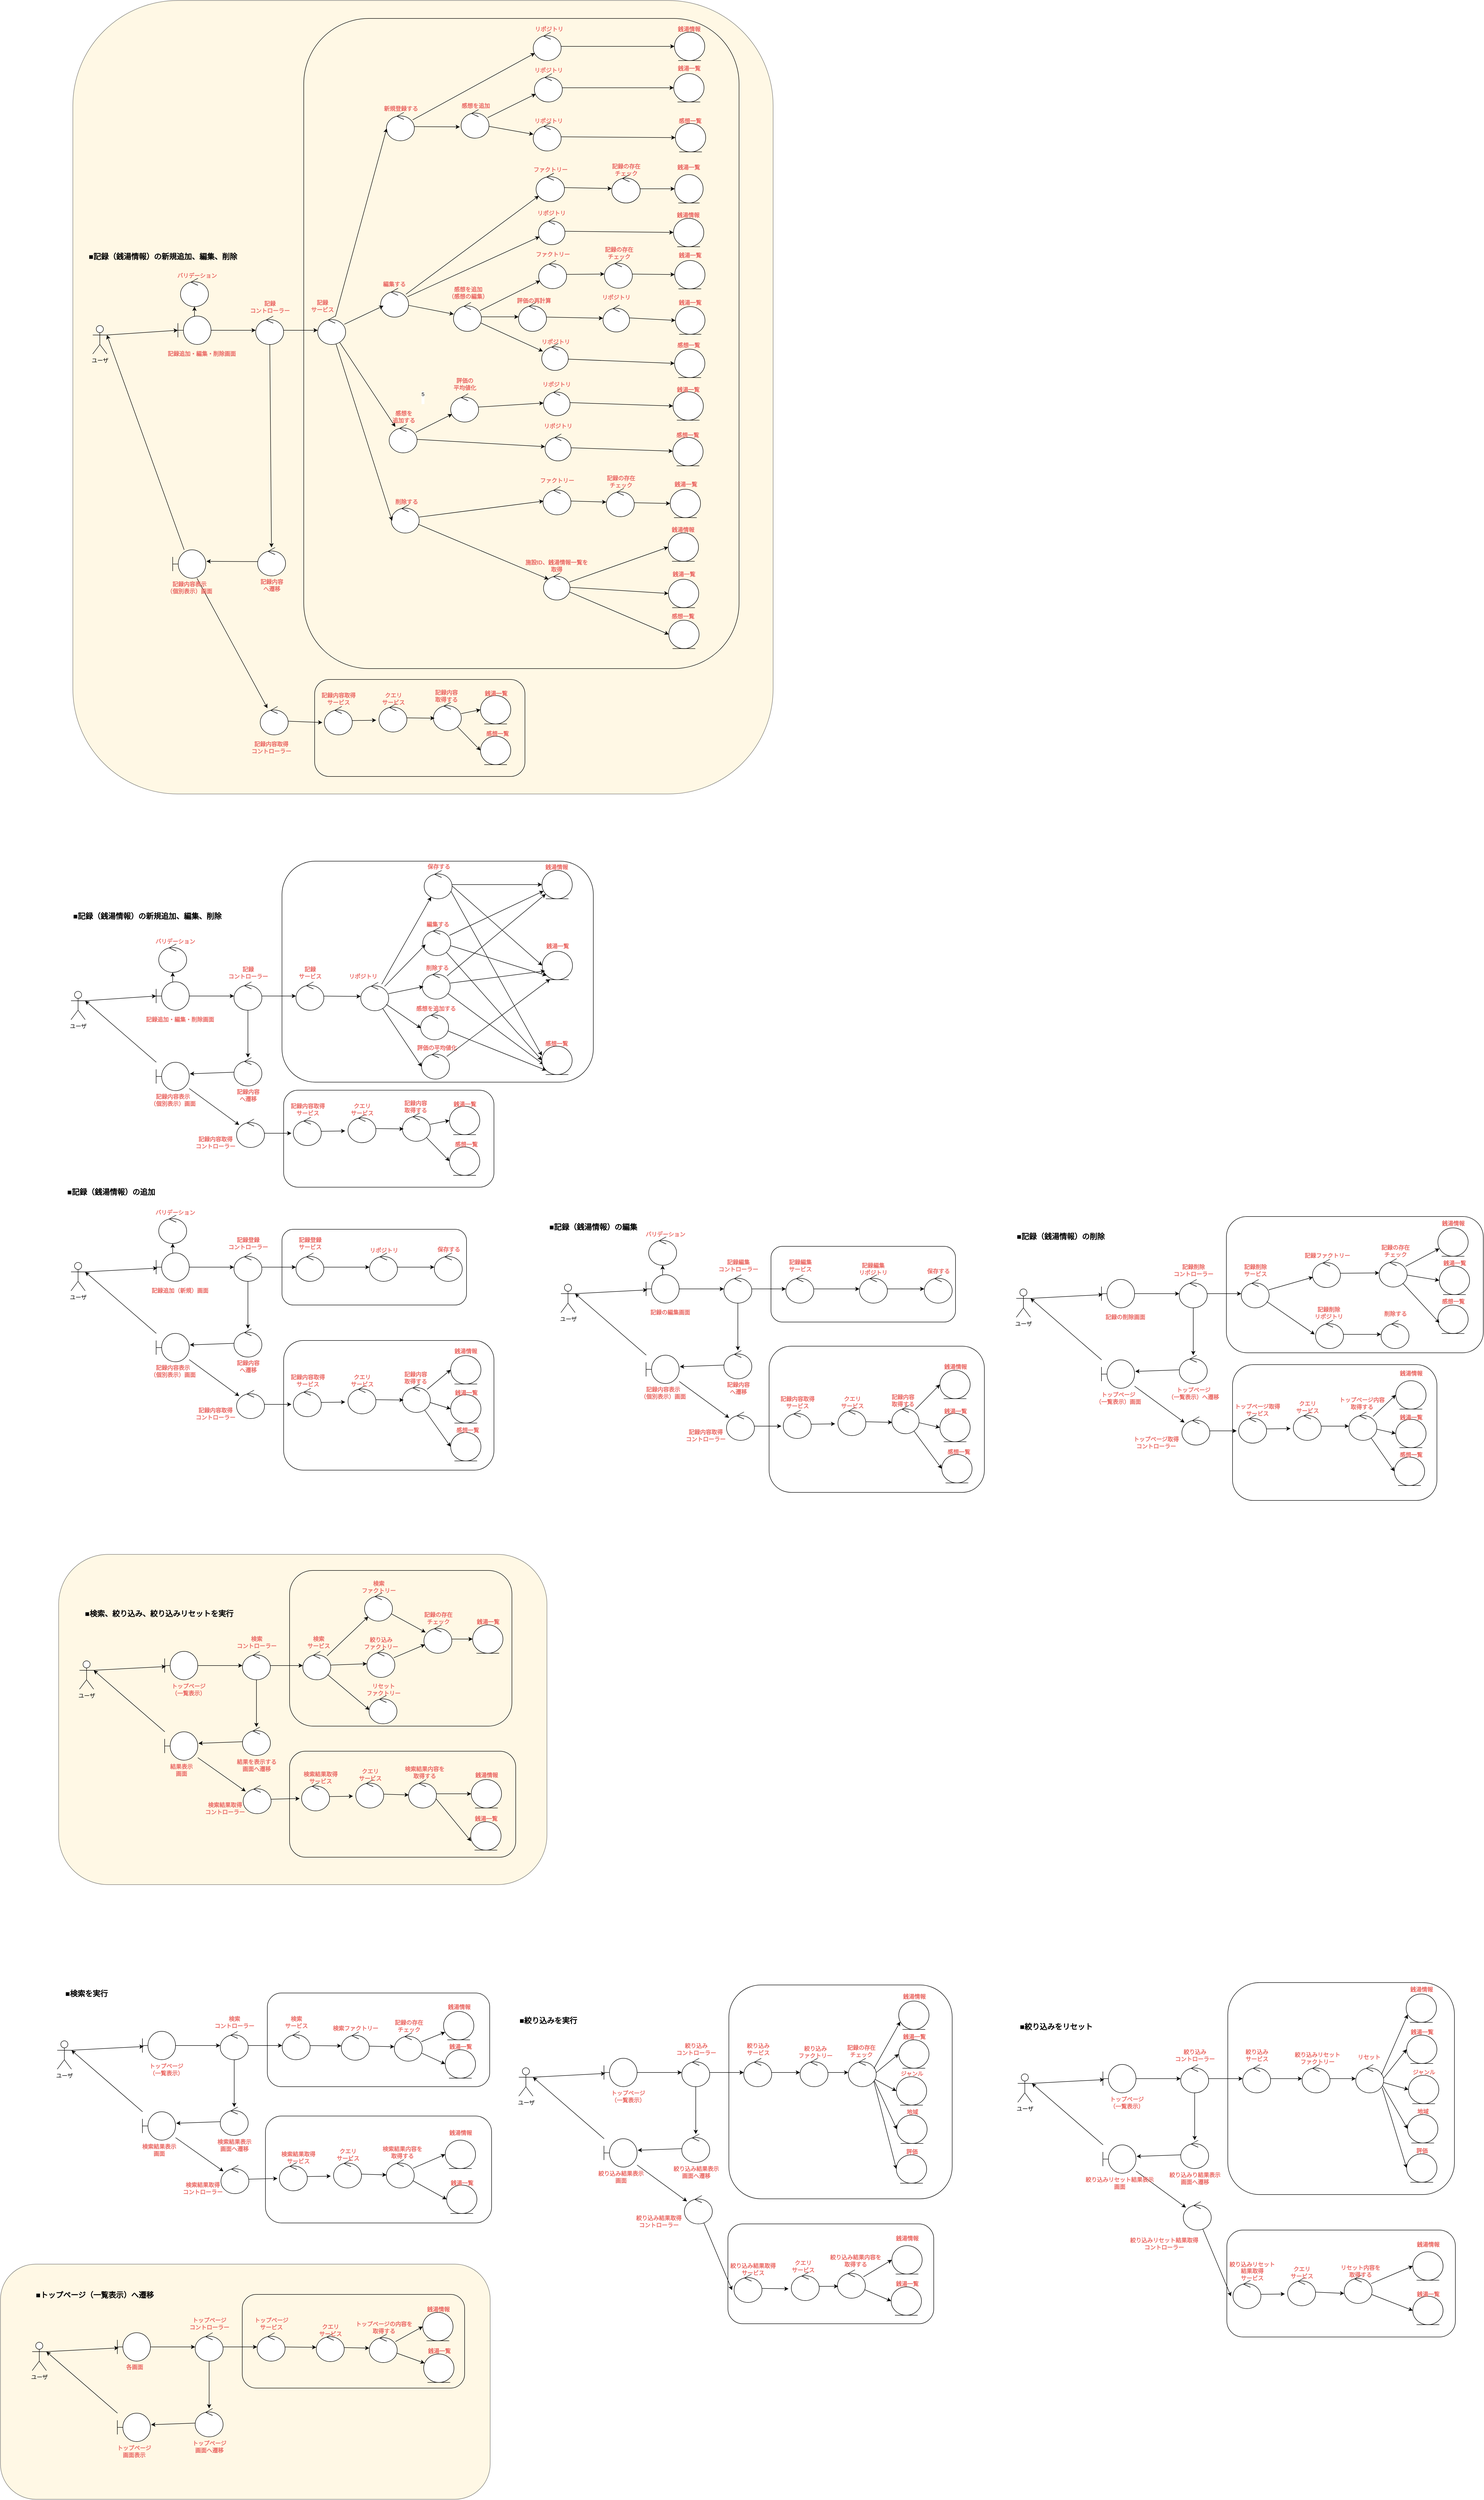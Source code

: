 <mxfile version="24.0.2" type="device">
  <diagram name="ページ1" id="9hXn4bDDd9wlXSkOKr2O">
    <mxGraphModel dx="4370" dy="4460" grid="0" gridSize="10" guides="1" tooltips="1" connect="1" arrows="1" fold="1" page="0" pageScale="1" pageWidth="827" pageHeight="1169" math="0" shadow="0">
      <root>
        <mxCell id="0" />
        <mxCell id="1" parent="0" />
        <mxCell id="j5yd7petSeIPSkfNFqqR-50" value="5&lt;div&gt;&lt;br&gt;&lt;/div&gt;" style="rounded=1;whiteSpace=wrap;html=1;fontFamily=Helvetica;fontSize=11;fontColor=default;labelBackgroundColor=default;fillColor=#FFF2CC;opacity=50;" vertex="1" parent="1">
          <mxGeometry x="62" y="-2162" width="1480" height="1677" as="geometry" />
        </mxCell>
        <mxCell id="cQT2wMRN9qzYPBNbg1WO-99" value="" style="rounded=1;whiteSpace=wrap;html=1;fontFamily=Helvetica;fontSize=11;fontColor=default;fillColor=none;" parent="1" vertex="1">
          <mxGeometry x="550" y="-2124" width="920" height="1374" as="geometry" />
        </mxCell>
        <mxCell id="cQT2wMRN9qzYPBNbg1WO-259" value="" style="rounded=1;whiteSpace=wrap;html=1;fontFamily=Helvetica;fontSize=11;fontColor=default;labelBackgroundColor=default;fillColor=#FFF2CC;opacity=50;" parent="1" vertex="1">
          <mxGeometry x="-91" y="2622" width="1035" height="497" as="geometry" />
        </mxCell>
        <mxCell id="cQT2wMRN9qzYPBNbg1WO-258" value="" style="rounded=1;whiteSpace=wrap;html=1;fontFamily=Helvetica;fontSize=11;fontColor=default;labelBackgroundColor=default;fillColor=#FFF2CC;opacity=50;" parent="1" vertex="1">
          <mxGeometry x="32" y="1122" width="1032" height="698" as="geometry" />
        </mxCell>
        <mxCell id="fTo5gTIMfeVKmZXzFzhe-285" value="" style="rounded=1;whiteSpace=wrap;html=1;fontFamily=Helvetica;fontSize=11;fontColor=default;fillColor=none;" parent="1" vertex="1">
          <mxGeometry x="504" y="-343" width="658" height="467" as="geometry" />
        </mxCell>
        <mxCell id="1fY-JmhQgf_cAsiVlwrm-59" value="" style="rounded=1;whiteSpace=wrap;html=1;fontFamily=Helvetica;fontSize=11;fontColor=default;fillColor=none;" parent="1" vertex="1">
          <mxGeometry x="507.5" y="670" width="444.5" height="274" as="geometry" />
        </mxCell>
        <mxCell id="1fY-JmhQgf_cAsiVlwrm-164" value="" style="rounded=1;whiteSpace=wrap;html=1;fontFamily=Helvetica;fontSize=11;fontColor=default;fillColor=none;" parent="1" vertex="1">
          <mxGeometry x="2513" y="721" width="432" height="287" as="geometry" />
        </mxCell>
        <mxCell id="1fY-JmhQgf_cAsiVlwrm-112" value="" style="rounded=1;whiteSpace=wrap;html=1;fontFamily=Helvetica;fontSize=11;fontColor=default;fillColor=none;" parent="1" vertex="1">
          <mxGeometry x="1533.5" y="682" width="455" height="309" as="geometry" />
        </mxCell>
        <mxCell id="1fY-JmhQgf_cAsiVlwrm-113" value="" style="rounded=1;whiteSpace=wrap;html=1;fontFamily=Helvetica;fontSize=11;fontColor=default;fillColor=none;" parent="1" vertex="1">
          <mxGeometry x="1537.5" y="471" width="390" height="160" as="geometry" />
        </mxCell>
        <mxCell id="1fY-JmhQgf_cAsiVlwrm-1" value="ユーザ" style="shape=umlActor;verticalLabelPosition=bottom;verticalAlign=top;html=1;outlineConnect=0;" parent="1" vertex="1">
          <mxGeometry x="58" y="505" width="30" height="60" as="geometry" />
        </mxCell>
        <mxCell id="1fY-JmhQgf_cAsiVlwrm-17" style="edgeStyle=orthogonalEdgeStyle;rounded=0;orthogonalLoop=1;jettySize=auto;html=1;" parent="1" source="1fY-JmhQgf_cAsiVlwrm-2" target="1fY-JmhQgf_cAsiVlwrm-15" edge="1">
          <mxGeometry relative="1" as="geometry" />
        </mxCell>
        <mxCell id="1fY-JmhQgf_cAsiVlwrm-18" style="edgeStyle=orthogonalEdgeStyle;rounded=0;orthogonalLoop=1;jettySize=auto;html=1;" parent="1" source="1fY-JmhQgf_cAsiVlwrm-2" target="1fY-JmhQgf_cAsiVlwrm-3" edge="1">
          <mxGeometry relative="1" as="geometry" />
        </mxCell>
        <mxCell id="1fY-JmhQgf_cAsiVlwrm-2" value="" style="shape=umlBoundary;whiteSpace=wrap;html=1;" parent="1" vertex="1">
          <mxGeometry x="238" y="485" width="70" height="60" as="geometry" />
        </mxCell>
        <mxCell id="1fY-JmhQgf_cAsiVlwrm-20" style="edgeStyle=orthogonalEdgeStyle;rounded=0;orthogonalLoop=1;jettySize=auto;html=1;" parent="1" source="1fY-JmhQgf_cAsiVlwrm-3" target="1fY-JmhQgf_cAsiVlwrm-13" edge="1">
          <mxGeometry relative="1" as="geometry" />
        </mxCell>
        <mxCell id="1fY-JmhQgf_cAsiVlwrm-30" style="edgeStyle=none;shape=connector;rounded=0;orthogonalLoop=1;jettySize=auto;html=1;labelBackgroundColor=default;strokeColor=default;align=center;verticalAlign=middle;fontFamily=Helvetica;fontSize=11;fontColor=default;endArrow=classic;" parent="1" source="1fY-JmhQgf_cAsiVlwrm-3" target="1fY-JmhQgf_cAsiVlwrm-28" edge="1">
          <mxGeometry relative="1" as="geometry" />
        </mxCell>
        <mxCell id="1fY-JmhQgf_cAsiVlwrm-3" value="" style="ellipse;shape=umlControl;whiteSpace=wrap;html=1;" parent="1" vertex="1">
          <mxGeometry x="402.5" y="485" width="59" height="60" as="geometry" />
        </mxCell>
        <mxCell id="1fY-JmhQgf_cAsiVlwrm-8" value="&lt;font color=&quot;#ea6b66&quot;&gt;&lt;b&gt;記録追加（新規）画面&lt;/b&gt;&lt;/font&gt;" style="text;html=1;align=center;verticalAlign=middle;resizable=0;points=[];autosize=1;strokeColor=none;fillColor=none;" parent="1" vertex="1">
          <mxGeometry x="218" y="550" width="140" height="30" as="geometry" />
        </mxCell>
        <mxCell id="1fY-JmhQgf_cAsiVlwrm-9" style="rounded=0;orthogonalLoop=1;jettySize=auto;html=1;entryX=0.038;entryY=0.533;entryDx=0;entryDy=0;entryPerimeter=0;exitX=1;exitY=0.333;exitDx=0;exitDy=0;exitPerimeter=0;" parent="1" source="1fY-JmhQgf_cAsiVlwrm-1" target="1fY-JmhQgf_cAsiVlwrm-2" edge="1">
          <mxGeometry relative="1" as="geometry" />
        </mxCell>
        <mxCell id="1fY-JmhQgf_cAsiVlwrm-25" style="rounded=0;orthogonalLoop=1;jettySize=auto;html=1;" parent="1" source="1fY-JmhQgf_cAsiVlwrm-10" target="1fY-JmhQgf_cAsiVlwrm-22" edge="1">
          <mxGeometry relative="1" as="geometry" />
        </mxCell>
        <mxCell id="1fY-JmhQgf_cAsiVlwrm-10" value="" style="shape=umlBoundary;whiteSpace=wrap;html=1;" parent="1" vertex="1">
          <mxGeometry x="238" y="655" width="70" height="60" as="geometry" />
        </mxCell>
        <mxCell id="1fY-JmhQgf_cAsiVlwrm-11" value="&lt;font color=&quot;#ea6b66&quot;&gt;&lt;b&gt;記録内容表示&lt;br&gt;（個別表示）画面&lt;/b&gt;&lt;/font&gt;" style="text;html=1;align=center;verticalAlign=middle;resizable=0;points=[];autosize=1;strokeColor=none;fillColor=none;" parent="1" vertex="1">
          <mxGeometry x="213" y="715" width="120" height="40" as="geometry" />
        </mxCell>
        <mxCell id="1fY-JmhQgf_cAsiVlwrm-12" value="&lt;b&gt;&lt;font color=&quot;#ea6b66&quot;&gt;記録登録&lt;br&gt;コントローラー&lt;br&gt;&lt;/font&gt;&lt;/b&gt;" style="text;html=1;align=center;verticalAlign=middle;resizable=0;points=[];autosize=1;strokeColor=none;fillColor=none;" parent="1" vertex="1">
          <mxGeometry x="377" y="445" width="110" height="40" as="geometry" />
        </mxCell>
        <mxCell id="1fY-JmhQgf_cAsiVlwrm-47" style="edgeStyle=none;shape=connector;rounded=0;orthogonalLoop=1;jettySize=auto;html=1;labelBackgroundColor=default;strokeColor=default;align=center;verticalAlign=middle;fontFamily=Helvetica;fontSize=11;fontColor=default;endArrow=classic;" parent="1" source="1fY-JmhQgf_cAsiVlwrm-13" target="1fY-JmhQgf_cAsiVlwrm-43" edge="1">
          <mxGeometry relative="1" as="geometry" />
        </mxCell>
        <mxCell id="1fY-JmhQgf_cAsiVlwrm-13" value="" style="ellipse;shape=umlControl;whiteSpace=wrap;html=1;" parent="1" vertex="1">
          <mxGeometry x="533.5" y="485" width="59" height="60" as="geometry" />
        </mxCell>
        <mxCell id="1fY-JmhQgf_cAsiVlwrm-15" value="" style="ellipse;shape=umlControl;whiteSpace=wrap;html=1;" parent="1" vertex="1">
          <mxGeometry x="243.5" y="405" width="59" height="60" as="geometry" />
        </mxCell>
        <mxCell id="1fY-JmhQgf_cAsiVlwrm-16" value="&lt;b&gt;&lt;font color=&quot;#ea6b66&quot;&gt;バリデーション&lt;br&gt;&lt;/font&gt;&lt;/b&gt;" style="text;html=1;align=center;verticalAlign=middle;resizable=0;points=[];autosize=1;strokeColor=none;fillColor=none;" parent="1" vertex="1">
          <mxGeometry x="223" y="385" width="110" height="30" as="geometry" />
        </mxCell>
        <mxCell id="1fY-JmhQgf_cAsiVlwrm-19" value="&lt;b&gt;&lt;font color=&quot;#ea6b66&quot;&gt;記録登録&lt;br&gt;サービス&lt;br&gt;&lt;/font&gt;&lt;/b&gt;" style="text;html=1;align=center;verticalAlign=middle;resizable=0;points=[];autosize=1;strokeColor=none;fillColor=none;" parent="1" vertex="1">
          <mxGeometry x="528" y="445" width="70" height="40" as="geometry" />
        </mxCell>
        <mxCell id="1fY-JmhQgf_cAsiVlwrm-21" style="rounded=0;orthogonalLoop=1;jettySize=auto;html=1;" parent="1" source="1fY-JmhQgf_cAsiVlwrm-10" edge="1">
          <mxGeometry relative="1" as="geometry">
            <mxPoint x="88" y="525" as="targetPoint" />
          </mxGeometry>
        </mxCell>
        <mxCell id="1fY-JmhQgf_cAsiVlwrm-22" value="" style="ellipse;shape=umlControl;whiteSpace=wrap;html=1;" parent="1" vertex="1">
          <mxGeometry x="408" y="775" width="59" height="60" as="geometry" />
        </mxCell>
        <mxCell id="1fY-JmhQgf_cAsiVlwrm-23" value="&lt;font color=&quot;#ea6b66&quot;&gt;&lt;b&gt;記録内容取得&lt;br&gt;コントローラー&lt;br&gt;&lt;/b&gt;&lt;/font&gt;" style="text;html=1;align=center;verticalAlign=middle;resizable=0;points=[];autosize=1;strokeColor=none;fillColor=none;" parent="1" vertex="1">
          <mxGeometry x="308" y="805" width="110" height="40" as="geometry" />
        </mxCell>
        <mxCell id="1fY-JmhQgf_cAsiVlwrm-26" value="" style="ellipse;shape=umlControl;whiteSpace=wrap;html=1;" parent="1" vertex="1">
          <mxGeometry x="528" y="771" width="59" height="60" as="geometry" />
        </mxCell>
        <mxCell id="1fY-JmhQgf_cAsiVlwrm-27" style="edgeStyle=none;shape=connector;rounded=0;orthogonalLoop=1;jettySize=auto;html=1;entryX=-0.07;entryY=0.567;entryDx=0;entryDy=0;entryPerimeter=0;labelBackgroundColor=default;strokeColor=default;align=center;verticalAlign=middle;fontFamily=Helvetica;fontSize=11;fontColor=default;endArrow=classic;" parent="1" source="1fY-JmhQgf_cAsiVlwrm-22" target="1fY-JmhQgf_cAsiVlwrm-26" edge="1">
          <mxGeometry relative="1" as="geometry" />
        </mxCell>
        <mxCell id="1fY-JmhQgf_cAsiVlwrm-28" value="" style="ellipse;shape=umlControl;whiteSpace=wrap;html=1;" parent="1" vertex="1">
          <mxGeometry x="402.5" y="645" width="59" height="60" as="geometry" />
        </mxCell>
        <mxCell id="1fY-JmhQgf_cAsiVlwrm-29" value="&lt;font color=&quot;#ea6b66&quot;&gt;&lt;b&gt;記録内容&lt;br&gt;へ遷移&lt;br&gt;&lt;/b&gt;&lt;/font&gt;" style="text;html=1;align=center;verticalAlign=middle;resizable=0;points=[];autosize=1;strokeColor=none;fillColor=none;" parent="1" vertex="1">
          <mxGeometry x="397" y="705" width="70" height="40" as="geometry" />
        </mxCell>
        <mxCell id="1fY-JmhQgf_cAsiVlwrm-31" style="edgeStyle=none;shape=connector;rounded=0;orthogonalLoop=1;jettySize=auto;html=1;entryX=1.019;entryY=0.406;entryDx=0;entryDy=0;entryPerimeter=0;labelBackgroundColor=default;strokeColor=default;align=center;verticalAlign=middle;fontFamily=Helvetica;fontSize=11;fontColor=default;endArrow=classic;" parent="1" source="1fY-JmhQgf_cAsiVlwrm-28" target="1fY-JmhQgf_cAsiVlwrm-10" edge="1">
          <mxGeometry relative="1" as="geometry" />
        </mxCell>
        <mxCell id="1fY-JmhQgf_cAsiVlwrm-37" value="" style="ellipse;shape=umlEntity;whiteSpace=wrap;html=1;" parent="1" vertex="1">
          <mxGeometry x="860.5" y="702" width="64" height="60" as="geometry" />
        </mxCell>
        <mxCell id="1fY-JmhQgf_cAsiVlwrm-38" value="&lt;b&gt;&lt;font color=&quot;#ea6b66&quot;&gt;銭湯情報&lt;br&gt;&lt;/font&gt;&lt;/b&gt;" style="text;html=1;align=center;verticalAlign=middle;resizable=0;points=[];autosize=1;strokeColor=none;fillColor=none;" parent="1" vertex="1">
          <mxGeometry x="857" y="678" width="70" height="30" as="geometry" />
        </mxCell>
        <mxCell id="1fY-JmhQgf_cAsiVlwrm-39" value="" style="ellipse;shape=umlEntity;whiteSpace=wrap;html=1;" parent="1" vertex="1">
          <mxGeometry x="860.5" y="784.5" width="64" height="60" as="geometry" />
        </mxCell>
        <mxCell id="1fY-JmhQgf_cAsiVlwrm-40" value="&lt;b&gt;&lt;font color=&quot;#ea6b66&quot;&gt;銭湯一覧&lt;br&gt;&lt;/font&gt;&lt;/b&gt;" style="text;html=1;align=center;verticalAlign=middle;resizable=0;points=[];autosize=1;strokeColor=none;fillColor=none;" parent="1" vertex="1">
          <mxGeometry x="857.5" y="765.5" width="70" height="30" as="geometry" />
        </mxCell>
        <mxCell id="1fY-JmhQgf_cAsiVlwrm-41" value="" style="ellipse;shape=umlEntity;whiteSpace=wrap;html=1;" parent="1" vertex="1">
          <mxGeometry x="860.5" y="864.5" width="64" height="60" as="geometry" />
        </mxCell>
        <mxCell id="1fY-JmhQgf_cAsiVlwrm-42" value="&lt;b&gt;&lt;font color=&quot;#ea6b66&quot;&gt;感想一覧&lt;br&gt;&lt;/font&gt;&lt;/b&gt;" style="text;html=1;align=center;verticalAlign=middle;resizable=0;points=[];autosize=1;strokeColor=none;fillColor=none;" parent="1" vertex="1">
          <mxGeometry x="860.5" y="844.5" width="70" height="30" as="geometry" />
        </mxCell>
        <mxCell id="1fY-JmhQgf_cAsiVlwrm-48" style="edgeStyle=none;shape=connector;rounded=0;orthogonalLoop=1;jettySize=auto;html=1;labelBackgroundColor=default;strokeColor=default;align=center;verticalAlign=middle;fontFamily=Helvetica;fontSize=11;fontColor=default;endArrow=classic;" parent="1" source="1fY-JmhQgf_cAsiVlwrm-43" target="1fY-JmhQgf_cAsiVlwrm-45" edge="1">
          <mxGeometry relative="1" as="geometry" />
        </mxCell>
        <mxCell id="1fY-JmhQgf_cAsiVlwrm-43" value="" style="ellipse;shape=umlControl;whiteSpace=wrap;html=1;" parent="1" vertex="1">
          <mxGeometry x="689" y="485" width="59" height="60" as="geometry" />
        </mxCell>
        <mxCell id="1fY-JmhQgf_cAsiVlwrm-44" value="&lt;b&gt;&lt;font color=&quot;#ea6b66&quot;&gt;リポジトリ&lt;br&gt;&lt;/font&gt;&lt;/b&gt;" style="text;html=1;align=center;verticalAlign=middle;resizable=0;points=[];autosize=1;strokeColor=none;fillColor=none;" parent="1" vertex="1">
          <mxGeometry x="678.5" y="465" width="80" height="30" as="geometry" />
        </mxCell>
        <mxCell id="1fY-JmhQgf_cAsiVlwrm-45" value="" style="ellipse;shape=umlControl;whiteSpace=wrap;html=1;" parent="1" vertex="1">
          <mxGeometry x="826" y="485" width="59" height="60" as="geometry" />
        </mxCell>
        <mxCell id="1fY-JmhQgf_cAsiVlwrm-46" value="&lt;b&gt;&lt;font color=&quot;#ea6b66&quot;&gt;保存する&lt;br&gt;&lt;/font&gt;&lt;/b&gt;" style="text;html=1;align=center;verticalAlign=middle;resizable=0;points=[];autosize=1;strokeColor=none;fillColor=none;" parent="1" vertex="1">
          <mxGeometry x="820.5" y="463" width="70" height="30" as="geometry" />
        </mxCell>
        <mxCell id="1fY-JmhQgf_cAsiVlwrm-50" value="" style="ellipse;shape=umlControl;whiteSpace=wrap;html=1;" parent="1" vertex="1">
          <mxGeometry x="643.5" y="765" width="59" height="60" as="geometry" />
        </mxCell>
        <mxCell id="1fY-JmhQgf_cAsiVlwrm-51" value="&lt;b&gt;&lt;font color=&quot;#ea6b66&quot;&gt;クエリ&lt;br&gt;サービス&lt;br&gt;&lt;/font&gt;&lt;/b&gt;" style="text;html=1;align=center;verticalAlign=middle;resizable=0;points=[];autosize=1;strokeColor=none;fillColor=none;" parent="1" vertex="1">
          <mxGeometry x="638" y="735" width="70" height="40" as="geometry" />
        </mxCell>
        <mxCell id="1fY-JmhQgf_cAsiVlwrm-56" style="edgeStyle=none;shape=connector;rounded=0;orthogonalLoop=1;jettySize=auto;html=1;labelBackgroundColor=default;strokeColor=default;align=center;verticalAlign=middle;fontFamily=Helvetica;fontSize=11;fontColor=default;endArrow=classic;entryX=0;entryY=0.5;entryDx=0;entryDy=0;" parent="1" source="1fY-JmhQgf_cAsiVlwrm-52" target="1fY-JmhQgf_cAsiVlwrm-37" edge="1">
          <mxGeometry relative="1" as="geometry">
            <mxPoint x="888" y="861" as="targetPoint" />
          </mxGeometry>
        </mxCell>
        <mxCell id="1fY-JmhQgf_cAsiVlwrm-57" style="edgeStyle=none;shape=connector;rounded=0;orthogonalLoop=1;jettySize=auto;html=1;entryX=0;entryY=0.5;entryDx=0;entryDy=0;labelBackgroundColor=default;strokeColor=default;align=center;verticalAlign=middle;fontFamily=Helvetica;fontSize=11;fontColor=default;endArrow=classic;" parent="1" source="1fY-JmhQgf_cAsiVlwrm-52" target="1fY-JmhQgf_cAsiVlwrm-39" edge="1">
          <mxGeometry relative="1" as="geometry" />
        </mxCell>
        <mxCell id="1fY-JmhQgf_cAsiVlwrm-58" style="edgeStyle=none;shape=connector;rounded=0;orthogonalLoop=1;jettySize=auto;html=1;labelBackgroundColor=default;strokeColor=default;align=center;verticalAlign=middle;fontFamily=Helvetica;fontSize=11;fontColor=default;endArrow=classic;entryX=0;entryY=0.5;entryDx=0;entryDy=0;" parent="1" source="1fY-JmhQgf_cAsiVlwrm-52" target="1fY-JmhQgf_cAsiVlwrm-41" edge="1">
          <mxGeometry relative="1" as="geometry" />
        </mxCell>
        <mxCell id="1fY-JmhQgf_cAsiVlwrm-52" value="" style="ellipse;shape=umlControl;whiteSpace=wrap;html=1;" parent="1" vertex="1">
          <mxGeometry x="758.5" y="762" width="59" height="60" as="geometry" />
        </mxCell>
        <mxCell id="1fY-JmhQgf_cAsiVlwrm-53" value="&lt;b style=&quot;border-color: var(--border-color); color: rgb(234, 107, 102);&quot;&gt;記録内容&lt;br&gt;取得する&lt;br style=&quot;border-color: var(--border-color);&quot;&gt;&lt;/b&gt;" style="text;html=1;align=center;verticalAlign=middle;resizable=0;points=[];autosize=1;strokeColor=none;fillColor=none;" parent="1" vertex="1">
          <mxGeometry x="750.5" y="729" width="70" height="40" as="geometry" />
        </mxCell>
        <mxCell id="1fY-JmhQgf_cAsiVlwrm-54" style="edgeStyle=none;shape=connector;rounded=0;orthogonalLoop=1;jettySize=auto;html=1;entryX=-0.099;entryY=0.585;entryDx=0;entryDy=0;entryPerimeter=0;labelBackgroundColor=default;strokeColor=default;align=center;verticalAlign=middle;fontFamily=Helvetica;fontSize=11;fontColor=default;endArrow=classic;" parent="1" source="1fY-JmhQgf_cAsiVlwrm-26" target="1fY-JmhQgf_cAsiVlwrm-50" edge="1">
          <mxGeometry relative="1" as="geometry" />
        </mxCell>
        <mxCell id="1fY-JmhQgf_cAsiVlwrm-60" value="" style="rounded=1;whiteSpace=wrap;html=1;fontFamily=Helvetica;fontSize=11;fontColor=default;fillColor=none;" parent="1" vertex="1">
          <mxGeometry x="504" y="435" width="390" height="160" as="geometry" />
        </mxCell>
        <mxCell id="1fY-JmhQgf_cAsiVlwrm-61" value="" style="edgeStyle=none;shape=connector;rounded=0;orthogonalLoop=1;jettySize=auto;html=1;labelBackgroundColor=default;strokeColor=default;align=center;verticalAlign=middle;fontFamily=Helvetica;fontSize=11;fontColor=default;endArrow=classic;entryX=0.043;entryY=0.564;entryDx=0;entryDy=0;entryPerimeter=0;" parent="1" source="1fY-JmhQgf_cAsiVlwrm-50" target="1fY-JmhQgf_cAsiVlwrm-52" edge="1">
          <mxGeometry relative="1" as="geometry">
            <mxPoint x="653" y="822" as="sourcePoint" />
            <mxPoint x="758" y="805" as="targetPoint" />
          </mxGeometry>
        </mxCell>
        <mxCell id="1fY-JmhQgf_cAsiVlwrm-24" value="&lt;font color=&quot;#ea6b66&quot;&gt;&lt;b&gt;記録内容取得&lt;br&gt;サービス&lt;br&gt;&lt;/b&gt;&lt;/font&gt;" style="text;html=1;align=center;verticalAlign=middle;resizable=0;points=[];autosize=1;strokeColor=none;fillColor=none;" parent="1" vertex="1">
          <mxGeometry x="507.5" y="735" width="100" height="40" as="geometry" />
        </mxCell>
        <mxCell id="1fY-JmhQgf_cAsiVlwrm-67" value="ユーザ" style="shape=umlActor;verticalLabelPosition=bottom;verticalAlign=top;html=1;outlineConnect=0;" parent="1" vertex="1">
          <mxGeometry x="1093.5" y="551" width="30" height="60" as="geometry" />
        </mxCell>
        <mxCell id="1fY-JmhQgf_cAsiVlwrm-68" style="edgeStyle=orthogonalEdgeStyle;rounded=0;orthogonalLoop=1;jettySize=auto;html=1;" parent="1" source="1fY-JmhQgf_cAsiVlwrm-70" target="1fY-JmhQgf_cAsiVlwrm-82" edge="1">
          <mxGeometry relative="1" as="geometry" />
        </mxCell>
        <mxCell id="1fY-JmhQgf_cAsiVlwrm-69" style="edgeStyle=orthogonalEdgeStyle;rounded=0;orthogonalLoop=1;jettySize=auto;html=1;" parent="1" source="1fY-JmhQgf_cAsiVlwrm-70" target="1fY-JmhQgf_cAsiVlwrm-73" edge="1">
          <mxGeometry relative="1" as="geometry" />
        </mxCell>
        <mxCell id="1fY-JmhQgf_cAsiVlwrm-70" value="" style="shape=umlBoundary;whiteSpace=wrap;html=1;" parent="1" vertex="1">
          <mxGeometry x="1273.5" y="531" width="70" height="60" as="geometry" />
        </mxCell>
        <mxCell id="1fY-JmhQgf_cAsiVlwrm-71" style="edgeStyle=orthogonalEdgeStyle;rounded=0;orthogonalLoop=1;jettySize=auto;html=1;" parent="1" source="1fY-JmhQgf_cAsiVlwrm-73" target="1fY-JmhQgf_cAsiVlwrm-81" edge="1">
          <mxGeometry relative="1" as="geometry" />
        </mxCell>
        <mxCell id="1fY-JmhQgf_cAsiVlwrm-72" style="edgeStyle=none;shape=connector;rounded=0;orthogonalLoop=1;jettySize=auto;html=1;labelBackgroundColor=default;strokeColor=default;align=center;verticalAlign=middle;fontFamily=Helvetica;fontSize=11;fontColor=default;endArrow=classic;" parent="1" source="1fY-JmhQgf_cAsiVlwrm-73" target="1fY-JmhQgf_cAsiVlwrm-90" edge="1">
          <mxGeometry relative="1" as="geometry" />
        </mxCell>
        <mxCell id="1fY-JmhQgf_cAsiVlwrm-73" value="" style="ellipse;shape=umlControl;whiteSpace=wrap;html=1;" parent="1" vertex="1">
          <mxGeometry x="1438" y="531" width="59" height="60" as="geometry" />
        </mxCell>
        <mxCell id="1fY-JmhQgf_cAsiVlwrm-74" value="&lt;font color=&quot;#ea6b66&quot;&gt;&lt;b&gt;記録の編集画面&lt;/b&gt;&lt;/font&gt;" style="text;html=1;align=center;verticalAlign=middle;resizable=0;points=[];autosize=1;strokeColor=none;fillColor=none;" parent="1" vertex="1">
          <mxGeometry x="1272.5" y="598" width="102" height="26" as="geometry" />
        </mxCell>
        <mxCell id="1fY-JmhQgf_cAsiVlwrm-75" style="rounded=0;orthogonalLoop=1;jettySize=auto;html=1;entryX=0.038;entryY=0.533;entryDx=0;entryDy=0;entryPerimeter=0;exitX=1;exitY=0.333;exitDx=0;exitDy=0;exitPerimeter=0;" parent="1" source="1fY-JmhQgf_cAsiVlwrm-67" target="1fY-JmhQgf_cAsiVlwrm-70" edge="1">
          <mxGeometry relative="1" as="geometry" />
        </mxCell>
        <mxCell id="1fY-JmhQgf_cAsiVlwrm-76" style="rounded=0;orthogonalLoop=1;jettySize=auto;html=1;" parent="1" source="1fY-JmhQgf_cAsiVlwrm-77" target="1fY-JmhQgf_cAsiVlwrm-86" edge="1">
          <mxGeometry relative="1" as="geometry" />
        </mxCell>
        <mxCell id="1fY-JmhQgf_cAsiVlwrm-77" value="" style="shape=umlBoundary;whiteSpace=wrap;html=1;" parent="1" vertex="1">
          <mxGeometry x="1273.5" y="701" width="70" height="60" as="geometry" />
        </mxCell>
        <mxCell id="1fY-JmhQgf_cAsiVlwrm-78" value="&lt;font color=&quot;#ea6b66&quot;&gt;&lt;b&gt;記録内容表示&lt;br&gt;（個別表示）画面&lt;/b&gt;&lt;/font&gt;" style="text;html=1;align=center;verticalAlign=middle;resizable=0;points=[];autosize=1;strokeColor=none;fillColor=none;" parent="1" vertex="1">
          <mxGeometry x="1248.5" y="761" width="120" height="40" as="geometry" />
        </mxCell>
        <mxCell id="1fY-JmhQgf_cAsiVlwrm-79" value="&lt;b&gt;&lt;font color=&quot;#ea6b66&quot;&gt;記録編集&lt;br&gt;コントローラー&lt;br&gt;&lt;/font&gt;&lt;/b&gt;" style="text;html=1;align=center;verticalAlign=middle;resizable=0;points=[];autosize=1;strokeColor=none;fillColor=none;" parent="1" vertex="1">
          <mxGeometry x="1416.5" y="491" width="102" height="41" as="geometry" />
        </mxCell>
        <mxCell id="1fY-JmhQgf_cAsiVlwrm-80" style="edgeStyle=none;shape=connector;rounded=0;orthogonalLoop=1;jettySize=auto;html=1;labelBackgroundColor=default;strokeColor=default;align=center;verticalAlign=middle;fontFamily=Helvetica;fontSize=11;fontColor=default;endArrow=classic;" parent="1" source="1fY-JmhQgf_cAsiVlwrm-81" target="1fY-JmhQgf_cAsiVlwrm-100" edge="1">
          <mxGeometry relative="1" as="geometry" />
        </mxCell>
        <mxCell id="1fY-JmhQgf_cAsiVlwrm-81" value="" style="ellipse;shape=umlControl;whiteSpace=wrap;html=1;" parent="1" vertex="1">
          <mxGeometry x="1569" y="531" width="59" height="60" as="geometry" />
        </mxCell>
        <mxCell id="1fY-JmhQgf_cAsiVlwrm-82" value="" style="ellipse;shape=umlControl;whiteSpace=wrap;html=1;" parent="1" vertex="1">
          <mxGeometry x="1279" y="451" width="59" height="60" as="geometry" />
        </mxCell>
        <mxCell id="1fY-JmhQgf_cAsiVlwrm-83" value="&lt;b&gt;&lt;font color=&quot;#ea6b66&quot;&gt;バリデーション&lt;br&gt;&lt;/font&gt;&lt;/b&gt;" style="text;html=1;align=center;verticalAlign=middle;resizable=0;points=[];autosize=1;strokeColor=none;fillColor=none;" parent="1" vertex="1">
          <mxGeometry x="1258.5" y="431" width="110" height="30" as="geometry" />
        </mxCell>
        <mxCell id="1fY-JmhQgf_cAsiVlwrm-84" value="&lt;b&gt;&lt;font color=&quot;#ea6b66&quot;&gt;記録編集&lt;br&gt;サービス&lt;br&gt;&lt;/font&gt;&lt;/b&gt;" style="text;html=1;align=center;verticalAlign=middle;resizable=0;points=[];autosize=1;strokeColor=none;fillColor=none;" parent="1" vertex="1">
          <mxGeometry x="1565.5" y="491" width="66" height="41" as="geometry" />
        </mxCell>
        <mxCell id="1fY-JmhQgf_cAsiVlwrm-85" style="rounded=0;orthogonalLoop=1;jettySize=auto;html=1;" parent="1" source="1fY-JmhQgf_cAsiVlwrm-77" edge="1">
          <mxGeometry relative="1" as="geometry">
            <mxPoint x="1123.5" y="571" as="targetPoint" />
          </mxGeometry>
        </mxCell>
        <mxCell id="1fY-JmhQgf_cAsiVlwrm-86" value="" style="ellipse;shape=umlControl;whiteSpace=wrap;html=1;" parent="1" vertex="1">
          <mxGeometry x="1443.5" y="821" width="59" height="60" as="geometry" />
        </mxCell>
        <mxCell id="1fY-JmhQgf_cAsiVlwrm-87" value="&lt;font color=&quot;#ea6b66&quot;&gt;&lt;b&gt;記録内容取得&lt;br&gt;コントローラー&lt;br&gt;&lt;/b&gt;&lt;/font&gt;" style="text;html=1;align=center;verticalAlign=middle;resizable=0;points=[];autosize=1;strokeColor=none;fillColor=none;" parent="1" vertex="1">
          <mxGeometry x="1343.5" y="851" width="110" height="40" as="geometry" />
        </mxCell>
        <mxCell id="1fY-JmhQgf_cAsiVlwrm-88" value="" style="ellipse;shape=umlControl;whiteSpace=wrap;html=1;" parent="1" vertex="1">
          <mxGeometry x="1563.5" y="817" width="59" height="60" as="geometry" />
        </mxCell>
        <mxCell id="1fY-JmhQgf_cAsiVlwrm-89" style="edgeStyle=none;shape=connector;rounded=0;orthogonalLoop=1;jettySize=auto;html=1;entryX=-0.07;entryY=0.567;entryDx=0;entryDy=0;entryPerimeter=0;labelBackgroundColor=default;strokeColor=default;align=center;verticalAlign=middle;fontFamily=Helvetica;fontSize=11;fontColor=default;endArrow=classic;" parent="1" source="1fY-JmhQgf_cAsiVlwrm-86" target="1fY-JmhQgf_cAsiVlwrm-88" edge="1">
          <mxGeometry relative="1" as="geometry" />
        </mxCell>
        <mxCell id="1fY-JmhQgf_cAsiVlwrm-90" value="" style="ellipse;shape=umlControl;whiteSpace=wrap;html=1;" parent="1" vertex="1">
          <mxGeometry x="1438" y="691" width="59" height="60" as="geometry" />
        </mxCell>
        <mxCell id="1fY-JmhQgf_cAsiVlwrm-91" value="&lt;font color=&quot;#ea6b66&quot;&gt;&lt;b&gt;記録内容&lt;br&gt;へ遷移&lt;br&gt;&lt;/b&gt;&lt;/font&gt;" style="text;html=1;align=center;verticalAlign=middle;resizable=0;points=[];autosize=1;strokeColor=none;fillColor=none;" parent="1" vertex="1">
          <mxGeometry x="1432.5" y="751" width="70" height="40" as="geometry" />
        </mxCell>
        <mxCell id="1fY-JmhQgf_cAsiVlwrm-92" style="edgeStyle=none;shape=connector;rounded=0;orthogonalLoop=1;jettySize=auto;html=1;entryX=1.019;entryY=0.406;entryDx=0;entryDy=0;entryPerimeter=0;labelBackgroundColor=default;strokeColor=default;align=center;verticalAlign=middle;fontFamily=Helvetica;fontSize=11;fontColor=default;endArrow=classic;" parent="1" source="1fY-JmhQgf_cAsiVlwrm-90" target="1fY-JmhQgf_cAsiVlwrm-77" edge="1">
          <mxGeometry relative="1" as="geometry" />
        </mxCell>
        <mxCell id="1fY-JmhQgf_cAsiVlwrm-93" value="" style="ellipse;shape=umlEntity;whiteSpace=wrap;html=1;" parent="1" vertex="1">
          <mxGeometry x="1894.5" y="733" width="64" height="60" as="geometry" />
        </mxCell>
        <mxCell id="1fY-JmhQgf_cAsiVlwrm-94" value="&lt;b&gt;&lt;font color=&quot;#ea6b66&quot;&gt;銭湯情報&lt;br&gt;&lt;/font&gt;&lt;/b&gt;" style="text;html=1;align=center;verticalAlign=middle;resizable=0;points=[];autosize=1;strokeColor=none;fillColor=none;" parent="1" vertex="1">
          <mxGeometry x="1891.5" y="711" width="70" height="30" as="geometry" />
        </mxCell>
        <mxCell id="1fY-JmhQgf_cAsiVlwrm-95" value="" style="ellipse;shape=umlEntity;whiteSpace=wrap;html=1;" parent="1" vertex="1">
          <mxGeometry x="1894.5" y="824" width="64" height="60" as="geometry" />
        </mxCell>
        <mxCell id="1fY-JmhQgf_cAsiVlwrm-96" value="&lt;b&gt;&lt;font color=&quot;#ea6b66&quot;&gt;銭湯一覧&lt;br&gt;&lt;/font&gt;&lt;/b&gt;" style="text;html=1;align=center;verticalAlign=middle;resizable=0;points=[];autosize=1;strokeColor=none;fillColor=none;" parent="1" vertex="1">
          <mxGeometry x="1891.5" y="805" width="70" height="30" as="geometry" />
        </mxCell>
        <mxCell id="1fY-JmhQgf_cAsiVlwrm-97" value="" style="ellipse;shape=umlEntity;whiteSpace=wrap;html=1;" parent="1" vertex="1">
          <mxGeometry x="1898.5" y="911" width="64" height="60" as="geometry" />
        </mxCell>
        <mxCell id="1fY-JmhQgf_cAsiVlwrm-98" value="&lt;b&gt;&lt;font color=&quot;#ea6b66&quot;&gt;感想一覧&lt;br&gt;&lt;/font&gt;&lt;/b&gt;" style="text;html=1;align=center;verticalAlign=middle;resizable=0;points=[];autosize=1;strokeColor=none;fillColor=none;" parent="1" vertex="1">
          <mxGeometry x="1898.5" y="891" width="70" height="30" as="geometry" />
        </mxCell>
        <mxCell id="1fY-JmhQgf_cAsiVlwrm-99" style="edgeStyle=none;shape=connector;rounded=0;orthogonalLoop=1;jettySize=auto;html=1;labelBackgroundColor=default;strokeColor=default;align=center;verticalAlign=middle;fontFamily=Helvetica;fontSize=11;fontColor=default;endArrow=classic;" parent="1" source="1fY-JmhQgf_cAsiVlwrm-100" target="1fY-JmhQgf_cAsiVlwrm-102" edge="1">
          <mxGeometry relative="1" as="geometry" />
        </mxCell>
        <mxCell id="1fY-JmhQgf_cAsiVlwrm-100" value="" style="ellipse;shape=umlControl;whiteSpace=wrap;html=1;" parent="1" vertex="1">
          <mxGeometry x="1724.5" y="531" width="59" height="60" as="geometry" />
        </mxCell>
        <mxCell id="1fY-JmhQgf_cAsiVlwrm-101" value="&lt;b style=&quot;border-color: var(--border-color);&quot;&gt;&lt;font style=&quot;border-color: var(--border-color);&quot; color=&quot;#ea6b66&quot;&gt;記録編集&lt;/font&gt;&lt;/b&gt;&lt;b&gt;&lt;font color=&quot;#ea6b66&quot;&gt;&lt;br&gt;リポジトリ&lt;br&gt;&lt;/font&gt;&lt;/b&gt;" style="text;html=1;align=center;verticalAlign=middle;resizable=0;points=[];autosize=1;strokeColor=none;fillColor=none;" parent="1" vertex="1">
          <mxGeometry x="1713.5" y="498" width="78" height="41" as="geometry" />
        </mxCell>
        <mxCell id="1fY-JmhQgf_cAsiVlwrm-102" value="" style="ellipse;shape=umlControl;whiteSpace=wrap;html=1;" parent="1" vertex="1">
          <mxGeometry x="1861.5" y="531" width="59" height="60" as="geometry" />
        </mxCell>
        <mxCell id="1fY-JmhQgf_cAsiVlwrm-103" value="&lt;b&gt;&lt;font color=&quot;#ea6b66&quot;&gt;保存する&lt;br&gt;&lt;/font&gt;&lt;/b&gt;" style="text;html=1;align=center;verticalAlign=middle;resizable=0;points=[];autosize=1;strokeColor=none;fillColor=none;" parent="1" vertex="1">
          <mxGeometry x="1856" y="509" width="70" height="30" as="geometry" />
        </mxCell>
        <mxCell id="1fY-JmhQgf_cAsiVlwrm-104" value="" style="ellipse;shape=umlControl;whiteSpace=wrap;html=1;" parent="1" vertex="1">
          <mxGeometry x="1679" y="811" width="59" height="60" as="geometry" />
        </mxCell>
        <mxCell id="1fY-JmhQgf_cAsiVlwrm-105" value="&lt;b&gt;&lt;font color=&quot;#ea6b66&quot;&gt;クエリ&lt;br&gt;サービス&lt;br&gt;&lt;/font&gt;&lt;/b&gt;" style="text;html=1;align=center;verticalAlign=middle;resizable=0;points=[];autosize=1;strokeColor=none;fillColor=none;" parent="1" vertex="1">
          <mxGeometry x="1673.5" y="781" width="70" height="40" as="geometry" />
        </mxCell>
        <mxCell id="1fY-JmhQgf_cAsiVlwrm-106" style="edgeStyle=none;shape=connector;rounded=0;orthogonalLoop=1;jettySize=auto;html=1;labelBackgroundColor=default;strokeColor=default;align=center;verticalAlign=middle;fontFamily=Helvetica;fontSize=11;fontColor=default;endArrow=classic;entryX=0;entryY=0.5;entryDx=0;entryDy=0;" parent="1" source="1fY-JmhQgf_cAsiVlwrm-109" target="1fY-JmhQgf_cAsiVlwrm-93" edge="1">
          <mxGeometry relative="1" as="geometry">
            <mxPoint x="1923.5" y="907" as="targetPoint" />
          </mxGeometry>
        </mxCell>
        <mxCell id="1fY-JmhQgf_cAsiVlwrm-107" style="edgeStyle=none;shape=connector;rounded=0;orthogonalLoop=1;jettySize=auto;html=1;entryX=0;entryY=0.5;entryDx=0;entryDy=0;labelBackgroundColor=default;strokeColor=default;align=center;verticalAlign=middle;fontFamily=Helvetica;fontSize=11;fontColor=default;endArrow=classic;" parent="1" source="1fY-JmhQgf_cAsiVlwrm-109" target="1fY-JmhQgf_cAsiVlwrm-95" edge="1">
          <mxGeometry relative="1" as="geometry" />
        </mxCell>
        <mxCell id="1fY-JmhQgf_cAsiVlwrm-108" style="edgeStyle=none;shape=connector;rounded=0;orthogonalLoop=1;jettySize=auto;html=1;labelBackgroundColor=default;strokeColor=default;align=center;verticalAlign=middle;fontFamily=Helvetica;fontSize=11;fontColor=default;endArrow=classic;entryX=0;entryY=0.5;entryDx=0;entryDy=0;" parent="1" source="1fY-JmhQgf_cAsiVlwrm-109" target="1fY-JmhQgf_cAsiVlwrm-97" edge="1">
          <mxGeometry relative="1" as="geometry" />
        </mxCell>
        <mxCell id="1fY-JmhQgf_cAsiVlwrm-109" value="" style="ellipse;shape=umlControl;whiteSpace=wrap;html=1;" parent="1" vertex="1">
          <mxGeometry x="1793" y="807" width="57.5" height="60" as="geometry" />
        </mxCell>
        <mxCell id="1fY-JmhQgf_cAsiVlwrm-110" value="&lt;b style=&quot;border-color: var(--border-color); color: rgb(234, 107, 102);&quot;&gt;記録内容&lt;br&gt;取得する&lt;br style=&quot;border-color: var(--border-color);&quot;&gt;&lt;/b&gt;" style="text;html=1;align=center;verticalAlign=middle;resizable=0;points=[];autosize=1;strokeColor=none;fillColor=none;" parent="1" vertex="1">
          <mxGeometry x="1780.5" y="777" width="70" height="40" as="geometry" />
        </mxCell>
        <mxCell id="1fY-JmhQgf_cAsiVlwrm-111" style="edgeStyle=none;shape=connector;rounded=0;orthogonalLoop=1;jettySize=auto;html=1;entryX=-0.099;entryY=0.585;entryDx=0;entryDy=0;entryPerimeter=0;labelBackgroundColor=default;strokeColor=default;align=center;verticalAlign=middle;fontFamily=Helvetica;fontSize=11;fontColor=default;endArrow=classic;" parent="1" source="1fY-JmhQgf_cAsiVlwrm-88" target="1fY-JmhQgf_cAsiVlwrm-104" edge="1">
          <mxGeometry relative="1" as="geometry" />
        </mxCell>
        <mxCell id="1fY-JmhQgf_cAsiVlwrm-114" value="" style="edgeStyle=none;shape=connector;rounded=0;orthogonalLoop=1;jettySize=auto;html=1;labelBackgroundColor=default;strokeColor=default;align=center;verticalAlign=middle;fontFamily=Helvetica;fontSize=11;fontColor=default;endArrow=classic;entryX=0.013;entryY=0.6;entryDx=0;entryDy=0;entryPerimeter=0;" parent="1" source="1fY-JmhQgf_cAsiVlwrm-104" target="1fY-JmhQgf_cAsiVlwrm-109" edge="1">
          <mxGeometry relative="1" as="geometry">
            <mxPoint x="1688.5" y="868" as="sourcePoint" />
            <mxPoint x="1793.5" y="851" as="targetPoint" />
          </mxGeometry>
        </mxCell>
        <mxCell id="1fY-JmhQgf_cAsiVlwrm-115" value="&lt;font color=&quot;#ea6b66&quot;&gt;&lt;b&gt;記録内容取得&lt;br&gt;サービス&lt;br&gt;&lt;/b&gt;&lt;/font&gt;" style="text;html=1;align=center;verticalAlign=middle;resizable=0;points=[];autosize=1;strokeColor=none;fillColor=none;" parent="1" vertex="1">
          <mxGeometry x="1543" y="781" width="100" height="40" as="geometry" />
        </mxCell>
        <mxCell id="1fY-JmhQgf_cAsiVlwrm-119" value="" style="rounded=1;whiteSpace=wrap;html=1;fontFamily=Helvetica;fontSize=11;fontColor=default;fillColor=none;" parent="1" vertex="1">
          <mxGeometry x="2500" y="408" width="543" height="288" as="geometry" />
        </mxCell>
        <mxCell id="1fY-JmhQgf_cAsiVlwrm-120" value="ユーザ" style="shape=umlActor;verticalLabelPosition=bottom;verticalAlign=top;html=1;outlineConnect=0;" parent="1" vertex="1">
          <mxGeometry x="2056" y="561" width="30" height="60" as="geometry" />
        </mxCell>
        <mxCell id="1fY-JmhQgf_cAsiVlwrm-122" style="edgeStyle=orthogonalEdgeStyle;rounded=0;orthogonalLoop=1;jettySize=auto;html=1;" parent="1" source="1fY-JmhQgf_cAsiVlwrm-123" target="1fY-JmhQgf_cAsiVlwrm-126" edge="1">
          <mxGeometry relative="1" as="geometry" />
        </mxCell>
        <mxCell id="1fY-JmhQgf_cAsiVlwrm-123" value="" style="shape=umlBoundary;whiteSpace=wrap;html=1;" parent="1" vertex="1">
          <mxGeometry x="2236" y="541" width="70" height="60" as="geometry" />
        </mxCell>
        <mxCell id="1fY-JmhQgf_cAsiVlwrm-124" style="edgeStyle=orthogonalEdgeStyle;rounded=0;orthogonalLoop=1;jettySize=auto;html=1;" parent="1" source="1fY-JmhQgf_cAsiVlwrm-126" target="1fY-JmhQgf_cAsiVlwrm-134" edge="1">
          <mxGeometry relative="1" as="geometry" />
        </mxCell>
        <mxCell id="1fY-JmhQgf_cAsiVlwrm-125" style="edgeStyle=none;shape=connector;rounded=0;orthogonalLoop=1;jettySize=auto;html=1;labelBackgroundColor=default;strokeColor=default;align=center;verticalAlign=middle;fontFamily=Helvetica;fontSize=11;fontColor=default;endArrow=classic;" parent="1" source="1fY-JmhQgf_cAsiVlwrm-126" target="1fY-JmhQgf_cAsiVlwrm-142" edge="1">
          <mxGeometry relative="1" as="geometry" />
        </mxCell>
        <mxCell id="1fY-JmhQgf_cAsiVlwrm-126" value="" style="ellipse;shape=umlControl;whiteSpace=wrap;html=1;" parent="1" vertex="1">
          <mxGeometry x="2400.5" y="541" width="59" height="60" as="geometry" />
        </mxCell>
        <mxCell id="1fY-JmhQgf_cAsiVlwrm-127" value="&lt;font color=&quot;#ea6b66&quot;&gt;&lt;b&gt;記録の削除画面&lt;/b&gt;&lt;/font&gt;" style="text;html=1;align=center;verticalAlign=middle;resizable=0;points=[];autosize=1;strokeColor=none;fillColor=none;" parent="1" vertex="1">
          <mxGeometry x="2235" y="608" width="102" height="26" as="geometry" />
        </mxCell>
        <mxCell id="1fY-JmhQgf_cAsiVlwrm-128" style="rounded=0;orthogonalLoop=1;jettySize=auto;html=1;entryX=0.038;entryY=0.533;entryDx=0;entryDy=0;entryPerimeter=0;exitX=1;exitY=0.333;exitDx=0;exitDy=0;exitPerimeter=0;" parent="1" source="1fY-JmhQgf_cAsiVlwrm-120" target="1fY-JmhQgf_cAsiVlwrm-123" edge="1">
          <mxGeometry relative="1" as="geometry" />
        </mxCell>
        <mxCell id="1fY-JmhQgf_cAsiVlwrm-129" style="rounded=0;orthogonalLoop=1;jettySize=auto;html=1;" parent="1" source="1fY-JmhQgf_cAsiVlwrm-130" target="1fY-JmhQgf_cAsiVlwrm-138" edge="1">
          <mxGeometry relative="1" as="geometry" />
        </mxCell>
        <mxCell id="1fY-JmhQgf_cAsiVlwrm-130" value="" style="shape=umlBoundary;whiteSpace=wrap;html=1;" parent="1" vertex="1">
          <mxGeometry x="2236" y="711" width="70" height="60" as="geometry" />
        </mxCell>
        <mxCell id="1fY-JmhQgf_cAsiVlwrm-131" value="&lt;font color=&quot;#ea6b66&quot;&gt;&lt;b&gt;トップページ&lt;br&gt;（一覧表示）画面&lt;/b&gt;&lt;/font&gt;" style="text;html=1;align=center;verticalAlign=middle;resizable=0;points=[];autosize=1;strokeColor=none;fillColor=none;" parent="1" vertex="1">
          <mxGeometry x="2214" y="771" width="114" height="41" as="geometry" />
        </mxCell>
        <mxCell id="1fY-JmhQgf_cAsiVlwrm-132" value="&lt;b&gt;&lt;font color=&quot;#ea6b66&quot;&gt;記録削除&lt;br&gt;コントローラー&lt;br&gt;&lt;/font&gt;&lt;/b&gt;" style="text;html=1;align=center;verticalAlign=middle;resizable=0;points=[];autosize=1;strokeColor=none;fillColor=none;" parent="1" vertex="1">
          <mxGeometry x="2379" y="501" width="102" height="41" as="geometry" />
        </mxCell>
        <mxCell id="1fY-JmhQgf_cAsiVlwrm-133" style="edgeStyle=none;shape=connector;rounded=0;orthogonalLoop=1;jettySize=auto;html=1;labelBackgroundColor=default;strokeColor=default;align=center;verticalAlign=middle;fontFamily=Helvetica;fontSize=11;fontColor=default;endArrow=classic;" parent="1" source="1fY-JmhQgf_cAsiVlwrm-134" target="1fY-JmhQgf_cAsiVlwrm-152" edge="1">
          <mxGeometry relative="1" as="geometry" />
        </mxCell>
        <mxCell id="1fY-JmhQgf_cAsiVlwrm-134" value="" style="ellipse;shape=umlControl;whiteSpace=wrap;html=1;" parent="1" vertex="1">
          <mxGeometry x="2531.5" y="541" width="59" height="60" as="geometry" />
        </mxCell>
        <mxCell id="1fY-JmhQgf_cAsiVlwrm-136" value="&lt;b&gt;&lt;font color=&quot;#ea6b66&quot;&gt;記録削除&lt;br&gt;サービス&lt;br&gt;&lt;/font&gt;&lt;/b&gt;" style="text;html=1;align=center;verticalAlign=middle;resizable=0;points=[];autosize=1;strokeColor=none;fillColor=none;" parent="1" vertex="1">
          <mxGeometry x="2528" y="501" width="66" height="41" as="geometry" />
        </mxCell>
        <mxCell id="1fY-JmhQgf_cAsiVlwrm-137" style="rounded=0;orthogonalLoop=1;jettySize=auto;html=1;" parent="1" source="1fY-JmhQgf_cAsiVlwrm-130" edge="1">
          <mxGeometry relative="1" as="geometry">
            <mxPoint x="2086" y="581" as="targetPoint" />
          </mxGeometry>
        </mxCell>
        <mxCell id="1fY-JmhQgf_cAsiVlwrm-138" value="" style="ellipse;shape=umlControl;whiteSpace=wrap;html=1;" parent="1" vertex="1">
          <mxGeometry x="2406" y="831" width="59" height="60" as="geometry" />
        </mxCell>
        <mxCell id="1fY-JmhQgf_cAsiVlwrm-139" value="&lt;font color=&quot;#ea6b66&quot;&gt;&lt;b&gt;トップページ取得&lt;br&gt;コントローラー&lt;br&gt;&lt;/b&gt;&lt;/font&gt;" style="text;html=1;align=center;verticalAlign=middle;resizable=0;points=[];autosize=1;strokeColor=none;fillColor=none;" parent="1" vertex="1">
          <mxGeometry x="2294" y="865.5" width="114" height="41" as="geometry" />
        </mxCell>
        <mxCell id="1fY-JmhQgf_cAsiVlwrm-140" value="" style="ellipse;shape=umlControl;whiteSpace=wrap;html=1;" parent="1" vertex="1">
          <mxGeometry x="2526" y="827" width="59" height="60" as="geometry" />
        </mxCell>
        <mxCell id="1fY-JmhQgf_cAsiVlwrm-141" style="edgeStyle=none;shape=connector;rounded=0;orthogonalLoop=1;jettySize=auto;html=1;entryX=-0.07;entryY=0.567;entryDx=0;entryDy=0;entryPerimeter=0;labelBackgroundColor=default;strokeColor=default;align=center;verticalAlign=middle;fontFamily=Helvetica;fontSize=11;fontColor=default;endArrow=classic;" parent="1" source="1fY-JmhQgf_cAsiVlwrm-138" target="1fY-JmhQgf_cAsiVlwrm-140" edge="1">
          <mxGeometry relative="1" as="geometry" />
        </mxCell>
        <mxCell id="1fY-JmhQgf_cAsiVlwrm-142" value="" style="ellipse;shape=umlControl;whiteSpace=wrap;html=1;" parent="1" vertex="1">
          <mxGeometry x="2400.5" y="701" width="59" height="60" as="geometry" />
        </mxCell>
        <mxCell id="1fY-JmhQgf_cAsiVlwrm-143" value="&lt;font color=&quot;#ea6b66&quot;&gt;&lt;b&gt;トップページ&lt;br&gt;（一覧表示）へ遷移&lt;/b&gt;&lt;br&gt;&lt;/font&gt;" style="text;html=1;align=center;verticalAlign=middle;resizable=0;points=[];autosize=1;strokeColor=none;fillColor=none;" parent="1" vertex="1">
          <mxGeometry x="2367" y="761" width="126" height="41" as="geometry" />
        </mxCell>
        <mxCell id="1fY-JmhQgf_cAsiVlwrm-144" style="edgeStyle=none;shape=connector;rounded=0;orthogonalLoop=1;jettySize=auto;html=1;entryX=1.019;entryY=0.406;entryDx=0;entryDy=0;entryPerimeter=0;labelBackgroundColor=default;strokeColor=default;align=center;verticalAlign=middle;fontFamily=Helvetica;fontSize=11;fontColor=default;endArrow=classic;" parent="1" source="1fY-JmhQgf_cAsiVlwrm-142" target="1fY-JmhQgf_cAsiVlwrm-130" edge="1">
          <mxGeometry relative="1" as="geometry" />
        </mxCell>
        <mxCell id="1fY-JmhQgf_cAsiVlwrm-145" value="" style="ellipse;shape=umlEntity;whiteSpace=wrap;html=1;" parent="1" vertex="1">
          <mxGeometry x="2858" y="755" width="64" height="60" as="geometry" />
        </mxCell>
        <mxCell id="1fY-JmhQgf_cAsiVlwrm-146" value="&lt;b&gt;&lt;font color=&quot;#ea6b66&quot;&gt;銭湯情報&lt;br&gt;&lt;/font&gt;&lt;/b&gt;" style="text;html=1;align=center;verticalAlign=middle;resizable=0;points=[];autosize=1;strokeColor=none;fillColor=none;" parent="1" vertex="1">
          <mxGeometry x="2855" y="725" width="70" height="30" as="geometry" />
        </mxCell>
        <mxCell id="1fY-JmhQgf_cAsiVlwrm-147" value="" style="ellipse;shape=umlEntity;whiteSpace=wrap;html=1;" parent="1" vertex="1">
          <mxGeometry x="2858" y="836.5" width="64" height="60" as="geometry" />
        </mxCell>
        <mxCell id="1fY-JmhQgf_cAsiVlwrm-148" value="&lt;b&gt;&lt;font color=&quot;#ea6b66&quot;&gt;銭湯一覧&lt;br&gt;&lt;/font&gt;&lt;/b&gt;" style="text;html=1;align=center;verticalAlign=middle;resizable=0;points=[];autosize=1;strokeColor=none;fillColor=none;" parent="1" vertex="1">
          <mxGeometry x="2855" y="817.5" width="70" height="30" as="geometry" />
        </mxCell>
        <mxCell id="1fY-JmhQgf_cAsiVlwrm-149" value="" style="ellipse;shape=umlEntity;whiteSpace=wrap;html=1;" parent="1" vertex="1">
          <mxGeometry x="2855" y="916.5" width="64" height="60" as="geometry" />
        </mxCell>
        <mxCell id="1fY-JmhQgf_cAsiVlwrm-150" value="&lt;b&gt;&lt;font color=&quot;#ea6b66&quot;&gt;感想一覧&lt;br&gt;&lt;/font&gt;&lt;/b&gt;" style="text;html=1;align=center;verticalAlign=middle;resizable=0;points=[];autosize=1;strokeColor=none;fillColor=none;" parent="1" vertex="1">
          <mxGeometry x="2855" y="896.5" width="70" height="30" as="geometry" />
        </mxCell>
        <mxCell id="1fY-JmhQgf_cAsiVlwrm-151" style="edgeStyle=none;shape=connector;rounded=0;orthogonalLoop=1;jettySize=auto;html=1;labelBackgroundColor=default;strokeColor=default;align=center;verticalAlign=middle;fontFamily=Helvetica;fontSize=11;fontColor=default;endArrow=classic;" parent="1" source="1fY-JmhQgf_cAsiVlwrm-152" target="1fY-JmhQgf_cAsiVlwrm-154" edge="1">
          <mxGeometry relative="1" as="geometry" />
        </mxCell>
        <mxCell id="1fY-JmhQgf_cAsiVlwrm-152" value="" style="ellipse;shape=umlControl;whiteSpace=wrap;html=1;" parent="1" vertex="1">
          <mxGeometry x="2682" y="498" width="59" height="60" as="geometry" />
        </mxCell>
        <mxCell id="1fY-JmhQgf_cAsiVlwrm-153" value="&lt;b style=&quot;border-color: var(--border-color);&quot;&gt;&lt;font style=&quot;border-color: var(--border-color);&quot; color=&quot;#ea6b66&quot;&gt;記録ファクトリー&lt;/font&gt;&lt;/b&gt;&lt;b&gt;&lt;font color=&quot;#ea6b66&quot;&gt;&lt;br&gt;&lt;/font&gt;&lt;/b&gt;" style="text;html=1;align=center;verticalAlign=middle;resizable=0;points=[];autosize=1;strokeColor=none;fillColor=none;" parent="1" vertex="1">
          <mxGeometry x="2655.5" y="478" width="114" height="26" as="geometry" />
        </mxCell>
        <mxCell id="1fY-JmhQgf_cAsiVlwrm-182" style="edgeStyle=none;shape=connector;rounded=0;orthogonalLoop=1;jettySize=auto;html=1;entryX=0;entryY=0.5;entryDx=0;entryDy=0;labelBackgroundColor=default;strokeColor=default;align=center;verticalAlign=middle;fontFamily=Helvetica;fontSize=11;fontColor=default;endArrow=classic;" parent="1" source="1fY-JmhQgf_cAsiVlwrm-154" target="1fY-JmhQgf_cAsiVlwrm-177" edge="1">
          <mxGeometry relative="1" as="geometry" />
        </mxCell>
        <mxCell id="1fY-JmhQgf_cAsiVlwrm-154" value="" style="ellipse;shape=umlControl;whiteSpace=wrap;html=1;" parent="1" vertex="1">
          <mxGeometry x="2823" y="497" width="59" height="60" as="geometry" />
        </mxCell>
        <mxCell id="1fY-JmhQgf_cAsiVlwrm-155" value="&lt;b&gt;&lt;font color=&quot;#ea6b66&quot;&gt;削除する&lt;br&gt;&lt;/font&gt;&lt;/b&gt;" style="text;html=1;align=center;verticalAlign=middle;resizable=0;points=[];autosize=1;strokeColor=none;fillColor=none;" parent="1" vertex="1">
          <mxGeometry x="2823.5" y="601" width="66" height="26" as="geometry" />
        </mxCell>
        <mxCell id="1fY-JmhQgf_cAsiVlwrm-156" value="" style="ellipse;shape=umlControl;whiteSpace=wrap;html=1;" parent="1" vertex="1">
          <mxGeometry x="2641.5" y="821" width="59" height="60" as="geometry" />
        </mxCell>
        <mxCell id="1fY-JmhQgf_cAsiVlwrm-157" value="&lt;b&gt;&lt;font color=&quot;#ea6b66&quot;&gt;クエリ&lt;br&gt;サービス&lt;br&gt;&lt;/font&gt;&lt;/b&gt;" style="text;html=1;align=center;verticalAlign=middle;resizable=0;points=[];autosize=1;strokeColor=none;fillColor=none;" parent="1" vertex="1">
          <mxGeometry x="2636" y="791" width="70" height="40" as="geometry" />
        </mxCell>
        <mxCell id="1fY-JmhQgf_cAsiVlwrm-158" style="edgeStyle=none;shape=connector;rounded=0;orthogonalLoop=1;jettySize=auto;html=1;labelBackgroundColor=default;strokeColor=default;align=center;verticalAlign=middle;fontFamily=Helvetica;fontSize=11;fontColor=default;endArrow=classic;entryX=0;entryY=0.5;entryDx=0;entryDy=0;" parent="1" source="1fY-JmhQgf_cAsiVlwrm-161" target="1fY-JmhQgf_cAsiVlwrm-145" edge="1">
          <mxGeometry relative="1" as="geometry">
            <mxPoint x="2886" y="917" as="targetPoint" />
          </mxGeometry>
        </mxCell>
        <mxCell id="1fY-JmhQgf_cAsiVlwrm-159" style="edgeStyle=none;shape=connector;rounded=0;orthogonalLoop=1;jettySize=auto;html=1;entryX=0;entryY=0.5;entryDx=0;entryDy=0;labelBackgroundColor=default;strokeColor=default;align=center;verticalAlign=middle;fontFamily=Helvetica;fontSize=11;fontColor=default;endArrow=classic;" parent="1" source="1fY-JmhQgf_cAsiVlwrm-161" target="1fY-JmhQgf_cAsiVlwrm-147" edge="1">
          <mxGeometry relative="1" as="geometry" />
        </mxCell>
        <mxCell id="1fY-JmhQgf_cAsiVlwrm-160" style="edgeStyle=none;shape=connector;rounded=0;orthogonalLoop=1;jettySize=auto;html=1;labelBackgroundColor=default;strokeColor=default;align=center;verticalAlign=middle;fontFamily=Helvetica;fontSize=11;fontColor=default;endArrow=classic;entryX=0;entryY=0.5;entryDx=0;entryDy=0;" parent="1" source="1fY-JmhQgf_cAsiVlwrm-161" target="1fY-JmhQgf_cAsiVlwrm-149" edge="1">
          <mxGeometry relative="1" as="geometry" />
        </mxCell>
        <mxCell id="1fY-JmhQgf_cAsiVlwrm-161" value="" style="ellipse;shape=umlControl;whiteSpace=wrap;html=1;" parent="1" vertex="1">
          <mxGeometry x="2759" y="821" width="59" height="60" as="geometry" />
        </mxCell>
        <mxCell id="1fY-JmhQgf_cAsiVlwrm-162" value="&lt;b style=&quot;border-color: var(--border-color); color: rgb(234, 107, 102);&quot;&gt;&lt;b style=&quot;border-color: var(--border-color);&quot;&gt;トップページ&lt;/b&gt;内容&lt;br&gt;取得する&lt;br style=&quot;border-color: var(--border-color);&quot;&gt;&lt;/b&gt;" style="text;html=1;align=center;verticalAlign=middle;resizable=0;points=[];autosize=1;strokeColor=none;fillColor=none;" parent="1" vertex="1">
          <mxGeometry x="2729" y="782" width="114" height="41" as="geometry" />
        </mxCell>
        <mxCell id="1fY-JmhQgf_cAsiVlwrm-163" style="edgeStyle=none;shape=connector;rounded=0;orthogonalLoop=1;jettySize=auto;html=1;entryX=-0.099;entryY=0.585;entryDx=0;entryDy=0;entryPerimeter=0;labelBackgroundColor=default;strokeColor=default;align=center;verticalAlign=middle;fontFamily=Helvetica;fontSize=11;fontColor=default;endArrow=classic;" parent="1" source="1fY-JmhQgf_cAsiVlwrm-140" target="1fY-JmhQgf_cAsiVlwrm-156" edge="1">
          <mxGeometry relative="1" as="geometry" />
        </mxCell>
        <mxCell id="1fY-JmhQgf_cAsiVlwrm-165" value="" style="edgeStyle=none;shape=connector;rounded=0;orthogonalLoop=1;jettySize=auto;html=1;labelBackgroundColor=default;strokeColor=default;align=center;verticalAlign=middle;fontFamily=Helvetica;fontSize=11;fontColor=default;endArrow=classic;" parent="1" source="1fY-JmhQgf_cAsiVlwrm-156" target="1fY-JmhQgf_cAsiVlwrm-161" edge="1">
          <mxGeometry relative="1" as="geometry">
            <mxPoint x="2651" y="878" as="sourcePoint" />
            <mxPoint x="2756" y="861" as="targetPoint" />
          </mxGeometry>
        </mxCell>
        <mxCell id="1fY-JmhQgf_cAsiVlwrm-166" value="&lt;font color=&quot;#ea6b66&quot;&gt;&lt;b&gt;トップページ取得&lt;br&gt;サービス&lt;br&gt;&lt;/b&gt;&lt;/font&gt;" style="text;html=1;align=center;verticalAlign=middle;resizable=0;points=[];autosize=1;strokeColor=none;fillColor=none;" parent="1" vertex="1">
          <mxGeometry x="2508" y="796" width="114" height="41" as="geometry" />
        </mxCell>
        <mxCell id="1fY-JmhQgf_cAsiVlwrm-172" style="edgeStyle=none;shape=connector;rounded=0;orthogonalLoop=1;jettySize=auto;html=1;labelBackgroundColor=default;strokeColor=default;align=center;verticalAlign=middle;fontFamily=Helvetica;fontSize=11;fontColor=default;endArrow=classic;" parent="1" source="1fY-JmhQgf_cAsiVlwrm-167" target="1fY-JmhQgf_cAsiVlwrm-170" edge="1">
          <mxGeometry relative="1" as="geometry" />
        </mxCell>
        <mxCell id="1fY-JmhQgf_cAsiVlwrm-167" value="" style="ellipse;shape=umlControl;whiteSpace=wrap;html=1;" parent="1" vertex="1">
          <mxGeometry x="2688.5" y="627" width="59" height="60" as="geometry" />
        </mxCell>
        <mxCell id="1fY-JmhQgf_cAsiVlwrm-168" value="&lt;b&gt;&lt;font color=&quot;#ea6b66&quot;&gt;記録削除&lt;br&gt;リポジトリ&lt;br&gt;&lt;/font&gt;&lt;/b&gt;" style="text;html=1;align=center;verticalAlign=middle;resizable=0;points=[];autosize=1;strokeColor=none;fillColor=none;" parent="1" vertex="1">
          <mxGeometry x="2677" y="591" width="78" height="41" as="geometry" />
        </mxCell>
        <mxCell id="1fY-JmhQgf_cAsiVlwrm-170" value="" style="ellipse;shape=umlControl;whiteSpace=wrap;html=1;" parent="1" vertex="1">
          <mxGeometry x="2827" y="627" width="59" height="60" as="geometry" />
        </mxCell>
        <mxCell id="1fY-JmhQgf_cAsiVlwrm-171" style="edgeStyle=none;shape=connector;rounded=0;orthogonalLoop=1;jettySize=auto;html=1;entryX=-0.031;entryY=0.503;entryDx=0;entryDy=0;entryPerimeter=0;labelBackgroundColor=default;strokeColor=default;align=center;verticalAlign=middle;fontFamily=Helvetica;fontSize=11;fontColor=default;endArrow=classic;" parent="1" source="1fY-JmhQgf_cAsiVlwrm-134" target="1fY-JmhQgf_cAsiVlwrm-167" edge="1">
          <mxGeometry relative="1" as="geometry" />
        </mxCell>
        <mxCell id="1fY-JmhQgf_cAsiVlwrm-174" value="&lt;b style=&quot;border-color: var(--border-color);&quot;&gt;&lt;font style=&quot;border-color: var(--border-color);&quot; color=&quot;#ea6b66&quot;&gt;記録の存在&lt;/font&gt;&lt;/b&gt;&lt;div&gt;&lt;b style=&quot;border-color: var(--border-color);&quot;&gt;&lt;font style=&quot;border-color: var(--border-color);&quot; color=&quot;#ea6b66&quot;&gt;チェック&lt;/font&gt;&lt;/b&gt;&lt;b&gt;&lt;font color=&quot;#ea6b66&quot;&gt;&lt;br&gt;&lt;/font&gt;&lt;/b&gt;&lt;/div&gt;" style="text;html=1;align=center;verticalAlign=middle;resizable=0;points=[];autosize=1;strokeColor=none;fillColor=none;" parent="1" vertex="1">
          <mxGeometry x="2817.5" y="460" width="78" height="41" as="geometry" />
        </mxCell>
        <mxCell id="1fY-JmhQgf_cAsiVlwrm-175" value="" style="ellipse;shape=umlEntity;whiteSpace=wrap;html=1;" parent="1" vertex="1">
          <mxGeometry x="2947" y="432" width="64" height="60" as="geometry" />
        </mxCell>
        <mxCell id="1fY-JmhQgf_cAsiVlwrm-176" value="&lt;b&gt;&lt;font color=&quot;#ea6b66&quot;&gt;銭湯情報&lt;br&gt;&lt;/font&gt;&lt;/b&gt;" style="text;html=1;align=center;verticalAlign=middle;resizable=0;points=[];autosize=1;strokeColor=none;fillColor=none;" parent="1" vertex="1">
          <mxGeometry x="2944" y="408" width="70" height="30" as="geometry" />
        </mxCell>
        <mxCell id="1fY-JmhQgf_cAsiVlwrm-177" value="" style="ellipse;shape=umlEntity;whiteSpace=wrap;html=1;" parent="1" vertex="1">
          <mxGeometry x="2950" y="513" width="64" height="60" as="geometry" />
        </mxCell>
        <mxCell id="1fY-JmhQgf_cAsiVlwrm-178" value="&lt;b&gt;&lt;font color=&quot;#ea6b66&quot;&gt;銭湯一覧&lt;br&gt;&lt;/font&gt;&lt;/b&gt;" style="text;html=1;align=center;verticalAlign=middle;resizable=0;points=[];autosize=1;strokeColor=none;fillColor=none;" parent="1" vertex="1">
          <mxGeometry x="2947" y="492" width="70" height="30" as="geometry" />
        </mxCell>
        <mxCell id="1fY-JmhQgf_cAsiVlwrm-179" value="" style="ellipse;shape=umlEntity;whiteSpace=wrap;html=1;" parent="1" vertex="1">
          <mxGeometry x="2947" y="595.25" width="64" height="60" as="geometry" />
        </mxCell>
        <mxCell id="1fY-JmhQgf_cAsiVlwrm-180" value="&lt;b&gt;&lt;font color=&quot;#ea6b66&quot;&gt;感想一覧&lt;br&gt;&lt;/font&gt;&lt;/b&gt;" style="text;html=1;align=center;verticalAlign=middle;resizable=0;points=[];autosize=1;strokeColor=none;fillColor=none;" parent="1" vertex="1">
          <mxGeometry x="2944" y="572.75" width="70" height="30" as="geometry" />
        </mxCell>
        <mxCell id="1fY-JmhQgf_cAsiVlwrm-181" style="edgeStyle=none;shape=connector;rounded=0;orthogonalLoop=1;jettySize=auto;html=1;entryX=0.05;entryY=0.728;entryDx=0;entryDy=0;entryPerimeter=0;labelBackgroundColor=default;strokeColor=default;align=center;verticalAlign=middle;fontFamily=Helvetica;fontSize=11;fontColor=default;endArrow=classic;" parent="1" source="1fY-JmhQgf_cAsiVlwrm-154" target="1fY-JmhQgf_cAsiVlwrm-175" edge="1">
          <mxGeometry relative="1" as="geometry" />
        </mxCell>
        <mxCell id="1fY-JmhQgf_cAsiVlwrm-183" style="edgeStyle=none;shape=connector;rounded=0;orthogonalLoop=1;jettySize=auto;html=1;entryX=0.05;entryY=0.623;entryDx=0;entryDy=0;entryPerimeter=0;labelBackgroundColor=default;strokeColor=default;align=center;verticalAlign=middle;fontFamily=Helvetica;fontSize=11;fontColor=default;endArrow=classic;" parent="1" source="1fY-JmhQgf_cAsiVlwrm-154" target="1fY-JmhQgf_cAsiVlwrm-179" edge="1">
          <mxGeometry relative="1" as="geometry" />
        </mxCell>
        <mxCell id="fTo5gTIMfeVKmZXzFzhe-1" value="" style="rounded=1;whiteSpace=wrap;html=1;fontFamily=Helvetica;fontSize=11;fontColor=default;fillColor=none;" parent="1" vertex="1">
          <mxGeometry x="469" y="2309" width="478" height="226" as="geometry" />
        </mxCell>
        <mxCell id="fTo5gTIMfeVKmZXzFzhe-2" value="" style="rounded=1;whiteSpace=wrap;html=1;fontFamily=Helvetica;fontSize=11;fontColor=default;fillColor=none;" parent="1" vertex="1">
          <mxGeometry x="473" y="2049" width="470" height="198" as="geometry" />
        </mxCell>
        <mxCell id="fTo5gTIMfeVKmZXzFzhe-3" value="ユーザ" style="shape=umlActor;verticalLabelPosition=bottom;verticalAlign=top;html=1;outlineConnect=0;" parent="1" vertex="1">
          <mxGeometry x="29" y="2150" width="30" height="60" as="geometry" />
        </mxCell>
        <mxCell id="fTo5gTIMfeVKmZXzFzhe-4" style="edgeStyle=orthogonalEdgeStyle;rounded=0;orthogonalLoop=1;jettySize=auto;html=1;" parent="1" source="fTo5gTIMfeVKmZXzFzhe-5" target="fTo5gTIMfeVKmZXzFzhe-8" edge="1">
          <mxGeometry relative="1" as="geometry" />
        </mxCell>
        <mxCell id="fTo5gTIMfeVKmZXzFzhe-5" value="" style="shape=umlBoundary;whiteSpace=wrap;html=1;" parent="1" vertex="1">
          <mxGeometry x="209" y="2130" width="70" height="60" as="geometry" />
        </mxCell>
        <mxCell id="fTo5gTIMfeVKmZXzFzhe-6" style="edgeStyle=orthogonalEdgeStyle;rounded=0;orthogonalLoop=1;jettySize=auto;html=1;" parent="1" source="fTo5gTIMfeVKmZXzFzhe-8" target="fTo5gTIMfeVKmZXzFzhe-16" edge="1">
          <mxGeometry relative="1" as="geometry" />
        </mxCell>
        <mxCell id="fTo5gTIMfeVKmZXzFzhe-7" style="edgeStyle=none;shape=connector;rounded=0;orthogonalLoop=1;jettySize=auto;html=1;labelBackgroundColor=default;strokeColor=default;align=center;verticalAlign=middle;fontFamily=Helvetica;fontSize=11;fontColor=default;endArrow=classic;" parent="1" source="fTo5gTIMfeVKmZXzFzhe-8" target="fTo5gTIMfeVKmZXzFzhe-23" edge="1">
          <mxGeometry relative="1" as="geometry" />
        </mxCell>
        <mxCell id="fTo5gTIMfeVKmZXzFzhe-8" value="" style="ellipse;shape=umlControl;whiteSpace=wrap;html=1;" parent="1" vertex="1">
          <mxGeometry x="373.5" y="2130" width="59" height="60" as="geometry" />
        </mxCell>
        <mxCell id="fTo5gTIMfeVKmZXzFzhe-9" value="&lt;font color=&quot;#ea6b66&quot;&gt;&lt;b&gt;トップページ&lt;/b&gt;&lt;/font&gt;&lt;div&gt;&lt;font color=&quot;#ea6b66&quot;&gt;&lt;b&gt;（一覧表示）&lt;/b&gt;&lt;/font&gt;&lt;br&gt;&lt;/div&gt;" style="text;html=1;align=center;verticalAlign=middle;resizable=0;points=[];autosize=1;strokeColor=none;fillColor=none;" parent="1" vertex="1">
          <mxGeometry x="214" y="2190" width="90" height="41" as="geometry" />
        </mxCell>
        <mxCell id="fTo5gTIMfeVKmZXzFzhe-10" style="rounded=0;orthogonalLoop=1;jettySize=auto;html=1;entryX=0.038;entryY=0.533;entryDx=0;entryDy=0;entryPerimeter=0;exitX=1;exitY=0.333;exitDx=0;exitDy=0;exitPerimeter=0;" parent="1" source="fTo5gTIMfeVKmZXzFzhe-3" target="fTo5gTIMfeVKmZXzFzhe-5" edge="1">
          <mxGeometry relative="1" as="geometry" />
        </mxCell>
        <mxCell id="fTo5gTIMfeVKmZXzFzhe-11" style="rounded=0;orthogonalLoop=1;jettySize=auto;html=1;" parent="1" source="fTo5gTIMfeVKmZXzFzhe-12" target="fTo5gTIMfeVKmZXzFzhe-19" edge="1">
          <mxGeometry relative="1" as="geometry" />
        </mxCell>
        <mxCell id="fTo5gTIMfeVKmZXzFzhe-12" value="" style="shape=umlBoundary;whiteSpace=wrap;html=1;" parent="1" vertex="1">
          <mxGeometry x="209" y="2300" width="70" height="60" as="geometry" />
        </mxCell>
        <mxCell id="fTo5gTIMfeVKmZXzFzhe-13" value="&lt;font color=&quot;#ea6b66&quot;&gt;&lt;b&gt;検索結果表示&lt;/b&gt;&lt;/font&gt;&lt;div&gt;&lt;font color=&quot;#ea6b66&quot;&gt;&lt;b&gt;画面&lt;/b&gt;&lt;/font&gt;&lt;/div&gt;" style="text;html=1;align=center;verticalAlign=middle;resizable=0;points=[];autosize=1;strokeColor=none;fillColor=none;" parent="1" vertex="1">
          <mxGeometry x="199" y="2360" width="90" height="41" as="geometry" />
        </mxCell>
        <mxCell id="fTo5gTIMfeVKmZXzFzhe-14" value="&lt;b&gt;&lt;font color=&quot;#ea6b66&quot;&gt;検索&lt;/font&gt;&lt;/b&gt;&lt;div&gt;&lt;b&gt;&lt;font color=&quot;#ea6b66&quot;&gt;コントローラー&lt;/font&gt;&lt;/b&gt;&lt;/div&gt;" style="text;html=1;align=center;verticalAlign=middle;resizable=0;points=[];autosize=1;strokeColor=none;fillColor=none;" parent="1" vertex="1">
          <mxGeometry x="352" y="2090" width="102" height="41" as="geometry" />
        </mxCell>
        <mxCell id="fTo5gTIMfeVKmZXzFzhe-15" style="edgeStyle=none;shape=connector;rounded=0;orthogonalLoop=1;jettySize=auto;html=1;labelBackgroundColor=default;strokeColor=default;align=center;verticalAlign=middle;fontFamily=Helvetica;fontSize=11;fontColor=default;endArrow=classic;" parent="1" source="fTo5gTIMfeVKmZXzFzhe-16" target="fTo5gTIMfeVKmZXzFzhe-33" edge="1">
          <mxGeometry relative="1" as="geometry" />
        </mxCell>
        <mxCell id="fTo5gTIMfeVKmZXzFzhe-16" value="" style="ellipse;shape=umlControl;whiteSpace=wrap;html=1;" parent="1" vertex="1">
          <mxGeometry x="504.5" y="2130" width="59" height="60" as="geometry" />
        </mxCell>
        <mxCell id="fTo5gTIMfeVKmZXzFzhe-17" value="&lt;b&gt;&lt;font color=&quot;#ea6b66&quot;&gt;検索&lt;/font&gt;&lt;/b&gt;&lt;div&gt;&lt;b&gt;&lt;font color=&quot;#ea6b66&quot;&gt;サービス&lt;br&gt;&lt;/font&gt;&lt;/b&gt;&lt;/div&gt;" style="text;html=1;align=center;verticalAlign=middle;resizable=0;points=[];autosize=1;strokeColor=none;fillColor=none;" parent="1" vertex="1">
          <mxGeometry x="501" y="2090" width="66" height="41" as="geometry" />
        </mxCell>
        <mxCell id="fTo5gTIMfeVKmZXzFzhe-18" style="rounded=0;orthogonalLoop=1;jettySize=auto;html=1;" parent="1" source="fTo5gTIMfeVKmZXzFzhe-12" edge="1">
          <mxGeometry relative="1" as="geometry">
            <mxPoint x="59" y="2170" as="targetPoint" />
          </mxGeometry>
        </mxCell>
        <mxCell id="fTo5gTIMfeVKmZXzFzhe-19" value="" style="ellipse;shape=umlControl;whiteSpace=wrap;html=1;" parent="1" vertex="1">
          <mxGeometry x="375" y="2413" width="59" height="60" as="geometry" />
        </mxCell>
        <mxCell id="fTo5gTIMfeVKmZXzFzhe-20" value="&lt;font color=&quot;#ea6b66&quot;&gt;&lt;b&gt;検索結果取得&lt;br&gt;コントローラー&lt;br&gt;&lt;/b&gt;&lt;/font&gt;" style="text;html=1;align=center;verticalAlign=middle;resizable=0;points=[];autosize=1;strokeColor=none;fillColor=none;" parent="1" vertex="1">
          <mxGeometry x="285" y="2441" width="102" height="41" as="geometry" />
        </mxCell>
        <mxCell id="fTo5gTIMfeVKmZXzFzhe-21" value="" style="ellipse;shape=umlControl;whiteSpace=wrap;html=1;" parent="1" vertex="1">
          <mxGeometry x="498.5" y="2407" width="59" height="60" as="geometry" />
        </mxCell>
        <mxCell id="fTo5gTIMfeVKmZXzFzhe-22" style="edgeStyle=none;shape=connector;rounded=0;orthogonalLoop=1;jettySize=auto;html=1;entryX=-0.07;entryY=0.567;entryDx=0;entryDy=0;entryPerimeter=0;labelBackgroundColor=default;strokeColor=default;align=center;verticalAlign=middle;fontFamily=Helvetica;fontSize=11;fontColor=default;endArrow=classic;" parent="1" source="fTo5gTIMfeVKmZXzFzhe-19" target="fTo5gTIMfeVKmZXzFzhe-21" edge="1">
          <mxGeometry relative="1" as="geometry" />
        </mxCell>
        <mxCell id="fTo5gTIMfeVKmZXzFzhe-23" value="" style="ellipse;shape=umlControl;whiteSpace=wrap;html=1;" parent="1" vertex="1">
          <mxGeometry x="373.5" y="2290" width="59" height="60" as="geometry" />
        </mxCell>
        <mxCell id="fTo5gTIMfeVKmZXzFzhe-24" value="&lt;font color=&quot;#ea6b66&quot;&gt;&lt;b&gt;検索結果表示&lt;/b&gt;&lt;/font&gt;&lt;div&gt;&lt;font color=&quot;#ea6b66&quot;&gt;&lt;b&gt;画面へ遷移&lt;/b&gt;&lt;br&gt;&lt;/font&gt;&lt;/div&gt;" style="text;html=1;align=center;verticalAlign=middle;resizable=0;points=[];autosize=1;strokeColor=none;fillColor=none;" parent="1" vertex="1">
          <mxGeometry x="358" y="2350" width="90" height="41" as="geometry" />
        </mxCell>
        <mxCell id="fTo5gTIMfeVKmZXzFzhe-25" style="edgeStyle=none;shape=connector;rounded=0;orthogonalLoop=1;jettySize=auto;html=1;entryX=1.019;entryY=0.406;entryDx=0;entryDy=0;entryPerimeter=0;labelBackgroundColor=default;strokeColor=default;align=center;verticalAlign=middle;fontFamily=Helvetica;fontSize=11;fontColor=default;endArrow=classic;" parent="1" source="fTo5gTIMfeVKmZXzFzhe-23" target="fTo5gTIMfeVKmZXzFzhe-12" edge="1">
          <mxGeometry relative="1" as="geometry" />
        </mxCell>
        <mxCell id="fTo5gTIMfeVKmZXzFzhe-26" value="" style="ellipse;shape=umlEntity;whiteSpace=wrap;html=1;" parent="1" vertex="1">
          <mxGeometry x="849" y="2360" width="64" height="60" as="geometry" />
        </mxCell>
        <mxCell id="fTo5gTIMfeVKmZXzFzhe-27" value="&lt;b&gt;&lt;font color=&quot;#ea6b66&quot;&gt;銭湯情報&lt;br&gt;&lt;/font&gt;&lt;/b&gt;" style="text;html=1;align=center;verticalAlign=middle;resizable=0;points=[];autosize=1;strokeColor=none;fillColor=none;" parent="1" vertex="1">
          <mxGeometry x="846" y="2330" width="70" height="30" as="geometry" />
        </mxCell>
        <mxCell id="fTo5gTIMfeVKmZXzFzhe-28" value="" style="ellipse;shape=umlEntity;whiteSpace=wrap;html=1;" parent="1" vertex="1">
          <mxGeometry x="852" y="2455" width="64" height="60" as="geometry" />
        </mxCell>
        <mxCell id="fTo5gTIMfeVKmZXzFzhe-29" value="&lt;b&gt;&lt;font color=&quot;#ea6b66&quot;&gt;銭湯一覧&lt;br&gt;&lt;/font&gt;&lt;/b&gt;" style="text;html=1;align=center;verticalAlign=middle;resizable=0;points=[];autosize=1;strokeColor=none;fillColor=none;" parent="1" vertex="1">
          <mxGeometry x="849" y="2436" width="70" height="30" as="geometry" />
        </mxCell>
        <mxCell id="fTo5gTIMfeVKmZXzFzhe-32" style="edgeStyle=none;shape=connector;rounded=0;orthogonalLoop=1;jettySize=auto;html=1;labelBackgroundColor=default;strokeColor=default;align=center;verticalAlign=middle;fontFamily=Helvetica;fontSize=11;fontColor=default;endArrow=classic;" parent="1" source="fTo5gTIMfeVKmZXzFzhe-33" target="fTo5gTIMfeVKmZXzFzhe-36" edge="1">
          <mxGeometry relative="1" as="geometry" />
        </mxCell>
        <mxCell id="fTo5gTIMfeVKmZXzFzhe-33" value="" style="ellipse;shape=umlControl;whiteSpace=wrap;html=1;" parent="1" vertex="1">
          <mxGeometry x="629.5" y="2131" width="59" height="60" as="geometry" />
        </mxCell>
        <mxCell id="fTo5gTIMfeVKmZXzFzhe-34" value="&lt;b style=&quot;border-color: var(--border-color);&quot;&gt;&lt;font style=&quot;border-color: var(--border-color);&quot; color=&quot;#ea6b66&quot;&gt;検索ファクトリー&lt;/font&gt;&lt;/b&gt;&lt;b&gt;&lt;font color=&quot;#ea6b66&quot;&gt;&lt;br&gt;&lt;/font&gt;&lt;/b&gt;" style="text;html=1;align=center;verticalAlign=middle;resizable=0;points=[];autosize=1;strokeColor=none;fillColor=none;" parent="1" vertex="1">
          <mxGeometry x="602" y="2111" width="114" height="26" as="geometry" />
        </mxCell>
        <mxCell id="fTo5gTIMfeVKmZXzFzhe-35" style="edgeStyle=none;shape=connector;rounded=0;orthogonalLoop=1;jettySize=auto;html=1;entryX=0;entryY=0.5;entryDx=0;entryDy=0;labelBackgroundColor=default;strokeColor=default;align=center;verticalAlign=middle;fontFamily=Helvetica;fontSize=11;fontColor=default;endArrow=classic;" parent="1" source="fTo5gTIMfeVKmZXzFzhe-36" target="fTo5gTIMfeVKmZXzFzhe-56" edge="1">
          <mxGeometry relative="1" as="geometry" />
        </mxCell>
        <mxCell id="fTo5gTIMfeVKmZXzFzhe-36" value="" style="ellipse;shape=umlControl;whiteSpace=wrap;html=1;" parent="1" vertex="1">
          <mxGeometry x="741.5" y="2133" width="59" height="60" as="geometry" />
        </mxCell>
        <mxCell id="fTo5gTIMfeVKmZXzFzhe-38" value="" style="ellipse;shape=umlControl;whiteSpace=wrap;html=1;" parent="1" vertex="1">
          <mxGeometry x="613" y="2401" width="59" height="60" as="geometry" />
        </mxCell>
        <mxCell id="fTo5gTIMfeVKmZXzFzhe-39" value="&lt;b&gt;&lt;font color=&quot;#ea6b66&quot;&gt;クエリ&lt;br&gt;サービス&lt;br&gt;&lt;/font&gt;&lt;/b&gt;" style="text;html=1;align=center;verticalAlign=middle;resizable=0;points=[];autosize=1;strokeColor=none;fillColor=none;" parent="1" vertex="1">
          <mxGeometry x="607.5" y="2371" width="70" height="40" as="geometry" />
        </mxCell>
        <mxCell id="fTo5gTIMfeVKmZXzFzhe-40" style="edgeStyle=none;shape=connector;rounded=0;orthogonalLoop=1;jettySize=auto;html=1;labelBackgroundColor=default;strokeColor=default;align=center;verticalAlign=middle;fontFamily=Helvetica;fontSize=11;fontColor=default;endArrow=classic;entryX=0;entryY=0.5;entryDx=0;entryDy=0;" parent="1" source="fTo5gTIMfeVKmZXzFzhe-43" target="fTo5gTIMfeVKmZXzFzhe-26" edge="1">
          <mxGeometry relative="1" as="geometry">
            <mxPoint x="859" y="2506" as="targetPoint" />
          </mxGeometry>
        </mxCell>
        <mxCell id="fTo5gTIMfeVKmZXzFzhe-41" style="edgeStyle=none;shape=connector;rounded=0;orthogonalLoop=1;jettySize=auto;html=1;entryX=0;entryY=0.5;entryDx=0;entryDy=0;labelBackgroundColor=default;strokeColor=default;align=center;verticalAlign=middle;fontFamily=Helvetica;fontSize=11;fontColor=default;endArrow=classic;" parent="1" source="fTo5gTIMfeVKmZXzFzhe-43" target="fTo5gTIMfeVKmZXzFzhe-28" edge="1">
          <mxGeometry relative="1" as="geometry" />
        </mxCell>
        <mxCell id="fTo5gTIMfeVKmZXzFzhe-43" value="" style="ellipse;shape=umlControl;whiteSpace=wrap;html=1;" parent="1" vertex="1">
          <mxGeometry x="724.5" y="2401" width="59" height="60" as="geometry" />
        </mxCell>
        <mxCell id="fTo5gTIMfeVKmZXzFzhe-44" value="&lt;b style=&quot;border-color: var(--border-color); color: rgb(234, 107, 102);&quot;&gt;検索結果内容を&lt;br&gt;取得する&lt;br style=&quot;border-color: var(--border-color);&quot;&gt;&lt;/b&gt;" style="text;html=1;align=center;verticalAlign=middle;resizable=0;points=[];autosize=1;strokeColor=none;fillColor=none;" parent="1" vertex="1">
          <mxGeometry x="707" y="2365.5" width="102" height="41" as="geometry" />
        </mxCell>
        <mxCell id="fTo5gTIMfeVKmZXzFzhe-45" style="edgeStyle=none;shape=connector;rounded=0;orthogonalLoop=1;jettySize=auto;html=1;entryX=-0.099;entryY=0.585;entryDx=0;entryDy=0;entryPerimeter=0;labelBackgroundColor=default;strokeColor=default;align=center;verticalAlign=middle;fontFamily=Helvetica;fontSize=11;fontColor=default;endArrow=classic;" parent="1" source="fTo5gTIMfeVKmZXzFzhe-21" target="fTo5gTIMfeVKmZXzFzhe-38" edge="1">
          <mxGeometry relative="1" as="geometry" />
        </mxCell>
        <mxCell id="fTo5gTIMfeVKmZXzFzhe-46" value="" style="edgeStyle=none;shape=connector;rounded=0;orthogonalLoop=1;jettySize=auto;html=1;labelBackgroundColor=default;strokeColor=default;align=center;verticalAlign=middle;fontFamily=Helvetica;fontSize=11;fontColor=default;endArrow=classic;entryX=0.009;entryY=0.541;entryDx=0;entryDy=0;entryPerimeter=0;" parent="1" source="fTo5gTIMfeVKmZXzFzhe-38" target="fTo5gTIMfeVKmZXzFzhe-43" edge="1">
          <mxGeometry relative="1" as="geometry">
            <mxPoint x="624" y="2467" as="sourcePoint" />
            <mxPoint x="729" y="2450" as="targetPoint" />
          </mxGeometry>
        </mxCell>
        <mxCell id="fTo5gTIMfeVKmZXzFzhe-47" value="&lt;font color=&quot;#ea6b66&quot;&gt;&lt;b&gt;検索結果取得&lt;br&gt;サービス&lt;br&gt;&lt;/b&gt;&lt;/font&gt;" style="text;html=1;align=center;verticalAlign=middle;resizable=0;points=[];autosize=1;strokeColor=none;fillColor=none;" parent="1" vertex="1">
          <mxGeometry x="492.5" y="2376" width="90" height="41" as="geometry" />
        </mxCell>
        <mxCell id="fTo5gTIMfeVKmZXzFzhe-53" value="&lt;b style=&quot;border-color: var(--border-color);&quot;&gt;&lt;font style=&quot;border-color: var(--border-color);&quot; color=&quot;#ea6b66&quot;&gt;記録の存在&lt;/font&gt;&lt;/b&gt;&lt;div&gt;&lt;b style=&quot;border-color: var(--border-color);&quot;&gt;&lt;font style=&quot;border-color: var(--border-color);&quot; color=&quot;#ea6b66&quot;&gt;チェック&lt;/font&gt;&lt;/b&gt;&lt;b&gt;&lt;font color=&quot;#ea6b66&quot;&gt;&lt;br&gt;&lt;/font&gt;&lt;/b&gt;&lt;/div&gt;" style="text;html=1;align=center;verticalAlign=middle;resizable=0;points=[];autosize=1;strokeColor=none;fillColor=none;" parent="1" vertex="1">
          <mxGeometry x="732.5" y="2098" width="78" height="41" as="geometry" />
        </mxCell>
        <mxCell id="fTo5gTIMfeVKmZXzFzhe-54" value="" style="ellipse;shape=umlEntity;whiteSpace=wrap;html=1;" parent="1" vertex="1">
          <mxGeometry x="845.5" y="2088" width="64" height="60" as="geometry" />
        </mxCell>
        <mxCell id="fTo5gTIMfeVKmZXzFzhe-55" value="&lt;b&gt;&lt;font color=&quot;#ea6b66&quot;&gt;銭湯情報&lt;br&gt;&lt;/font&gt;&lt;/b&gt;" style="text;html=1;align=center;verticalAlign=middle;resizable=0;points=[];autosize=1;strokeColor=none;fillColor=none;" parent="1" vertex="1">
          <mxGeometry x="842.5" y="2064" width="70" height="30" as="geometry" />
        </mxCell>
        <mxCell id="fTo5gTIMfeVKmZXzFzhe-56" value="" style="ellipse;shape=umlEntity;whiteSpace=wrap;html=1;" parent="1" vertex="1">
          <mxGeometry x="849" y="2169" width="64" height="60" as="geometry" />
        </mxCell>
        <mxCell id="fTo5gTIMfeVKmZXzFzhe-57" value="&lt;b&gt;&lt;font color=&quot;#ea6b66&quot;&gt;銭湯一覧&lt;br&gt;&lt;/font&gt;&lt;/b&gt;" style="text;html=1;align=center;verticalAlign=middle;resizable=0;points=[];autosize=1;strokeColor=none;fillColor=none;" parent="1" vertex="1">
          <mxGeometry x="846" y="2148" width="70" height="30" as="geometry" />
        </mxCell>
        <mxCell id="fTo5gTIMfeVKmZXzFzhe-60" style="edgeStyle=none;shape=connector;rounded=0;orthogonalLoop=1;jettySize=auto;html=1;entryX=0.05;entryY=0.728;entryDx=0;entryDy=0;entryPerimeter=0;labelBackgroundColor=default;strokeColor=default;align=center;verticalAlign=middle;fontFamily=Helvetica;fontSize=11;fontColor=default;endArrow=classic;" parent="1" source="fTo5gTIMfeVKmZXzFzhe-36" target="fTo5gTIMfeVKmZXzFzhe-54" edge="1">
          <mxGeometry relative="1" as="geometry" />
        </mxCell>
        <mxCell id="fTo5gTIMfeVKmZXzFzhe-63" value="&lt;font style=&quot;font-size: 16px;&quot;&gt;&lt;b&gt;■検索を実行&lt;/b&gt;&lt;/font&gt;" style="text;html=1;align=center;verticalAlign=middle;whiteSpace=wrap;rounded=0;" parent="1" vertex="1">
          <mxGeometry x="21" y="2023" width="140" height="53" as="geometry" />
        </mxCell>
        <mxCell id="fTo5gTIMfeVKmZXzFzhe-64" value="&lt;span style=&quot;font-size: 16px;&quot;&gt;&lt;b&gt;■記録（銭湯情報）の削除&lt;/b&gt;&lt;/span&gt;" style="text;html=1;align=center;verticalAlign=middle;whiteSpace=wrap;rounded=0;" parent="1" vertex="1">
          <mxGeometry x="2052" y="423" width="196" height="53" as="geometry" />
        </mxCell>
        <mxCell id="fTo5gTIMfeVKmZXzFzhe-65" value="&lt;span style=&quot;font-size: 16px;&quot;&gt;&lt;b&gt;■記録（銭湯情報）の編集&lt;/b&gt;&lt;/span&gt;" style="text;html=1;align=center;verticalAlign=middle;whiteSpace=wrap;rounded=0;" parent="1" vertex="1">
          <mxGeometry x="1064" y="403" width="196" height="53" as="geometry" />
        </mxCell>
        <mxCell id="fTo5gTIMfeVKmZXzFzhe-66" value="&lt;span style=&quot;font-size: 16px;&quot;&gt;&lt;b&gt;■記録（銭湯情報）の追加&lt;/b&gt;&lt;/span&gt;" style="text;html=1;align=center;verticalAlign=middle;whiteSpace=wrap;rounded=0;" parent="1" vertex="1">
          <mxGeometry x="45" y="329" width="196" height="53" as="geometry" />
        </mxCell>
        <mxCell id="fTo5gTIMfeVKmZXzFzhe-67" value="" style="rounded=1;whiteSpace=wrap;html=1;fontFamily=Helvetica;fontSize=11;fontColor=default;fillColor=none;" parent="1" vertex="1">
          <mxGeometry x="1446.5" y="2537" width="435" height="211" as="geometry" />
        </mxCell>
        <mxCell id="fTo5gTIMfeVKmZXzFzhe-68" value="" style="rounded=1;whiteSpace=wrap;html=1;fontFamily=Helvetica;fontSize=11;fontColor=default;fillColor=none;" parent="1" vertex="1">
          <mxGeometry x="1448.5" y="2032" width="472" height="452" as="geometry" />
        </mxCell>
        <mxCell id="fTo5gTIMfeVKmZXzFzhe-69" value="ユーザ" style="shape=umlActor;verticalLabelPosition=bottom;verticalAlign=top;html=1;outlineConnect=0;" parent="1" vertex="1">
          <mxGeometry x="1004.5" y="2207" width="30" height="60" as="geometry" />
        </mxCell>
        <mxCell id="fTo5gTIMfeVKmZXzFzhe-70" style="edgeStyle=orthogonalEdgeStyle;rounded=0;orthogonalLoop=1;jettySize=auto;html=1;" parent="1" source="fTo5gTIMfeVKmZXzFzhe-71" target="fTo5gTIMfeVKmZXzFzhe-74" edge="1">
          <mxGeometry relative="1" as="geometry" />
        </mxCell>
        <mxCell id="fTo5gTIMfeVKmZXzFzhe-71" value="" style="shape=umlBoundary;whiteSpace=wrap;html=1;" parent="1" vertex="1">
          <mxGeometry x="1184.5" y="2187" width="70" height="60" as="geometry" />
        </mxCell>
        <mxCell id="fTo5gTIMfeVKmZXzFzhe-72" style="edgeStyle=orthogonalEdgeStyle;rounded=0;orthogonalLoop=1;jettySize=auto;html=1;" parent="1" source="fTo5gTIMfeVKmZXzFzhe-74" target="fTo5gTIMfeVKmZXzFzhe-82" edge="1">
          <mxGeometry relative="1" as="geometry" />
        </mxCell>
        <mxCell id="fTo5gTIMfeVKmZXzFzhe-73" style="edgeStyle=none;shape=connector;rounded=0;orthogonalLoop=1;jettySize=auto;html=1;labelBackgroundColor=default;strokeColor=default;align=center;verticalAlign=middle;fontFamily=Helvetica;fontSize=11;fontColor=default;endArrow=classic;" parent="1" source="fTo5gTIMfeVKmZXzFzhe-74" target="fTo5gTIMfeVKmZXzFzhe-89" edge="1">
          <mxGeometry relative="1" as="geometry" />
        </mxCell>
        <mxCell id="fTo5gTIMfeVKmZXzFzhe-74" value="" style="ellipse;shape=umlControl;whiteSpace=wrap;html=1;" parent="1" vertex="1">
          <mxGeometry x="1349" y="2187" width="59" height="60" as="geometry" />
        </mxCell>
        <mxCell id="fTo5gTIMfeVKmZXzFzhe-75" value="&lt;font color=&quot;#ea6b66&quot;&gt;&lt;b&gt;トップページ&lt;/b&gt;&lt;/font&gt;&lt;div&gt;&lt;font color=&quot;#ea6b66&quot;&gt;&lt;b&gt;（一覧表示）&lt;/b&gt;&lt;/font&gt;&lt;br&gt;&lt;/div&gt;" style="text;html=1;align=center;verticalAlign=middle;resizable=0;points=[];autosize=1;strokeColor=none;fillColor=none;" parent="1" vertex="1">
          <mxGeometry x="1189.5" y="2247" width="90" height="41" as="geometry" />
        </mxCell>
        <mxCell id="fTo5gTIMfeVKmZXzFzhe-76" style="rounded=0;orthogonalLoop=1;jettySize=auto;html=1;entryX=0.038;entryY=0.533;entryDx=0;entryDy=0;entryPerimeter=0;exitX=1;exitY=0.333;exitDx=0;exitDy=0;exitPerimeter=0;" parent="1" source="fTo5gTIMfeVKmZXzFzhe-69" target="fTo5gTIMfeVKmZXzFzhe-71" edge="1">
          <mxGeometry relative="1" as="geometry" />
        </mxCell>
        <mxCell id="fTo5gTIMfeVKmZXzFzhe-77" style="rounded=0;orthogonalLoop=1;jettySize=auto;html=1;" parent="1" source="fTo5gTIMfeVKmZXzFzhe-78" target="fTo5gTIMfeVKmZXzFzhe-85" edge="1">
          <mxGeometry relative="1" as="geometry" />
        </mxCell>
        <mxCell id="fTo5gTIMfeVKmZXzFzhe-78" value="" style="shape=umlBoundary;whiteSpace=wrap;html=1;" parent="1" vertex="1">
          <mxGeometry x="1184.5" y="2357" width="70" height="60" as="geometry" />
        </mxCell>
        <mxCell id="fTo5gTIMfeVKmZXzFzhe-79" value="&lt;font color=&quot;#ea6b66&quot;&gt;&lt;b&gt;絞り込み結果表示&lt;/b&gt;&lt;/font&gt;&lt;div&gt;&lt;font color=&quot;#ea6b66&quot;&gt;&lt;b&gt;画面&lt;/b&gt;&lt;/font&gt;&lt;/div&gt;" style="text;html=1;align=center;verticalAlign=middle;resizable=0;points=[];autosize=1;strokeColor=none;fillColor=none;" parent="1" vertex="1">
          <mxGeometry x="1162.5" y="2417" width="114" height="41" as="geometry" />
        </mxCell>
        <mxCell id="fTo5gTIMfeVKmZXzFzhe-80" value="&lt;font color=&quot;#ea6b66&quot;&gt;&lt;b&gt;絞り込み&lt;/b&gt;&lt;/font&gt;&lt;br&gt;&lt;div&gt;&lt;b&gt;&lt;font color=&quot;#ea6b66&quot;&gt;コントローラー&lt;/font&gt;&lt;/b&gt;&lt;/div&gt;" style="text;html=1;align=center;verticalAlign=middle;resizable=0;points=[];autosize=1;strokeColor=none;fillColor=none;" parent="1" vertex="1">
          <mxGeometry x="1327.5" y="2147" width="102" height="41" as="geometry" />
        </mxCell>
        <mxCell id="fTo5gTIMfeVKmZXzFzhe-81" style="edgeStyle=none;shape=connector;rounded=0;orthogonalLoop=1;jettySize=auto;html=1;labelBackgroundColor=default;strokeColor=default;align=center;verticalAlign=middle;fontFamily=Helvetica;fontSize=11;fontColor=default;endArrow=classic;" parent="1" source="fTo5gTIMfeVKmZXzFzhe-82" target="fTo5gTIMfeVKmZXzFzhe-97" edge="1">
          <mxGeometry relative="1" as="geometry" />
        </mxCell>
        <mxCell id="fTo5gTIMfeVKmZXzFzhe-82" value="" style="ellipse;shape=umlControl;whiteSpace=wrap;html=1;" parent="1" vertex="1">
          <mxGeometry x="1480" y="2187" width="59" height="60" as="geometry" />
        </mxCell>
        <mxCell id="fTo5gTIMfeVKmZXzFzhe-83" value="&lt;b&gt;&lt;font color=&quot;#ea6b66&quot;&gt;絞り込み&lt;/font&gt;&lt;/b&gt;&lt;div&gt;&lt;b&gt;&lt;font color=&quot;#ea6b66&quot;&gt;サービス&lt;br&gt;&lt;/font&gt;&lt;/b&gt;&lt;/div&gt;" style="text;html=1;align=center;verticalAlign=middle;resizable=0;points=[];autosize=1;strokeColor=none;fillColor=none;" parent="1" vertex="1">
          <mxGeometry x="1476.5" y="2147" width="66" height="41" as="geometry" />
        </mxCell>
        <mxCell id="fTo5gTIMfeVKmZXzFzhe-84" style="rounded=0;orthogonalLoop=1;jettySize=auto;html=1;" parent="1" source="fTo5gTIMfeVKmZXzFzhe-78" edge="1">
          <mxGeometry relative="1" as="geometry">
            <mxPoint x="1034.5" y="2227" as="targetPoint" />
          </mxGeometry>
        </mxCell>
        <mxCell id="fTo5gTIMfeVKmZXzFzhe-85" value="" style="ellipse;shape=umlControl;whiteSpace=wrap;html=1;" parent="1" vertex="1">
          <mxGeometry x="1354.5" y="2477" width="59" height="60" as="geometry" />
        </mxCell>
        <mxCell id="fTo5gTIMfeVKmZXzFzhe-86" value="&lt;font color=&quot;#ea6b66&quot;&gt;&lt;b&gt;絞り込み結果取得&lt;br&gt;コントローラー&lt;br&gt;&lt;/b&gt;&lt;/font&gt;" style="text;html=1;align=center;verticalAlign=middle;resizable=0;points=[];autosize=1;strokeColor=none;fillColor=none;" parent="1" vertex="1">
          <mxGeometry x="1242.5" y="2511.5" width="114" height="41" as="geometry" />
        </mxCell>
        <mxCell id="fTo5gTIMfeVKmZXzFzhe-87" value="" style="ellipse;shape=umlControl;whiteSpace=wrap;html=1;" parent="1" vertex="1">
          <mxGeometry x="1459.5" y="2643" width="59" height="60" as="geometry" />
        </mxCell>
        <mxCell id="fTo5gTIMfeVKmZXzFzhe-88" style="edgeStyle=none;shape=connector;rounded=0;orthogonalLoop=1;jettySize=auto;html=1;entryX=-0.07;entryY=0.567;entryDx=0;entryDy=0;entryPerimeter=0;labelBackgroundColor=default;strokeColor=default;align=center;verticalAlign=middle;fontFamily=Helvetica;fontSize=11;fontColor=default;endArrow=classic;" parent="1" source="fTo5gTIMfeVKmZXzFzhe-85" target="fTo5gTIMfeVKmZXzFzhe-87" edge="1">
          <mxGeometry relative="1" as="geometry" />
        </mxCell>
        <mxCell id="fTo5gTIMfeVKmZXzFzhe-89" value="" style="ellipse;shape=umlControl;whiteSpace=wrap;html=1;" parent="1" vertex="1">
          <mxGeometry x="1349" y="2347" width="59" height="60" as="geometry" />
        </mxCell>
        <mxCell id="fTo5gTIMfeVKmZXzFzhe-90" value="&lt;div&gt;&lt;font color=&quot;#ea6b66&quot;&gt;&lt;b&gt;絞り込み結果表示&lt;/b&gt;&lt;/font&gt;&lt;/div&gt;&lt;div&gt;&lt;font color=&quot;#ea6b66&quot;&gt;&lt;b&gt;画面へ遷移&lt;/b&gt;&lt;br&gt;&lt;/font&gt;&lt;/div&gt;" style="text;html=1;align=center;verticalAlign=middle;resizable=0;points=[];autosize=1;strokeColor=none;fillColor=none;" parent="1" vertex="1">
          <mxGeometry x="1321.5" y="2407" width="114" height="41" as="geometry" />
        </mxCell>
        <mxCell id="fTo5gTIMfeVKmZXzFzhe-91" style="edgeStyle=none;shape=connector;rounded=0;orthogonalLoop=1;jettySize=auto;html=1;entryX=1.019;entryY=0.406;entryDx=0;entryDy=0;entryPerimeter=0;labelBackgroundColor=default;strokeColor=default;align=center;verticalAlign=middle;fontFamily=Helvetica;fontSize=11;fontColor=default;endArrow=classic;" parent="1" source="fTo5gTIMfeVKmZXzFzhe-89" target="fTo5gTIMfeVKmZXzFzhe-78" edge="1">
          <mxGeometry relative="1" as="geometry" />
        </mxCell>
        <mxCell id="fTo5gTIMfeVKmZXzFzhe-92" value="" style="ellipse;shape=umlEntity;whiteSpace=wrap;html=1;" parent="1" vertex="1">
          <mxGeometry x="1793" y="2583" width="64" height="60" as="geometry" />
        </mxCell>
        <mxCell id="fTo5gTIMfeVKmZXzFzhe-93" value="&lt;b&gt;&lt;font color=&quot;#ea6b66&quot;&gt;銭湯情報&lt;br&gt;&lt;/font&gt;&lt;/b&gt;" style="text;html=1;align=center;verticalAlign=middle;resizable=0;points=[];autosize=1;strokeColor=none;fillColor=none;" parent="1" vertex="1">
          <mxGeometry x="1790" y="2553" width="70" height="30" as="geometry" />
        </mxCell>
        <mxCell id="fTo5gTIMfeVKmZXzFzhe-94" value="" style="ellipse;shape=umlEntity;whiteSpace=wrap;html=1;" parent="1" vertex="1">
          <mxGeometry x="1791.5" y="2670" width="64" height="60" as="geometry" />
        </mxCell>
        <mxCell id="fTo5gTIMfeVKmZXzFzhe-95" value="&lt;b&gt;&lt;font color=&quot;#ea6b66&quot;&gt;銭湯一覧&lt;br&gt;&lt;/font&gt;&lt;/b&gt;" style="text;html=1;align=center;verticalAlign=middle;resizable=0;points=[];autosize=1;strokeColor=none;fillColor=none;" parent="1" vertex="1">
          <mxGeometry x="1790" y="2649" width="70" height="30" as="geometry" />
        </mxCell>
        <mxCell id="fTo5gTIMfeVKmZXzFzhe-96" style="edgeStyle=none;shape=connector;rounded=0;orthogonalLoop=1;jettySize=auto;html=1;labelBackgroundColor=default;strokeColor=default;align=center;verticalAlign=middle;fontFamily=Helvetica;fontSize=11;fontColor=default;endArrow=classic;" parent="1" source="fTo5gTIMfeVKmZXzFzhe-97" target="fTo5gTIMfeVKmZXzFzhe-100" edge="1">
          <mxGeometry relative="1" as="geometry" />
        </mxCell>
        <mxCell id="fTo5gTIMfeVKmZXzFzhe-97" value="" style="ellipse;shape=umlControl;whiteSpace=wrap;html=1;" parent="1" vertex="1">
          <mxGeometry x="1599" y="2187" width="59" height="60" as="geometry" />
        </mxCell>
        <mxCell id="fTo5gTIMfeVKmZXzFzhe-98" value="&lt;div&gt;&lt;b style=&quot;border-color: var(--border-color);&quot;&gt;&lt;font style=&quot;border-color: var(--border-color);&quot; color=&quot;#ea6b66&quot;&gt;絞り込み&lt;/font&gt;&lt;/b&gt;&lt;/div&gt;&lt;b style=&quot;border-color: var(--border-color);&quot;&gt;&lt;font style=&quot;border-color: var(--border-color);&quot; color=&quot;#ea6b66&quot;&gt;ファクトリー&lt;/font&gt;&lt;/b&gt;&lt;b&gt;&lt;font color=&quot;#ea6b66&quot;&gt;&lt;br&gt;&lt;/font&gt;&lt;/b&gt;" style="text;html=1;align=center;verticalAlign=middle;resizable=0;points=[];autosize=1;strokeColor=none;fillColor=none;" parent="1" vertex="1">
          <mxGeometry x="1586" y="2153" width="90" height="41" as="geometry" />
        </mxCell>
        <mxCell id="fTo5gTIMfeVKmZXzFzhe-99" style="edgeStyle=none;shape=connector;rounded=0;orthogonalLoop=1;jettySize=auto;html=1;entryX=0;entryY=0.5;entryDx=0;entryDy=0;labelBackgroundColor=default;strokeColor=default;align=center;verticalAlign=middle;fontFamily=Helvetica;fontSize=11;fontColor=default;endArrow=classic;exitX=0.958;exitY=0.533;exitDx=0;exitDy=0;exitPerimeter=0;" parent="1" source="fTo5gTIMfeVKmZXzFzhe-100" target="fTo5gTIMfeVKmZXzFzhe-113" edge="1">
          <mxGeometry relative="1" as="geometry">
            <mxPoint x="1830.5" y="2199" as="sourcePoint" />
          </mxGeometry>
        </mxCell>
        <mxCell id="fTo5gTIMfeVKmZXzFzhe-125" style="rounded=0;orthogonalLoop=1;jettySize=auto;html=1;entryX=0;entryY=0.5;entryDx=0;entryDy=0;" parent="1" source="fTo5gTIMfeVKmZXzFzhe-100" target="fTo5gTIMfeVKmZXzFzhe-119" edge="1">
          <mxGeometry relative="1" as="geometry" />
        </mxCell>
        <mxCell id="fTo5gTIMfeVKmZXzFzhe-126" style="rounded=0;orthogonalLoop=1;jettySize=auto;html=1;entryX=0;entryY=0.5;entryDx=0;entryDy=0;exitX=0.921;exitY=0.769;exitDx=0;exitDy=0;exitPerimeter=0;" parent="1" source="fTo5gTIMfeVKmZXzFzhe-100" target="fTo5gTIMfeVKmZXzFzhe-121" edge="1">
          <mxGeometry relative="1" as="geometry">
            <mxPoint x="1824.5" y="2211" as="sourcePoint" />
          </mxGeometry>
        </mxCell>
        <mxCell id="fTo5gTIMfeVKmZXzFzhe-127" style="edgeStyle=none;rounded=0;orthogonalLoop=1;jettySize=auto;html=1;entryX=0;entryY=0.5;entryDx=0;entryDy=0;strokeColor=default;align=center;verticalAlign=middle;fontFamily=Helvetica;fontSize=11;fontColor=default;labelBackgroundColor=default;endArrow=classic;exitX=0.909;exitY=0.793;exitDx=0;exitDy=0;exitPerimeter=0;" parent="1" source="fTo5gTIMfeVKmZXzFzhe-100" target="fTo5gTIMfeVKmZXzFzhe-123" edge="1">
          <mxGeometry relative="1" as="geometry">
            <mxPoint x="1825.5" y="2212" as="sourcePoint" />
          </mxGeometry>
        </mxCell>
        <mxCell id="fTo5gTIMfeVKmZXzFzhe-100" value="" style="ellipse;shape=umlControl;whiteSpace=wrap;html=1;" parent="1" vertex="1">
          <mxGeometry x="1701" y="2187" width="59" height="60" as="geometry" />
        </mxCell>
        <mxCell id="fTo5gTIMfeVKmZXzFzhe-101" value="" style="ellipse;shape=umlControl;whiteSpace=wrap;html=1;" parent="1" vertex="1">
          <mxGeometry x="1580.5" y="2639" width="59" height="60" as="geometry" />
        </mxCell>
        <mxCell id="fTo5gTIMfeVKmZXzFzhe-102" value="&lt;b&gt;&lt;font color=&quot;#ea6b66&quot;&gt;クエリ&lt;br&gt;サービス&lt;br&gt;&lt;/font&gt;&lt;/b&gt;" style="text;html=1;align=center;verticalAlign=middle;resizable=0;points=[];autosize=1;strokeColor=none;fillColor=none;" parent="1" vertex="1">
          <mxGeometry x="1569.5" y="2607" width="70" height="40" as="geometry" />
        </mxCell>
        <mxCell id="fTo5gTIMfeVKmZXzFzhe-103" style="edgeStyle=none;shape=connector;rounded=0;orthogonalLoop=1;jettySize=auto;html=1;labelBackgroundColor=default;strokeColor=default;align=center;verticalAlign=middle;fontFamily=Helvetica;fontSize=11;fontColor=default;endArrow=classic;entryX=0;entryY=0.5;entryDx=0;entryDy=0;" parent="1" source="fTo5gTIMfeVKmZXzFzhe-105" target="fTo5gTIMfeVKmZXzFzhe-92" edge="1">
          <mxGeometry relative="1" as="geometry">
            <mxPoint x="1819.5" y="2733" as="targetPoint" />
          </mxGeometry>
        </mxCell>
        <mxCell id="fTo5gTIMfeVKmZXzFzhe-104" style="edgeStyle=none;shape=connector;rounded=0;orthogonalLoop=1;jettySize=auto;html=1;entryX=0;entryY=0.5;entryDx=0;entryDy=0;labelBackgroundColor=default;strokeColor=default;align=center;verticalAlign=middle;fontFamily=Helvetica;fontSize=11;fontColor=default;endArrow=classic;" parent="1" source="fTo5gTIMfeVKmZXzFzhe-105" target="fTo5gTIMfeVKmZXzFzhe-94" edge="1">
          <mxGeometry relative="1" as="geometry" />
        </mxCell>
        <mxCell id="fTo5gTIMfeVKmZXzFzhe-105" value="" style="ellipse;shape=umlControl;whiteSpace=wrap;html=1;" parent="1" vertex="1">
          <mxGeometry x="1678" y="2634" width="59" height="60" as="geometry" />
        </mxCell>
        <mxCell id="fTo5gTIMfeVKmZXzFzhe-106" value="&lt;b style=&quot;border-color: var(--border-color); color: rgb(234, 107, 102);&quot;&gt;絞り込み結果内容を&lt;br&gt;取得する&lt;br style=&quot;border-color: var(--border-color);&quot;&gt;&lt;/b&gt;" style="text;html=1;align=center;verticalAlign=middle;resizable=0;points=[];autosize=1;strokeColor=none;fillColor=none;" parent="1" vertex="1">
          <mxGeometry x="1653" y="2594" width="126" height="41" as="geometry" />
        </mxCell>
        <mxCell id="fTo5gTIMfeVKmZXzFzhe-107" style="edgeStyle=none;shape=connector;rounded=0;orthogonalLoop=1;jettySize=auto;html=1;entryX=-0.099;entryY=0.585;entryDx=0;entryDy=0;entryPerimeter=0;labelBackgroundColor=default;strokeColor=default;align=center;verticalAlign=middle;fontFamily=Helvetica;fontSize=11;fontColor=default;endArrow=classic;" parent="1" source="fTo5gTIMfeVKmZXzFzhe-87" target="fTo5gTIMfeVKmZXzFzhe-101" edge="1">
          <mxGeometry relative="1" as="geometry" />
        </mxCell>
        <mxCell id="fTo5gTIMfeVKmZXzFzhe-108" value="" style="edgeStyle=none;shape=connector;rounded=0;orthogonalLoop=1;jettySize=auto;html=1;labelBackgroundColor=default;strokeColor=default;align=center;verticalAlign=middle;fontFamily=Helvetica;fontSize=11;fontColor=default;endArrow=classic;entryX=0.027;entryY=0.582;entryDx=0;entryDy=0;entryPerimeter=0;" parent="1" source="fTo5gTIMfeVKmZXzFzhe-101" target="fTo5gTIMfeVKmZXzFzhe-105" edge="1">
          <mxGeometry relative="1" as="geometry">
            <mxPoint x="1584.5" y="2694" as="sourcePoint" />
            <mxPoint x="1689.5" y="2677" as="targetPoint" />
          </mxGeometry>
        </mxCell>
        <mxCell id="fTo5gTIMfeVKmZXzFzhe-109" value="&lt;font color=&quot;#ea6b66&quot;&gt;&lt;b&gt;絞り込み結果取得&lt;br&gt;サービス&lt;br&gt;&lt;/b&gt;&lt;/font&gt;" style="text;html=1;align=center;verticalAlign=middle;resizable=0;points=[];autosize=1;strokeColor=none;fillColor=none;" parent="1" vertex="1">
          <mxGeometry x="1441.5" y="2612" width="114" height="41" as="geometry" />
        </mxCell>
        <mxCell id="fTo5gTIMfeVKmZXzFzhe-110" value="&lt;b style=&quot;border-color: var(--border-color);&quot;&gt;&lt;font style=&quot;border-color: var(--border-color);&quot; color=&quot;#ea6b66&quot;&gt;記録の存在&lt;/font&gt;&lt;/b&gt;&lt;div&gt;&lt;b style=&quot;border-color: var(--border-color);&quot;&gt;&lt;font style=&quot;border-color: var(--border-color);&quot; color=&quot;#ea6b66&quot;&gt;チェック&lt;/font&gt;&lt;/b&gt;&lt;b&gt;&lt;font color=&quot;#ea6b66&quot;&gt;&lt;br&gt;&lt;/font&gt;&lt;/b&gt;&lt;/div&gt;" style="text;html=1;align=center;verticalAlign=middle;resizable=0;points=[];autosize=1;strokeColor=none;fillColor=none;" parent="1" vertex="1">
          <mxGeometry x="1689" y="2151" width="78" height="41" as="geometry" />
        </mxCell>
        <mxCell id="fTo5gTIMfeVKmZXzFzhe-111" value="" style="ellipse;shape=umlEntity;whiteSpace=wrap;html=1;" parent="1" vertex="1">
          <mxGeometry x="1807.5" y="2066" width="64" height="60" as="geometry" />
        </mxCell>
        <mxCell id="fTo5gTIMfeVKmZXzFzhe-112" value="&lt;b&gt;&lt;font color=&quot;#ea6b66&quot;&gt;銭湯情報&lt;br&gt;&lt;/font&gt;&lt;/b&gt;" style="text;html=1;align=center;verticalAlign=middle;resizable=0;points=[];autosize=1;strokeColor=none;fillColor=none;" parent="1" vertex="1">
          <mxGeometry x="1804.5" y="2042" width="70" height="30" as="geometry" />
        </mxCell>
        <mxCell id="fTo5gTIMfeVKmZXzFzhe-113" value="" style="ellipse;shape=umlEntity;whiteSpace=wrap;html=1;" parent="1" vertex="1">
          <mxGeometry x="1807.5" y="2148" width="64" height="60" as="geometry" />
        </mxCell>
        <mxCell id="fTo5gTIMfeVKmZXzFzhe-114" value="&lt;b&gt;&lt;font color=&quot;#ea6b66&quot;&gt;銭湯一覧&lt;br&gt;&lt;/font&gt;&lt;/b&gt;" style="text;html=1;align=center;verticalAlign=middle;resizable=0;points=[];autosize=1;strokeColor=none;fillColor=none;" parent="1" vertex="1">
          <mxGeometry x="1804.5" y="2127" width="70" height="30" as="geometry" />
        </mxCell>
        <mxCell id="fTo5gTIMfeVKmZXzFzhe-115" style="edgeStyle=none;shape=connector;rounded=0;orthogonalLoop=1;jettySize=auto;html=1;entryX=0.05;entryY=0.728;entryDx=0;entryDy=0;entryPerimeter=0;labelBackgroundColor=default;strokeColor=default;align=center;verticalAlign=middle;fontFamily=Helvetica;fontSize=11;fontColor=default;endArrow=classic;exitX=0.915;exitY=0.364;exitDx=0;exitDy=0;exitPerimeter=0;" parent="1" source="fTo5gTIMfeVKmZXzFzhe-100" target="fTo5gTIMfeVKmZXzFzhe-111" edge="1">
          <mxGeometry relative="1" as="geometry" />
        </mxCell>
        <mxCell id="fTo5gTIMfeVKmZXzFzhe-116" value="&lt;font style=&quot;font-size: 16px;&quot;&gt;&lt;b&gt;■絞り込みを実行&lt;/b&gt;&lt;/font&gt;" style="text;html=1;align=center;verticalAlign=middle;whiteSpace=wrap;rounded=0;" parent="1" vertex="1">
          <mxGeometry x="996.5" y="2080" width="140" height="53" as="geometry" />
        </mxCell>
        <mxCell id="fTo5gTIMfeVKmZXzFzhe-119" value="" style="ellipse;shape=umlEntity;whiteSpace=wrap;html=1;" parent="1" vertex="1">
          <mxGeometry x="1802.5" y="2226" width="64" height="60" as="geometry" />
        </mxCell>
        <mxCell id="fTo5gTIMfeVKmZXzFzhe-120" value="&lt;font color=&quot;#ea6b66&quot;&gt;&lt;b&gt;ジャンル&lt;/b&gt;&lt;/font&gt;" style="text;html=1;align=center;verticalAlign=middle;resizable=0;points=[];autosize=1;strokeColor=none;fillColor=none;" parent="1" vertex="1">
          <mxGeometry x="1801.5" y="2207" width="66" height="26" as="geometry" />
        </mxCell>
        <mxCell id="fTo5gTIMfeVKmZXzFzhe-121" value="" style="ellipse;shape=umlEntity;whiteSpace=wrap;html=1;" parent="1" vertex="1">
          <mxGeometry x="1803.5" y="2307" width="64" height="60" as="geometry" />
        </mxCell>
        <mxCell id="fTo5gTIMfeVKmZXzFzhe-122" value="&lt;b&gt;&lt;font color=&quot;#ea6b66&quot;&gt;地域&lt;/font&gt;&lt;/b&gt;" style="text;html=1;align=center;verticalAlign=middle;resizable=0;points=[];autosize=1;strokeColor=none;fillColor=none;" parent="1" vertex="1">
          <mxGeometry x="1814.5" y="2288" width="42" height="26" as="geometry" />
        </mxCell>
        <mxCell id="fTo5gTIMfeVKmZXzFzhe-123" value="" style="ellipse;shape=umlEntity;whiteSpace=wrap;html=1;" parent="1" vertex="1">
          <mxGeometry x="1802.5" y="2391" width="64" height="60" as="geometry" />
        </mxCell>
        <mxCell id="fTo5gTIMfeVKmZXzFzhe-124" value="&lt;b&gt;&lt;font color=&quot;#ea6b66&quot;&gt;評価&lt;br&gt;&lt;/font&gt;&lt;/b&gt;" style="text;html=1;align=center;verticalAlign=middle;resizable=0;points=[];autosize=1;strokeColor=none;fillColor=none;" parent="1" vertex="1">
          <mxGeometry x="1813.5" y="2372" width="42" height="26" as="geometry" />
        </mxCell>
        <mxCell id="fTo5gTIMfeVKmZXzFzhe-128" value="" style="rounded=1;whiteSpace=wrap;html=1;fontFamily=Helvetica;fontSize=11;fontColor=default;fillColor=none;" parent="1" vertex="1">
          <mxGeometry x="2501" y="2550" width="483" height="226" as="geometry" />
        </mxCell>
        <mxCell id="fTo5gTIMfeVKmZXzFzhe-129" value="" style="rounded=1;whiteSpace=wrap;html=1;fontFamily=Helvetica;fontSize=11;fontColor=default;fillColor=none;" parent="1" vertex="1">
          <mxGeometry x="2503" y="2027" width="479" height="448" as="geometry" />
        </mxCell>
        <mxCell id="fTo5gTIMfeVKmZXzFzhe-130" value="ユーザ" style="shape=umlActor;verticalLabelPosition=bottom;verticalAlign=top;html=1;outlineConnect=0;" parent="1" vertex="1">
          <mxGeometry x="2059" y="2220" width="30" height="60" as="geometry" />
        </mxCell>
        <mxCell id="fTo5gTIMfeVKmZXzFzhe-131" style="edgeStyle=orthogonalEdgeStyle;rounded=0;orthogonalLoop=1;jettySize=auto;html=1;" parent="1" source="fTo5gTIMfeVKmZXzFzhe-132" target="fTo5gTIMfeVKmZXzFzhe-135" edge="1">
          <mxGeometry relative="1" as="geometry" />
        </mxCell>
        <mxCell id="fTo5gTIMfeVKmZXzFzhe-132" value="" style="shape=umlBoundary;whiteSpace=wrap;html=1;" parent="1" vertex="1">
          <mxGeometry x="2239" y="2200" width="70" height="60" as="geometry" />
        </mxCell>
        <mxCell id="fTo5gTIMfeVKmZXzFzhe-133" style="edgeStyle=orthogonalEdgeStyle;rounded=0;orthogonalLoop=1;jettySize=auto;html=1;" parent="1" source="fTo5gTIMfeVKmZXzFzhe-135" target="fTo5gTIMfeVKmZXzFzhe-143" edge="1">
          <mxGeometry relative="1" as="geometry" />
        </mxCell>
        <mxCell id="fTo5gTIMfeVKmZXzFzhe-134" style="edgeStyle=none;shape=connector;rounded=0;orthogonalLoop=1;jettySize=auto;html=1;labelBackgroundColor=default;strokeColor=default;align=center;verticalAlign=middle;fontFamily=Helvetica;fontSize=11;fontColor=default;endArrow=classic;" parent="1" source="fTo5gTIMfeVKmZXzFzhe-135" target="fTo5gTIMfeVKmZXzFzhe-150" edge="1">
          <mxGeometry relative="1" as="geometry" />
        </mxCell>
        <mxCell id="fTo5gTIMfeVKmZXzFzhe-135" value="" style="ellipse;shape=umlControl;whiteSpace=wrap;html=1;" parent="1" vertex="1">
          <mxGeometry x="2403.5" y="2200" width="59" height="60" as="geometry" />
        </mxCell>
        <mxCell id="fTo5gTIMfeVKmZXzFzhe-136" value="&lt;font color=&quot;#ea6b66&quot;&gt;&lt;b&gt;トップページ&lt;/b&gt;&lt;/font&gt;&lt;div&gt;&lt;font color=&quot;#ea6b66&quot;&gt;&lt;b&gt;（一覧表示）&lt;/b&gt;&lt;/font&gt;&lt;br&gt;&lt;/div&gt;" style="text;html=1;align=center;verticalAlign=middle;resizable=0;points=[];autosize=1;strokeColor=none;fillColor=none;" parent="1" vertex="1">
          <mxGeometry x="2244" y="2260" width="90" height="41" as="geometry" />
        </mxCell>
        <mxCell id="fTo5gTIMfeVKmZXzFzhe-137" style="rounded=0;orthogonalLoop=1;jettySize=auto;html=1;entryX=0.038;entryY=0.533;entryDx=0;entryDy=0;entryPerimeter=0;exitX=1;exitY=0.333;exitDx=0;exitDy=0;exitPerimeter=0;" parent="1" source="fTo5gTIMfeVKmZXzFzhe-130" target="fTo5gTIMfeVKmZXzFzhe-132" edge="1">
          <mxGeometry relative="1" as="geometry" />
        </mxCell>
        <mxCell id="fTo5gTIMfeVKmZXzFzhe-138" style="rounded=0;orthogonalLoop=1;jettySize=auto;html=1;" parent="1" source="fTo5gTIMfeVKmZXzFzhe-139" target="fTo5gTIMfeVKmZXzFzhe-146" edge="1">
          <mxGeometry relative="1" as="geometry" />
        </mxCell>
        <mxCell id="fTo5gTIMfeVKmZXzFzhe-139" value="" style="shape=umlBoundary;whiteSpace=wrap;html=1;" parent="1" vertex="1">
          <mxGeometry x="2239" y="2370" width="70" height="60" as="geometry" />
        </mxCell>
        <mxCell id="fTo5gTIMfeVKmZXzFzhe-140" value="&lt;font color=&quot;#ea6b66&quot;&gt;&lt;b&gt;絞り込みリセット結果表示&lt;/b&gt;&lt;/font&gt;&lt;div&gt;&lt;font color=&quot;#ea6b66&quot;&gt;&lt;b&gt;画面&lt;/b&gt;&lt;/font&gt;&lt;/div&gt;" style="text;html=1;align=center;verticalAlign=middle;resizable=0;points=[];autosize=1;strokeColor=none;fillColor=none;" parent="1" vertex="1">
          <mxGeometry x="2193" y="2430" width="162" height="41" as="geometry" />
        </mxCell>
        <mxCell id="fTo5gTIMfeVKmZXzFzhe-141" value="&lt;font color=&quot;#ea6b66&quot;&gt;&lt;b&gt;絞り込み&lt;/b&gt;&lt;/font&gt;&lt;br&gt;&lt;div&gt;&lt;b&gt;&lt;font color=&quot;#ea6b66&quot;&gt;コントローラー&lt;/font&gt;&lt;/b&gt;&lt;/div&gt;" style="text;html=1;align=center;verticalAlign=middle;resizable=0;points=[];autosize=1;strokeColor=none;fillColor=none;" parent="1" vertex="1">
          <mxGeometry x="2382" y="2160" width="102" height="41" as="geometry" />
        </mxCell>
        <mxCell id="fTo5gTIMfeVKmZXzFzhe-142" style="edgeStyle=none;shape=connector;rounded=0;orthogonalLoop=1;jettySize=auto;html=1;labelBackgroundColor=default;strokeColor=default;align=center;verticalAlign=middle;fontFamily=Helvetica;fontSize=11;fontColor=default;endArrow=classic;" parent="1" source="fTo5gTIMfeVKmZXzFzhe-143" target="fTo5gTIMfeVKmZXzFzhe-158" edge="1">
          <mxGeometry relative="1" as="geometry" />
        </mxCell>
        <mxCell id="fTo5gTIMfeVKmZXzFzhe-143" value="" style="ellipse;shape=umlControl;whiteSpace=wrap;html=1;" parent="1" vertex="1">
          <mxGeometry x="2534.5" y="2200" width="59" height="60" as="geometry" />
        </mxCell>
        <mxCell id="fTo5gTIMfeVKmZXzFzhe-144" value="&lt;b&gt;&lt;font color=&quot;#ea6b66&quot;&gt;絞り込み&lt;/font&gt;&lt;/b&gt;&lt;div&gt;&lt;b&gt;&lt;font color=&quot;#ea6b66&quot;&gt;サービス&lt;br&gt;&lt;/font&gt;&lt;/b&gt;&lt;/div&gt;" style="text;html=1;align=center;verticalAlign=middle;resizable=0;points=[];autosize=1;strokeColor=none;fillColor=none;" parent="1" vertex="1">
          <mxGeometry x="2531" y="2160" width="66" height="41" as="geometry" />
        </mxCell>
        <mxCell id="fTo5gTIMfeVKmZXzFzhe-145" style="rounded=0;orthogonalLoop=1;jettySize=auto;html=1;" parent="1" source="fTo5gTIMfeVKmZXzFzhe-139" edge="1">
          <mxGeometry relative="1" as="geometry">
            <mxPoint x="2089" y="2240" as="targetPoint" />
          </mxGeometry>
        </mxCell>
        <mxCell id="fTo5gTIMfeVKmZXzFzhe-146" value="" style="ellipse;shape=umlControl;whiteSpace=wrap;html=1;" parent="1" vertex="1">
          <mxGeometry x="2409" y="2490" width="59" height="60" as="geometry" />
        </mxCell>
        <mxCell id="fTo5gTIMfeVKmZXzFzhe-147" value="&lt;font color=&quot;#ea6b66&quot;&gt;&lt;b&gt;絞り込みリセット結果取得&lt;br&gt;コントローラー&lt;br&gt;&lt;/b&gt;&lt;/font&gt;" style="text;html=1;align=center;verticalAlign=middle;resizable=0;points=[];autosize=1;strokeColor=none;fillColor=none;" parent="1" vertex="1">
          <mxGeometry x="2287" y="2558" width="162" height="41" as="geometry" />
        </mxCell>
        <mxCell id="fTo5gTIMfeVKmZXzFzhe-148" value="" style="ellipse;shape=umlControl;whiteSpace=wrap;html=1;" parent="1" vertex="1">
          <mxGeometry x="2514" y="2656" width="59" height="60" as="geometry" />
        </mxCell>
        <mxCell id="fTo5gTIMfeVKmZXzFzhe-149" style="edgeStyle=none;shape=connector;rounded=0;orthogonalLoop=1;jettySize=auto;html=1;entryX=-0.07;entryY=0.567;entryDx=0;entryDy=0;entryPerimeter=0;labelBackgroundColor=default;strokeColor=default;align=center;verticalAlign=middle;fontFamily=Helvetica;fontSize=11;fontColor=default;endArrow=classic;" parent="1" source="fTo5gTIMfeVKmZXzFzhe-146" target="fTo5gTIMfeVKmZXzFzhe-148" edge="1">
          <mxGeometry relative="1" as="geometry" />
        </mxCell>
        <mxCell id="fTo5gTIMfeVKmZXzFzhe-150" value="" style="ellipse;shape=umlControl;whiteSpace=wrap;html=1;" parent="1" vertex="1">
          <mxGeometry x="2403.5" y="2360" width="59" height="60" as="geometry" />
        </mxCell>
        <mxCell id="fTo5gTIMfeVKmZXzFzhe-151" value="&lt;div&gt;&lt;font color=&quot;#ea6b66&quot;&gt;&lt;b&gt;絞り込みり結果表示&lt;/b&gt;&lt;/font&gt;&lt;/div&gt;&lt;div&gt;&lt;font color=&quot;#ea6b66&quot;&gt;&lt;b&gt;画面へ遷移&lt;/b&gt;&lt;br&gt;&lt;/font&gt;&lt;/div&gt;" style="text;html=1;align=center;verticalAlign=middle;resizable=0;points=[];autosize=1;strokeColor=none;fillColor=none;" parent="1" vertex="1">
          <mxGeometry x="2370" y="2420" width="126" height="41" as="geometry" />
        </mxCell>
        <mxCell id="fTo5gTIMfeVKmZXzFzhe-152" style="edgeStyle=none;shape=connector;rounded=0;orthogonalLoop=1;jettySize=auto;html=1;entryX=1.019;entryY=0.406;entryDx=0;entryDy=0;entryPerimeter=0;labelBackgroundColor=default;strokeColor=default;align=center;verticalAlign=middle;fontFamily=Helvetica;fontSize=11;fontColor=default;endArrow=classic;" parent="1" source="fTo5gTIMfeVKmZXzFzhe-150" target="fTo5gTIMfeVKmZXzFzhe-139" edge="1">
          <mxGeometry relative="1" as="geometry" />
        </mxCell>
        <mxCell id="fTo5gTIMfeVKmZXzFzhe-153" value="" style="ellipse;shape=umlEntity;whiteSpace=wrap;html=1;" parent="1" vertex="1">
          <mxGeometry x="2894" y="2596" width="64" height="60" as="geometry" />
        </mxCell>
        <mxCell id="fTo5gTIMfeVKmZXzFzhe-154" value="&lt;b&gt;&lt;font color=&quot;#ea6b66&quot;&gt;銭湯情報&lt;br&gt;&lt;/font&gt;&lt;/b&gt;" style="text;html=1;align=center;verticalAlign=middle;resizable=0;points=[];autosize=1;strokeColor=none;fillColor=none;" parent="1" vertex="1">
          <mxGeometry x="2891" y="2566" width="70" height="30" as="geometry" />
        </mxCell>
        <mxCell id="fTo5gTIMfeVKmZXzFzhe-155" value="" style="ellipse;shape=umlEntity;whiteSpace=wrap;html=1;" parent="1" vertex="1">
          <mxGeometry x="2894" y="2690" width="64" height="60" as="geometry" />
        </mxCell>
        <mxCell id="fTo5gTIMfeVKmZXzFzhe-156" value="&lt;b&gt;&lt;font color=&quot;#ea6b66&quot;&gt;銭湯一覧&lt;br&gt;&lt;/font&gt;&lt;/b&gt;" style="text;html=1;align=center;verticalAlign=middle;resizable=0;points=[];autosize=1;strokeColor=none;fillColor=none;" parent="1" vertex="1">
          <mxGeometry x="2891" y="2671" width="70" height="30" as="geometry" />
        </mxCell>
        <mxCell id="fTo5gTIMfeVKmZXzFzhe-157" style="edgeStyle=none;shape=connector;rounded=0;orthogonalLoop=1;jettySize=auto;html=1;labelBackgroundColor=default;strokeColor=default;align=center;verticalAlign=middle;fontFamily=Helvetica;fontSize=11;fontColor=default;endArrow=classic;" parent="1" source="fTo5gTIMfeVKmZXzFzhe-158" target="fTo5gTIMfeVKmZXzFzhe-164" edge="1">
          <mxGeometry relative="1" as="geometry" />
        </mxCell>
        <mxCell id="fTo5gTIMfeVKmZXzFzhe-158" value="" style="ellipse;shape=umlControl;whiteSpace=wrap;html=1;" parent="1" vertex="1">
          <mxGeometry x="2660" y="2200" width="59" height="60" as="geometry" />
        </mxCell>
        <mxCell id="fTo5gTIMfeVKmZXzFzhe-159" value="&lt;div&gt;&lt;b style=&quot;border-color: var(--border-color);&quot;&gt;&lt;font style=&quot;border-color: var(--border-color);&quot; color=&quot;#ea6b66&quot;&gt;絞り込みリセット&lt;/font&gt;&lt;/b&gt;&lt;/div&gt;&lt;b style=&quot;border-color: var(--border-color);&quot;&gt;&lt;font style=&quot;border-color: var(--border-color);&quot; color=&quot;#ea6b66&quot;&gt;ファクトリー&lt;/font&gt;&lt;/b&gt;&lt;b&gt;&lt;font color=&quot;#ea6b66&quot;&gt;&lt;br&gt;&lt;/font&gt;&lt;/b&gt;" style="text;html=1;align=center;verticalAlign=middle;resizable=0;points=[];autosize=1;strokeColor=none;fillColor=none;" parent="1" vertex="1">
          <mxGeometry x="2635" y="2166" width="114" height="41" as="geometry" />
        </mxCell>
        <mxCell id="fTo5gTIMfeVKmZXzFzhe-160" style="edgeStyle=none;shape=connector;rounded=0;orthogonalLoop=1;jettySize=auto;html=1;entryX=0;entryY=0.5;entryDx=0;entryDy=0;labelBackgroundColor=default;strokeColor=default;align=center;verticalAlign=middle;fontFamily=Helvetica;fontSize=11;fontColor=default;endArrow=classic;exitX=0.958;exitY=0.533;exitDx=0;exitDy=0;exitPerimeter=0;" parent="1" source="fTo5gTIMfeVKmZXzFzhe-164" target="fTo5gTIMfeVKmZXzFzhe-177" edge="1">
          <mxGeometry relative="1" as="geometry">
            <mxPoint x="2885" y="2212" as="sourcePoint" />
          </mxGeometry>
        </mxCell>
        <mxCell id="fTo5gTIMfeVKmZXzFzhe-161" style="rounded=0;orthogonalLoop=1;jettySize=auto;html=1;entryX=0;entryY=0.5;entryDx=0;entryDy=0;" parent="1" source="fTo5gTIMfeVKmZXzFzhe-164" target="fTo5gTIMfeVKmZXzFzhe-181" edge="1">
          <mxGeometry relative="1" as="geometry" />
        </mxCell>
        <mxCell id="fTo5gTIMfeVKmZXzFzhe-162" style="rounded=0;orthogonalLoop=1;jettySize=auto;html=1;entryX=0;entryY=0.5;entryDx=0;entryDy=0;exitX=0.958;exitY=0.739;exitDx=0;exitDy=0;exitPerimeter=0;" parent="1" source="fTo5gTIMfeVKmZXzFzhe-164" target="fTo5gTIMfeVKmZXzFzhe-183" edge="1">
          <mxGeometry relative="1" as="geometry">
            <mxPoint x="2879" y="2224" as="sourcePoint" />
          </mxGeometry>
        </mxCell>
        <mxCell id="fTo5gTIMfeVKmZXzFzhe-163" style="edgeStyle=none;rounded=0;orthogonalLoop=1;jettySize=auto;html=1;entryX=0;entryY=0.5;entryDx=0;entryDy=0;strokeColor=default;align=center;verticalAlign=middle;fontFamily=Helvetica;fontSize=11;fontColor=default;labelBackgroundColor=default;endArrow=classic;exitX=0.944;exitY=0.822;exitDx=0;exitDy=0;exitPerimeter=0;" parent="1" source="fTo5gTIMfeVKmZXzFzhe-164" target="fTo5gTIMfeVKmZXzFzhe-185" edge="1">
          <mxGeometry relative="1" as="geometry">
            <mxPoint x="2880" y="2225" as="sourcePoint" />
          </mxGeometry>
        </mxCell>
        <mxCell id="fTo5gTIMfeVKmZXzFzhe-164" value="" style="ellipse;shape=umlControl;whiteSpace=wrap;html=1;" parent="1" vertex="1">
          <mxGeometry x="2773.5" y="2200" width="59" height="60" as="geometry" />
        </mxCell>
        <mxCell id="fTo5gTIMfeVKmZXzFzhe-165" value="" style="ellipse;shape=umlControl;whiteSpace=wrap;html=1;" parent="1" vertex="1">
          <mxGeometry x="2629.5" y="2650" width="59" height="60" as="geometry" />
        </mxCell>
        <mxCell id="fTo5gTIMfeVKmZXzFzhe-166" value="&lt;b&gt;&lt;font color=&quot;#ea6b66&quot;&gt;クエリ&lt;br&gt;サービス&lt;br&gt;&lt;/font&gt;&lt;/b&gt;" style="text;html=1;align=center;verticalAlign=middle;resizable=0;points=[];autosize=1;strokeColor=none;fillColor=none;" parent="1" vertex="1">
          <mxGeometry x="2624" y="2620" width="70" height="40" as="geometry" />
        </mxCell>
        <mxCell id="fTo5gTIMfeVKmZXzFzhe-167" style="edgeStyle=none;shape=connector;rounded=0;orthogonalLoop=1;jettySize=auto;html=1;labelBackgroundColor=default;strokeColor=default;align=center;verticalAlign=middle;fontFamily=Helvetica;fontSize=11;fontColor=default;endArrow=classic;entryX=0;entryY=0.5;entryDx=0;entryDy=0;" parent="1" source="fTo5gTIMfeVKmZXzFzhe-169" target="fTo5gTIMfeVKmZXzFzhe-153" edge="1">
          <mxGeometry relative="1" as="geometry">
            <mxPoint x="2874" y="2746" as="targetPoint" />
          </mxGeometry>
        </mxCell>
        <mxCell id="fTo5gTIMfeVKmZXzFzhe-168" style="edgeStyle=none;shape=connector;rounded=0;orthogonalLoop=1;jettySize=auto;html=1;entryX=0;entryY=0.5;entryDx=0;entryDy=0;labelBackgroundColor=default;strokeColor=default;align=center;verticalAlign=middle;fontFamily=Helvetica;fontSize=11;fontColor=default;endArrow=classic;" parent="1" source="fTo5gTIMfeVKmZXzFzhe-169" target="fTo5gTIMfeVKmZXzFzhe-155" edge="1">
          <mxGeometry relative="1" as="geometry" />
        </mxCell>
        <mxCell id="fTo5gTIMfeVKmZXzFzhe-169" value="" style="ellipse;shape=umlControl;whiteSpace=wrap;html=1;" parent="1" vertex="1">
          <mxGeometry x="2749" y="2645" width="59" height="60" as="geometry" />
        </mxCell>
        <mxCell id="fTo5gTIMfeVKmZXzFzhe-170" value="&lt;b style=&quot;border-color: var(--border-color); color: rgb(234, 107, 102);&quot;&gt;リセット内容を&lt;br&gt;取得する&lt;br style=&quot;border-color: var(--border-color);&quot;&gt;&lt;/b&gt;" style="text;html=1;align=center;verticalAlign=middle;resizable=0;points=[];autosize=1;strokeColor=none;fillColor=none;" parent="1" vertex="1">
          <mxGeometry x="2731.5" y="2616" width="102" height="41" as="geometry" />
        </mxCell>
        <mxCell id="fTo5gTIMfeVKmZXzFzhe-171" style="edgeStyle=none;shape=connector;rounded=0;orthogonalLoop=1;jettySize=auto;html=1;entryX=-0.099;entryY=0.585;entryDx=0;entryDy=0;entryPerimeter=0;labelBackgroundColor=default;strokeColor=default;align=center;verticalAlign=middle;fontFamily=Helvetica;fontSize=11;fontColor=default;endArrow=classic;" parent="1" source="fTo5gTIMfeVKmZXzFzhe-148" target="fTo5gTIMfeVKmZXzFzhe-165" edge="1">
          <mxGeometry relative="1" as="geometry" />
        </mxCell>
        <mxCell id="fTo5gTIMfeVKmZXzFzhe-172" value="" style="edgeStyle=none;shape=connector;rounded=0;orthogonalLoop=1;jettySize=auto;html=1;labelBackgroundColor=default;strokeColor=default;align=center;verticalAlign=middle;fontFamily=Helvetica;fontSize=11;fontColor=default;endArrow=classic;entryX=0.001;entryY=0.648;entryDx=0;entryDy=0;entryPerimeter=0;" parent="1" source="fTo5gTIMfeVKmZXzFzhe-165" target="fTo5gTIMfeVKmZXzFzhe-169" edge="1">
          <mxGeometry relative="1" as="geometry">
            <mxPoint x="2639" y="2707" as="sourcePoint" />
            <mxPoint x="2744" y="2690" as="targetPoint" />
          </mxGeometry>
        </mxCell>
        <mxCell id="fTo5gTIMfeVKmZXzFzhe-173" value="&lt;font color=&quot;#ea6b66&quot;&gt;&lt;b&gt;絞り込みリセット&lt;/b&gt;&lt;/font&gt;&lt;div&gt;&lt;font color=&quot;#ea6b66&quot;&gt;&lt;b&gt;結果取得&lt;br&gt;サービス&lt;br&gt;&lt;/b&gt;&lt;/font&gt;&lt;/div&gt;" style="text;html=1;align=center;verticalAlign=middle;resizable=0;points=[];autosize=1;strokeColor=none;fillColor=none;" parent="1" vertex="1">
          <mxGeometry x="2497" y="2609" width="114" height="55" as="geometry" />
        </mxCell>
        <mxCell id="fTo5gTIMfeVKmZXzFzhe-174" value="&lt;div&gt;&lt;b&gt;&lt;font color=&quot;#ea6b66&quot;&gt;リセット&lt;/font&gt;&lt;/b&gt;&lt;/div&gt;" style="text;html=1;align=center;verticalAlign=middle;resizable=0;points=[];autosize=1;strokeColor=none;fillColor=none;" parent="1" vertex="1">
          <mxGeometry x="2767.5" y="2172" width="66" height="26" as="geometry" />
        </mxCell>
        <mxCell id="fTo5gTIMfeVKmZXzFzhe-175" value="" style="ellipse;shape=umlEntity;whiteSpace=wrap;html=1;" parent="1" vertex="1">
          <mxGeometry x="2880" y="2051" width="64" height="60" as="geometry" />
        </mxCell>
        <mxCell id="fTo5gTIMfeVKmZXzFzhe-176" value="&lt;b&gt;&lt;font color=&quot;#ea6b66&quot;&gt;銭湯情報&lt;br&gt;&lt;/font&gt;&lt;/b&gt;" style="text;html=1;align=center;verticalAlign=middle;resizable=0;points=[];autosize=1;strokeColor=none;fillColor=none;" parent="1" vertex="1">
          <mxGeometry x="2877" y="2027" width="70" height="30" as="geometry" />
        </mxCell>
        <mxCell id="fTo5gTIMfeVKmZXzFzhe-177" value="" style="ellipse;shape=umlEntity;whiteSpace=wrap;html=1;" parent="1" vertex="1">
          <mxGeometry x="2881" y="2138" width="64" height="60" as="geometry" />
        </mxCell>
        <mxCell id="fTo5gTIMfeVKmZXzFzhe-178" value="&lt;b&gt;&lt;font color=&quot;#ea6b66&quot;&gt;銭湯一覧&lt;br&gt;&lt;/font&gt;&lt;/b&gt;" style="text;html=1;align=center;verticalAlign=middle;resizable=0;points=[];autosize=1;strokeColor=none;fillColor=none;" parent="1" vertex="1">
          <mxGeometry x="2878" y="2117" width="70" height="30" as="geometry" />
        </mxCell>
        <mxCell id="fTo5gTIMfeVKmZXzFzhe-179" style="edgeStyle=none;shape=connector;rounded=0;orthogonalLoop=1;jettySize=auto;html=1;entryX=0.05;entryY=0.728;entryDx=0;entryDy=0;entryPerimeter=0;labelBackgroundColor=default;strokeColor=default;align=center;verticalAlign=middle;fontFamily=Helvetica;fontSize=11;fontColor=default;endArrow=classic;exitX=0.915;exitY=0.364;exitDx=0;exitDy=0;exitPerimeter=0;" parent="1" source="fTo5gTIMfeVKmZXzFzhe-164" target="fTo5gTIMfeVKmZXzFzhe-175" edge="1">
          <mxGeometry relative="1" as="geometry" />
        </mxCell>
        <mxCell id="fTo5gTIMfeVKmZXzFzhe-180" value="&lt;font style=&quot;font-size: 16px;&quot;&gt;&lt;b&gt;■絞り込みをリセット&lt;/b&gt;&lt;/font&gt;" style="text;html=1;align=center;verticalAlign=middle;whiteSpace=wrap;rounded=0;" parent="1" vertex="1">
          <mxGeometry x="2051" y="2093" width="179" height="53" as="geometry" />
        </mxCell>
        <mxCell id="fTo5gTIMfeVKmZXzFzhe-181" value="" style="ellipse;shape=umlEntity;whiteSpace=wrap;html=1;" parent="1" vertex="1">
          <mxGeometry x="2885" y="2223" width="64" height="60" as="geometry" />
        </mxCell>
        <mxCell id="fTo5gTIMfeVKmZXzFzhe-182" value="&lt;font color=&quot;#ea6b66&quot;&gt;&lt;b&gt;ジャンル&lt;/b&gt;&lt;/font&gt;" style="text;html=1;align=center;verticalAlign=middle;resizable=0;points=[];autosize=1;strokeColor=none;fillColor=none;" parent="1" vertex="1">
          <mxGeometry x="2884" y="2204" width="66" height="26" as="geometry" />
        </mxCell>
        <mxCell id="fTo5gTIMfeVKmZXzFzhe-183" value="" style="ellipse;shape=umlEntity;whiteSpace=wrap;html=1;" parent="1" vertex="1">
          <mxGeometry x="2883" y="2306" width="64" height="60" as="geometry" />
        </mxCell>
        <mxCell id="fTo5gTIMfeVKmZXzFzhe-184" value="&lt;b&gt;&lt;font color=&quot;#ea6b66&quot;&gt;地域&lt;/font&gt;&lt;/b&gt;" style="text;html=1;align=center;verticalAlign=middle;resizable=0;points=[];autosize=1;strokeColor=none;fillColor=none;" parent="1" vertex="1">
          <mxGeometry x="2894" y="2287" width="42" height="26" as="geometry" />
        </mxCell>
        <mxCell id="fTo5gTIMfeVKmZXzFzhe-185" value="" style="ellipse;shape=umlEntity;whiteSpace=wrap;html=1;" parent="1" vertex="1">
          <mxGeometry x="2881" y="2389" width="64" height="60" as="geometry" />
        </mxCell>
        <mxCell id="fTo5gTIMfeVKmZXzFzhe-186" value="&lt;b&gt;&lt;font color=&quot;#ea6b66&quot;&gt;評価&lt;br&gt;&lt;/font&gt;&lt;/b&gt;" style="text;html=1;align=center;verticalAlign=middle;resizable=0;points=[];autosize=1;strokeColor=none;fillColor=none;" parent="1" vertex="1">
          <mxGeometry x="2892" y="2370" width="42" height="26" as="geometry" />
        </mxCell>
        <mxCell id="fTo5gTIMfeVKmZXzFzhe-239" value="" style="rounded=1;whiteSpace=wrap;html=1;fontFamily=Helvetica;fontSize=11;fontColor=default;fillColor=none;" parent="1" vertex="1">
          <mxGeometry x="507.5" y="141" width="444.5" height="205" as="geometry" />
        </mxCell>
        <mxCell id="fTo5gTIMfeVKmZXzFzhe-240" value="ユーザ" style="shape=umlActor;verticalLabelPosition=bottom;verticalAlign=top;html=1;outlineConnect=0;" parent="1" vertex="1">
          <mxGeometry x="58" y="-68" width="30" height="60" as="geometry" />
        </mxCell>
        <mxCell id="fTo5gTIMfeVKmZXzFzhe-241" style="edgeStyle=orthogonalEdgeStyle;rounded=0;orthogonalLoop=1;jettySize=auto;html=1;" parent="1" source="fTo5gTIMfeVKmZXzFzhe-243" target="fTo5gTIMfeVKmZXzFzhe-255" edge="1">
          <mxGeometry relative="1" as="geometry" />
        </mxCell>
        <mxCell id="fTo5gTIMfeVKmZXzFzhe-242" style="edgeStyle=orthogonalEdgeStyle;rounded=0;orthogonalLoop=1;jettySize=auto;html=1;" parent="1" source="fTo5gTIMfeVKmZXzFzhe-243" target="fTo5gTIMfeVKmZXzFzhe-246" edge="1">
          <mxGeometry relative="1" as="geometry" />
        </mxCell>
        <mxCell id="fTo5gTIMfeVKmZXzFzhe-243" value="" style="shape=umlBoundary;whiteSpace=wrap;html=1;" parent="1" vertex="1">
          <mxGeometry x="238" y="-88" width="70" height="60" as="geometry" />
        </mxCell>
        <mxCell id="fTo5gTIMfeVKmZXzFzhe-244" style="edgeStyle=orthogonalEdgeStyle;rounded=0;orthogonalLoop=1;jettySize=auto;html=1;" parent="1" source="fTo5gTIMfeVKmZXzFzhe-246" target="fTo5gTIMfeVKmZXzFzhe-254" edge="1">
          <mxGeometry relative="1" as="geometry" />
        </mxCell>
        <mxCell id="fTo5gTIMfeVKmZXzFzhe-245" style="edgeStyle=none;shape=connector;rounded=0;orthogonalLoop=1;jettySize=auto;html=1;labelBackgroundColor=default;strokeColor=default;align=center;verticalAlign=middle;fontFamily=Helvetica;fontSize=11;fontColor=default;endArrow=classic;" parent="1" source="fTo5gTIMfeVKmZXzFzhe-246" target="fTo5gTIMfeVKmZXzFzhe-263" edge="1">
          <mxGeometry relative="1" as="geometry" />
        </mxCell>
        <mxCell id="fTo5gTIMfeVKmZXzFzhe-246" value="" style="ellipse;shape=umlControl;whiteSpace=wrap;html=1;" parent="1" vertex="1">
          <mxGeometry x="402.5" y="-88" width="59" height="60" as="geometry" />
        </mxCell>
        <mxCell id="fTo5gTIMfeVKmZXzFzhe-247" value="&lt;font color=&quot;#ea6b66&quot;&gt;&lt;b&gt;記録追加・編集・削除画面&lt;/b&gt;&lt;/font&gt;" style="text;html=1;align=center;verticalAlign=middle;resizable=0;points=[];autosize=1;strokeColor=none;fillColor=none;" parent="1" vertex="1">
          <mxGeometry x="207" y="-21" width="162" height="26" as="geometry" />
        </mxCell>
        <mxCell id="fTo5gTIMfeVKmZXzFzhe-248" style="rounded=0;orthogonalLoop=1;jettySize=auto;html=1;exitX=1;exitY=0.333;exitDx=0;exitDy=0;exitPerimeter=0;" parent="1" source="fTo5gTIMfeVKmZXzFzhe-240" edge="1">
          <mxGeometry relative="1" as="geometry">
            <mxPoint x="238" y="-58" as="targetPoint" />
          </mxGeometry>
        </mxCell>
        <mxCell id="fTo5gTIMfeVKmZXzFzhe-249" style="rounded=0;orthogonalLoop=1;jettySize=auto;html=1;" parent="1" source="fTo5gTIMfeVKmZXzFzhe-250" target="fTo5gTIMfeVKmZXzFzhe-259" edge="1">
          <mxGeometry relative="1" as="geometry" />
        </mxCell>
        <mxCell id="fTo5gTIMfeVKmZXzFzhe-250" value="" style="shape=umlBoundary;whiteSpace=wrap;html=1;" parent="1" vertex="1">
          <mxGeometry x="238" y="82" width="70" height="60" as="geometry" />
        </mxCell>
        <mxCell id="fTo5gTIMfeVKmZXzFzhe-251" value="&lt;font color=&quot;#ea6b66&quot;&gt;&lt;b&gt;記録内容表示&lt;br&gt;（個別表示）画面&lt;/b&gt;&lt;/font&gt;" style="text;html=1;align=center;verticalAlign=middle;resizable=0;points=[];autosize=1;strokeColor=none;fillColor=none;" parent="1" vertex="1">
          <mxGeometry x="213" y="142" width="120" height="40" as="geometry" />
        </mxCell>
        <mxCell id="fTo5gTIMfeVKmZXzFzhe-252" value="&lt;b&gt;&lt;font color=&quot;#ea6b66&quot;&gt;記録&lt;br&gt;コントローラー&lt;br&gt;&lt;/font&gt;&lt;/b&gt;" style="text;html=1;align=center;verticalAlign=middle;resizable=0;points=[];autosize=1;strokeColor=none;fillColor=none;" parent="1" vertex="1">
          <mxGeometry x="381" y="-128" width="102" height="41" as="geometry" />
        </mxCell>
        <mxCell id="fTo5gTIMfeVKmZXzFzhe-253" style="edgeStyle=none;shape=connector;rounded=0;orthogonalLoop=1;jettySize=auto;html=1;labelBackgroundColor=default;strokeColor=default;align=center;verticalAlign=middle;fontFamily=Helvetica;fontSize=11;fontColor=default;endArrow=classic;" parent="1" source="fTo5gTIMfeVKmZXzFzhe-254" target="fTo5gTIMfeVKmZXzFzhe-273" edge="1">
          <mxGeometry relative="1" as="geometry" />
        </mxCell>
        <mxCell id="fTo5gTIMfeVKmZXzFzhe-254" value="" style="ellipse;shape=umlControl;whiteSpace=wrap;html=1;" parent="1" vertex="1">
          <mxGeometry x="533.5" y="-88" width="59" height="60" as="geometry" />
        </mxCell>
        <mxCell id="fTo5gTIMfeVKmZXzFzhe-255" value="" style="ellipse;shape=umlControl;whiteSpace=wrap;html=1;" parent="1" vertex="1">
          <mxGeometry x="243.5" y="-168" width="59" height="60" as="geometry" />
        </mxCell>
        <mxCell id="fTo5gTIMfeVKmZXzFzhe-256" value="&lt;b&gt;&lt;font color=&quot;#ea6b66&quot;&gt;バリデーション&lt;br&gt;&lt;/font&gt;&lt;/b&gt;" style="text;html=1;align=center;verticalAlign=middle;resizable=0;points=[];autosize=1;strokeColor=none;fillColor=none;" parent="1" vertex="1">
          <mxGeometry x="223" y="-188" width="110" height="30" as="geometry" />
        </mxCell>
        <mxCell id="fTo5gTIMfeVKmZXzFzhe-257" value="&lt;b&gt;&lt;font color=&quot;#ea6b66&quot;&gt;記録&lt;br&gt;サービス&lt;br&gt;&lt;/font&gt;&lt;/b&gt;" style="text;html=1;align=center;verticalAlign=middle;resizable=0;points=[];autosize=1;strokeColor=none;fillColor=none;" parent="1" vertex="1">
          <mxGeometry x="530" y="-128" width="66" height="41" as="geometry" />
        </mxCell>
        <mxCell id="fTo5gTIMfeVKmZXzFzhe-258" style="rounded=0;orthogonalLoop=1;jettySize=auto;html=1;" parent="1" source="fTo5gTIMfeVKmZXzFzhe-250" edge="1">
          <mxGeometry relative="1" as="geometry">
            <mxPoint x="88" y="-48" as="targetPoint" />
          </mxGeometry>
        </mxCell>
        <mxCell id="fTo5gTIMfeVKmZXzFzhe-259" value="" style="ellipse;shape=umlControl;whiteSpace=wrap;html=1;" parent="1" vertex="1">
          <mxGeometry x="408" y="202" width="59" height="60" as="geometry" />
        </mxCell>
        <mxCell id="fTo5gTIMfeVKmZXzFzhe-260" value="&lt;font color=&quot;#ea6b66&quot;&gt;&lt;b&gt;記録内容取得&lt;br&gt;コントローラー&lt;br&gt;&lt;/b&gt;&lt;/font&gt;" style="text;html=1;align=center;verticalAlign=middle;resizable=0;points=[];autosize=1;strokeColor=none;fillColor=none;" parent="1" vertex="1">
          <mxGeometry x="308" y="232" width="110" height="40" as="geometry" />
        </mxCell>
        <mxCell id="fTo5gTIMfeVKmZXzFzhe-261" value="" style="ellipse;shape=umlControl;whiteSpace=wrap;html=1;" parent="1" vertex="1">
          <mxGeometry x="528" y="198" width="59" height="60" as="geometry" />
        </mxCell>
        <mxCell id="fTo5gTIMfeVKmZXzFzhe-262" style="edgeStyle=none;shape=connector;rounded=0;orthogonalLoop=1;jettySize=auto;html=1;entryX=-0.07;entryY=0.567;entryDx=0;entryDy=0;entryPerimeter=0;labelBackgroundColor=default;strokeColor=default;align=center;verticalAlign=middle;fontFamily=Helvetica;fontSize=11;fontColor=default;endArrow=classic;" parent="1" source="fTo5gTIMfeVKmZXzFzhe-259" target="fTo5gTIMfeVKmZXzFzhe-261" edge="1">
          <mxGeometry relative="1" as="geometry" />
        </mxCell>
        <mxCell id="fTo5gTIMfeVKmZXzFzhe-263" value="" style="ellipse;shape=umlControl;whiteSpace=wrap;html=1;" parent="1" vertex="1">
          <mxGeometry x="402.5" y="72" width="59" height="60" as="geometry" />
        </mxCell>
        <mxCell id="fTo5gTIMfeVKmZXzFzhe-264" value="&lt;font color=&quot;#ea6b66&quot;&gt;&lt;b&gt;記録内容&lt;br&gt;へ遷移&lt;br&gt;&lt;/b&gt;&lt;/font&gt;" style="text;html=1;align=center;verticalAlign=middle;resizable=0;points=[];autosize=1;strokeColor=none;fillColor=none;" parent="1" vertex="1">
          <mxGeometry x="397" y="132" width="70" height="40" as="geometry" />
        </mxCell>
        <mxCell id="fTo5gTIMfeVKmZXzFzhe-265" style="edgeStyle=none;shape=connector;rounded=0;orthogonalLoop=1;jettySize=auto;html=1;entryX=1.019;entryY=0.406;entryDx=0;entryDy=0;entryPerimeter=0;labelBackgroundColor=default;strokeColor=default;align=center;verticalAlign=middle;fontFamily=Helvetica;fontSize=11;fontColor=default;endArrow=classic;" parent="1" source="fTo5gTIMfeVKmZXzFzhe-263" target="fTo5gTIMfeVKmZXzFzhe-250" edge="1">
          <mxGeometry relative="1" as="geometry" />
        </mxCell>
        <mxCell id="fTo5gTIMfeVKmZXzFzhe-268" value="" style="ellipse;shape=umlEntity;whiteSpace=wrap;html=1;" parent="1" vertex="1">
          <mxGeometry x="858" y="175" width="64" height="60" as="geometry" />
        </mxCell>
        <mxCell id="fTo5gTIMfeVKmZXzFzhe-269" value="&lt;b&gt;&lt;font color=&quot;#ea6b66&quot;&gt;銭湯一覧&lt;br&gt;&lt;/font&gt;&lt;/b&gt;" style="text;html=1;align=center;verticalAlign=middle;resizable=0;points=[];autosize=1;strokeColor=none;fillColor=none;" parent="1" vertex="1">
          <mxGeometry x="855" y="156" width="70" height="30" as="geometry" />
        </mxCell>
        <mxCell id="fTo5gTIMfeVKmZXzFzhe-270" value="" style="ellipse;shape=umlEntity;whiteSpace=wrap;html=1;" parent="1" vertex="1">
          <mxGeometry x="858" y="261" width="64" height="60" as="geometry" />
        </mxCell>
        <mxCell id="fTo5gTIMfeVKmZXzFzhe-271" value="&lt;b&gt;&lt;font color=&quot;#ea6b66&quot;&gt;感想一覧&lt;br&gt;&lt;/font&gt;&lt;/b&gt;" style="text;html=1;align=center;verticalAlign=middle;resizable=0;points=[];autosize=1;strokeColor=none;fillColor=none;" parent="1" vertex="1">
          <mxGeometry x="858" y="241" width="70" height="30" as="geometry" />
        </mxCell>
        <mxCell id="fTo5gTIMfeVKmZXzFzhe-272" style="edgeStyle=none;shape=connector;rounded=0;orthogonalLoop=1;jettySize=auto;html=1;labelBackgroundColor=default;strokeColor=default;align=center;verticalAlign=middle;fontFamily=Helvetica;fontSize=11;fontColor=default;endArrow=classic;" parent="1" source="fTo5gTIMfeVKmZXzFzhe-273" target="fTo5gTIMfeVKmZXzFzhe-275" edge="1">
          <mxGeometry relative="1" as="geometry" />
        </mxCell>
        <mxCell id="fTo5gTIMfeVKmZXzFzhe-273" value="" style="ellipse;shape=umlControl;whiteSpace=wrap;html=1;" parent="1" vertex="1">
          <mxGeometry x="670.5" y="-87" width="59" height="60" as="geometry" />
        </mxCell>
        <mxCell id="fTo5gTIMfeVKmZXzFzhe-274" value="&lt;div&gt;&lt;b&gt;&lt;font color=&quot;#ea6b66&quot;&gt;リポジトリ&lt;br&gt;&lt;/font&gt;&lt;/b&gt;&lt;/div&gt;" style="text;html=1;align=center;verticalAlign=middle;resizable=0;points=[];autosize=1;strokeColor=none;fillColor=none;" parent="1" vertex="1">
          <mxGeometry x="636" y="-112" width="78" height="26" as="geometry" />
        </mxCell>
        <mxCell id="cQT2wMRN9qzYPBNbg1WO-71" style="rounded=0;orthogonalLoop=1;jettySize=auto;html=1;entryX=0;entryY=0.5;entryDx=0;entryDy=0;" parent="1" source="fTo5gTIMfeVKmZXzFzhe-275" target="cQT2wMRN9qzYPBNbg1WO-67" edge="1">
          <mxGeometry relative="1" as="geometry" />
        </mxCell>
        <mxCell id="cQT2wMRN9qzYPBNbg1WO-72" style="rounded=0;orthogonalLoop=1;jettySize=auto;html=1;entryX=0.002;entryY=0.332;entryDx=0;entryDy=0;exitX=0.948;exitY=0.715;exitDx=0;exitDy=0;exitPerimeter=0;entryPerimeter=0;" parent="1" source="fTo5gTIMfeVKmZXzFzhe-275" target="cQT2wMRN9qzYPBNbg1WO-69" edge="1">
          <mxGeometry relative="1" as="geometry" />
        </mxCell>
        <mxCell id="fTo5gTIMfeVKmZXzFzhe-275" value="" style="ellipse;shape=umlControl;whiteSpace=wrap;html=1;" parent="1" vertex="1">
          <mxGeometry x="804.5" y="-323.5" width="59" height="60" as="geometry" />
        </mxCell>
        <mxCell id="fTo5gTIMfeVKmZXzFzhe-276" value="&lt;b&gt;&lt;font color=&quot;#ea6b66&quot;&gt;保存する&lt;br&gt;&lt;/font&gt;&lt;/b&gt;" style="text;html=1;align=center;verticalAlign=middle;resizable=0;points=[];autosize=1;strokeColor=none;fillColor=none;" parent="1" vertex="1">
          <mxGeometry x="800" y="-346" width="70" height="30" as="geometry" />
        </mxCell>
        <mxCell id="fTo5gTIMfeVKmZXzFzhe-277" value="" style="ellipse;shape=umlControl;whiteSpace=wrap;html=1;" parent="1" vertex="1">
          <mxGeometry x="643.5" y="192" width="59" height="60" as="geometry" />
        </mxCell>
        <mxCell id="fTo5gTIMfeVKmZXzFzhe-278" value="&lt;b&gt;&lt;font color=&quot;#ea6b66&quot;&gt;クエリ&lt;br&gt;サービス&lt;br&gt;&lt;/font&gt;&lt;/b&gt;" style="text;html=1;align=center;verticalAlign=middle;resizable=0;points=[];autosize=1;strokeColor=none;fillColor=none;" parent="1" vertex="1">
          <mxGeometry x="638" y="162" width="70" height="40" as="geometry" />
        </mxCell>
        <mxCell id="fTo5gTIMfeVKmZXzFzhe-280" style="edgeStyle=none;shape=connector;rounded=0;orthogonalLoop=1;jettySize=auto;html=1;entryX=0;entryY=0.5;entryDx=0;entryDy=0;labelBackgroundColor=default;strokeColor=default;align=center;verticalAlign=middle;fontFamily=Helvetica;fontSize=11;fontColor=default;endArrow=classic;" parent="1" source="fTo5gTIMfeVKmZXzFzhe-282" target="fTo5gTIMfeVKmZXzFzhe-268" edge="1">
          <mxGeometry relative="1" as="geometry" />
        </mxCell>
        <mxCell id="fTo5gTIMfeVKmZXzFzhe-281" style="edgeStyle=none;shape=connector;rounded=0;orthogonalLoop=1;jettySize=auto;html=1;labelBackgroundColor=default;strokeColor=default;align=center;verticalAlign=middle;fontFamily=Helvetica;fontSize=11;fontColor=default;endArrow=classic;entryX=0;entryY=0.5;entryDx=0;entryDy=0;" parent="1" source="fTo5gTIMfeVKmZXzFzhe-282" target="fTo5gTIMfeVKmZXzFzhe-270" edge="1">
          <mxGeometry relative="1" as="geometry" />
        </mxCell>
        <mxCell id="fTo5gTIMfeVKmZXzFzhe-282" value="" style="ellipse;shape=umlControl;whiteSpace=wrap;html=1;" parent="1" vertex="1">
          <mxGeometry x="758.5" y="189" width="59" height="60" as="geometry" />
        </mxCell>
        <mxCell id="fTo5gTIMfeVKmZXzFzhe-283" value="&lt;b style=&quot;border-color: var(--border-color); color: rgb(234, 107, 102);&quot;&gt;記録内容&lt;br&gt;取得する&lt;br style=&quot;border-color: var(--border-color);&quot;&gt;&lt;/b&gt;" style="text;html=1;align=center;verticalAlign=middle;resizable=0;points=[];autosize=1;strokeColor=none;fillColor=none;" parent="1" vertex="1">
          <mxGeometry x="750.5" y="156" width="70" height="40" as="geometry" />
        </mxCell>
        <mxCell id="fTo5gTIMfeVKmZXzFzhe-284" style="edgeStyle=none;shape=connector;rounded=0;orthogonalLoop=1;jettySize=auto;html=1;entryX=-0.099;entryY=0.585;entryDx=0;entryDy=0;entryPerimeter=0;labelBackgroundColor=default;strokeColor=default;align=center;verticalAlign=middle;fontFamily=Helvetica;fontSize=11;fontColor=default;endArrow=classic;" parent="1" source="fTo5gTIMfeVKmZXzFzhe-261" target="fTo5gTIMfeVKmZXzFzhe-277" edge="1">
          <mxGeometry relative="1" as="geometry" />
        </mxCell>
        <mxCell id="fTo5gTIMfeVKmZXzFzhe-286" value="" style="edgeStyle=none;shape=connector;rounded=0;orthogonalLoop=1;jettySize=auto;html=1;labelBackgroundColor=default;strokeColor=default;align=center;verticalAlign=middle;fontFamily=Helvetica;fontSize=11;fontColor=default;endArrow=classic;entryX=0.043;entryY=0.564;entryDx=0;entryDy=0;entryPerimeter=0;" parent="1" source="fTo5gTIMfeVKmZXzFzhe-277" target="fTo5gTIMfeVKmZXzFzhe-282" edge="1">
          <mxGeometry relative="1" as="geometry">
            <mxPoint x="653" y="249" as="sourcePoint" />
            <mxPoint x="758" y="232" as="targetPoint" />
          </mxGeometry>
        </mxCell>
        <mxCell id="fTo5gTIMfeVKmZXzFzhe-287" value="&lt;font color=&quot;#ea6b66&quot;&gt;&lt;b&gt;記録内容取得&lt;br&gt;サービス&lt;br&gt;&lt;/b&gt;&lt;/font&gt;" style="text;html=1;align=center;verticalAlign=middle;resizable=0;points=[];autosize=1;strokeColor=none;fillColor=none;" parent="1" vertex="1">
          <mxGeometry x="507.5" y="162" width="100" height="40" as="geometry" />
        </mxCell>
        <mxCell id="fTo5gTIMfeVKmZXzFzhe-288" value="&lt;span style=&quot;font-size: 16px;&quot;&gt;&lt;b&gt;■記録（銭湯情報）の新規追加、編集、削除&lt;/b&gt;&lt;/span&gt;" style="text;html=1;align=center;verticalAlign=middle;whiteSpace=wrap;rounded=0;" parent="1" vertex="1">
          <mxGeometry x="49" y="-254" width="341" height="53" as="geometry" />
        </mxCell>
        <mxCell id="fTo5gTIMfeVKmZXzFzhe-291" value="" style="ellipse;shape=umlEntity;whiteSpace=wrap;html=1;" parent="1" vertex="1">
          <mxGeometry x="1054" y="-152.5" width="64" height="60" as="geometry" />
        </mxCell>
        <mxCell id="fTo5gTIMfeVKmZXzFzhe-292" value="&lt;b&gt;&lt;font color=&quot;#ea6b66&quot;&gt;銭湯一覧&lt;br&gt;&lt;/font&gt;&lt;/b&gt;" style="text;html=1;align=center;verticalAlign=middle;resizable=0;points=[];autosize=1;strokeColor=none;fillColor=none;" parent="1" vertex="1">
          <mxGeometry x="1051" y="-178" width="70" height="30" as="geometry" />
        </mxCell>
        <mxCell id="fTo5gTIMfeVKmZXzFzhe-293" style="edgeStyle=none;shape=connector;rounded=0;orthogonalLoop=1;jettySize=auto;html=1;entryX=0;entryY=0.5;entryDx=0;entryDy=0;labelBackgroundColor=default;strokeColor=default;align=center;verticalAlign=middle;fontFamily=Helvetica;fontSize=11;fontColor=default;endArrow=classic;exitX=1.008;exitY=0.554;exitDx=0;exitDy=0;exitPerimeter=0;" parent="1" source="fTo5gTIMfeVKmZXzFzhe-275" target="fTo5gTIMfeVKmZXzFzhe-291" edge="1">
          <mxGeometry relative="1" as="geometry">
            <mxPoint x="841" y="-149" as="sourcePoint" />
          </mxGeometry>
        </mxCell>
        <mxCell id="cQT2wMRN9qzYPBNbg1WO-96" style="edgeStyle=none;rounded=0;orthogonalLoop=1;jettySize=auto;html=1;strokeColor=default;align=center;verticalAlign=middle;fontFamily=Helvetica;fontSize=11;fontColor=default;labelBackgroundColor=default;endArrow=classic;" parent="1" source="fTo5gTIMfeVKmZXzFzhe-297" target="cQT2wMRN9qzYPBNbg1WO-67" edge="1">
          <mxGeometry relative="1" as="geometry" />
        </mxCell>
        <mxCell id="cQT2wMRN9qzYPBNbg1WO-97" style="edgeStyle=none;rounded=0;orthogonalLoop=1;jettySize=auto;html=1;entryX=0;entryY=1;entryDx=0;entryDy=0;strokeColor=default;align=center;verticalAlign=middle;fontFamily=Helvetica;fontSize=11;fontColor=default;labelBackgroundColor=default;endArrow=classic;" parent="1" source="fTo5gTIMfeVKmZXzFzhe-297" target="fTo5gTIMfeVKmZXzFzhe-291" edge="1">
          <mxGeometry relative="1" as="geometry" />
        </mxCell>
        <mxCell id="cQT2wMRN9qzYPBNbg1WO-98" style="edgeStyle=none;rounded=0;orthogonalLoop=1;jettySize=auto;html=1;entryX=0;entryY=0.5;entryDx=0;entryDy=0;strokeColor=default;align=center;verticalAlign=middle;fontFamily=Helvetica;fontSize=11;fontColor=default;labelBackgroundColor=default;endArrow=classic;" parent="1" source="fTo5gTIMfeVKmZXzFzhe-297" target="cQT2wMRN9qzYPBNbg1WO-69" edge="1">
          <mxGeometry relative="1" as="geometry" />
        </mxCell>
        <mxCell id="fTo5gTIMfeVKmZXzFzhe-297" value="" style="ellipse;shape=umlControl;whiteSpace=wrap;html=1;" parent="1" vertex="1">
          <mxGeometry x="801.5" y="-203.5" width="59" height="60" as="geometry" />
        </mxCell>
        <mxCell id="fTo5gTIMfeVKmZXzFzhe-302" value="&lt;div&gt;&lt;b&gt;&lt;font color=&quot;#ea6b66&quot;&gt;編集する&lt;br&gt;&lt;/font&gt;&lt;/b&gt;&lt;/div&gt;" style="text;html=1;align=center;verticalAlign=middle;resizable=0;points=[];autosize=1;strokeColor=none;fillColor=none;" parent="1" vertex="1">
          <mxGeometry x="800" y="-222" width="66" height="26" as="geometry" />
        </mxCell>
        <mxCell id="cQT2wMRN9qzYPBNbg1WO-91" style="edgeStyle=none;rounded=0;orthogonalLoop=1;jettySize=auto;html=1;entryX=0.063;entryY=0.646;entryDx=0;entryDy=0;strokeColor=default;align=center;verticalAlign=middle;fontFamily=Helvetica;fontSize=11;fontColor=default;labelBackgroundColor=default;endArrow=classic;entryPerimeter=0;" parent="1" source="fTo5gTIMfeVKmZXzFzhe-304" target="cQT2wMRN9qzYPBNbg1WO-69" edge="1">
          <mxGeometry relative="1" as="geometry" />
        </mxCell>
        <mxCell id="cQT2wMRN9qzYPBNbg1WO-92" style="edgeStyle=none;rounded=0;orthogonalLoop=1;jettySize=auto;html=1;strokeColor=default;align=center;verticalAlign=middle;fontFamily=Helvetica;fontSize=11;fontColor=default;labelBackgroundColor=default;endArrow=classic;" parent="1" source="fTo5gTIMfeVKmZXzFzhe-304" edge="1">
          <mxGeometry relative="1" as="geometry">
            <mxPoint x="1060" y="-111" as="targetPoint" />
          </mxGeometry>
        </mxCell>
        <mxCell id="cQT2wMRN9qzYPBNbg1WO-93" style="edgeStyle=none;rounded=0;orthogonalLoop=1;jettySize=auto;html=1;strokeColor=default;align=center;verticalAlign=middle;fontFamily=Helvetica;fontSize=11;fontColor=default;labelBackgroundColor=default;endArrow=classic;" parent="1" source="fTo5gTIMfeVKmZXzFzhe-304" target="cQT2wMRN9qzYPBNbg1WO-67" edge="1">
          <mxGeometry relative="1" as="geometry" />
        </mxCell>
        <mxCell id="fTo5gTIMfeVKmZXzFzhe-304" value="" style="ellipse;shape=umlControl;whiteSpace=wrap;html=1;" parent="1" vertex="1">
          <mxGeometry x="800.5" y="-111.5" width="59" height="60" as="geometry" />
        </mxCell>
        <mxCell id="fTo5gTIMfeVKmZXzFzhe-305" value="&lt;div&gt;&lt;b&gt;&lt;font color=&quot;#ea6b66&quot;&gt;削除する&lt;br&gt;&lt;/font&gt;&lt;/b&gt;&lt;/div&gt;" style="text;html=1;align=center;verticalAlign=middle;resizable=0;points=[];autosize=1;strokeColor=none;fillColor=none;" parent="1" vertex="1">
          <mxGeometry x="799" y="-130" width="66" height="26" as="geometry" />
        </mxCell>
        <mxCell id="fTo5gTIMfeVKmZXzFzhe-306" style="edgeStyle=none;rounded=0;orthogonalLoop=1;jettySize=auto;html=1;entryX=0.101;entryY=0.608;entryDx=0;entryDy=0;entryPerimeter=0;strokeColor=default;align=center;verticalAlign=middle;fontFamily=Helvetica;fontSize=11;fontColor=default;labelBackgroundColor=default;endArrow=classic;" parent="1" source="fTo5gTIMfeVKmZXzFzhe-273" target="fTo5gTIMfeVKmZXzFzhe-297" edge="1">
          <mxGeometry relative="1" as="geometry" />
        </mxCell>
        <mxCell id="fTo5gTIMfeVKmZXzFzhe-307" style="edgeStyle=none;rounded=0;orthogonalLoop=1;jettySize=auto;html=1;entryX=0.041;entryY=0.558;entryDx=0;entryDy=0;entryPerimeter=0;strokeColor=default;align=center;verticalAlign=middle;fontFamily=Helvetica;fontSize=11;fontColor=default;labelBackgroundColor=default;endArrow=classic;" parent="1" source="fTo5gTIMfeVKmZXzFzhe-273" target="fTo5gTIMfeVKmZXzFzhe-304" edge="1">
          <mxGeometry relative="1" as="geometry" />
        </mxCell>
        <mxCell id="fTo5gTIMfeVKmZXzFzhe-310" value="" style="rounded=1;whiteSpace=wrap;html=1;fontFamily=Helvetica;fontSize=11;fontColor=default;fillColor=none;" parent="1" vertex="1">
          <mxGeometry x="520" y="1538" width="478" height="224" as="geometry" />
        </mxCell>
        <mxCell id="fTo5gTIMfeVKmZXzFzhe-311" value="" style="rounded=1;whiteSpace=wrap;html=1;fontFamily=Helvetica;fontSize=11;fontColor=default;fillColor=none;" parent="1" vertex="1">
          <mxGeometry x="520" y="1156" width="470" height="329" as="geometry" />
        </mxCell>
        <mxCell id="fTo5gTIMfeVKmZXzFzhe-312" value="ユーザ" style="shape=umlActor;verticalLabelPosition=bottom;verticalAlign=top;html=1;outlineConnect=0;" parent="1" vertex="1">
          <mxGeometry x="76" y="1347" width="30" height="60" as="geometry" />
        </mxCell>
        <mxCell id="fTo5gTIMfeVKmZXzFzhe-313" style="edgeStyle=orthogonalEdgeStyle;rounded=0;orthogonalLoop=1;jettySize=auto;html=1;" parent="1" source="fTo5gTIMfeVKmZXzFzhe-314" target="fTo5gTIMfeVKmZXzFzhe-317" edge="1">
          <mxGeometry relative="1" as="geometry" />
        </mxCell>
        <mxCell id="fTo5gTIMfeVKmZXzFzhe-314" value="" style="shape=umlBoundary;whiteSpace=wrap;html=1;" parent="1" vertex="1">
          <mxGeometry x="256" y="1327" width="70" height="60" as="geometry" />
        </mxCell>
        <mxCell id="fTo5gTIMfeVKmZXzFzhe-315" style="edgeStyle=orthogonalEdgeStyle;rounded=0;orthogonalLoop=1;jettySize=auto;html=1;" parent="1" source="fTo5gTIMfeVKmZXzFzhe-317" target="fTo5gTIMfeVKmZXzFzhe-325" edge="1">
          <mxGeometry relative="1" as="geometry" />
        </mxCell>
        <mxCell id="fTo5gTIMfeVKmZXzFzhe-316" style="edgeStyle=none;shape=connector;rounded=0;orthogonalLoop=1;jettySize=auto;html=1;labelBackgroundColor=default;strokeColor=default;align=center;verticalAlign=middle;fontFamily=Helvetica;fontSize=11;fontColor=default;endArrow=classic;" parent="1" source="fTo5gTIMfeVKmZXzFzhe-317" target="fTo5gTIMfeVKmZXzFzhe-332" edge="1">
          <mxGeometry relative="1" as="geometry" />
        </mxCell>
        <mxCell id="fTo5gTIMfeVKmZXzFzhe-317" value="" style="ellipse;shape=umlControl;whiteSpace=wrap;html=1;" parent="1" vertex="1">
          <mxGeometry x="420.5" y="1327" width="59" height="60" as="geometry" />
        </mxCell>
        <mxCell id="fTo5gTIMfeVKmZXzFzhe-318" value="&lt;font color=&quot;#ea6b66&quot;&gt;&lt;b&gt;トップページ&lt;/b&gt;&lt;/font&gt;&lt;div&gt;&lt;font color=&quot;#ea6b66&quot;&gt;&lt;b&gt;（一覧表示）&lt;/b&gt;&lt;/font&gt;&lt;br&gt;&lt;/div&gt;" style="text;html=1;align=center;verticalAlign=middle;resizable=0;points=[];autosize=1;strokeColor=none;fillColor=none;" parent="1" vertex="1">
          <mxGeometry x="261" y="1387" width="90" height="41" as="geometry" />
        </mxCell>
        <mxCell id="fTo5gTIMfeVKmZXzFzhe-319" style="rounded=0;orthogonalLoop=1;jettySize=auto;html=1;entryX=0.038;entryY=0.533;entryDx=0;entryDy=0;entryPerimeter=0;exitX=1;exitY=0.333;exitDx=0;exitDy=0;exitPerimeter=0;" parent="1" source="fTo5gTIMfeVKmZXzFzhe-312" target="fTo5gTIMfeVKmZXzFzhe-314" edge="1">
          <mxGeometry relative="1" as="geometry" />
        </mxCell>
        <mxCell id="fTo5gTIMfeVKmZXzFzhe-320" style="rounded=0;orthogonalLoop=1;jettySize=auto;html=1;" parent="1" source="fTo5gTIMfeVKmZXzFzhe-321" target="fTo5gTIMfeVKmZXzFzhe-328" edge="1">
          <mxGeometry relative="1" as="geometry" />
        </mxCell>
        <mxCell id="fTo5gTIMfeVKmZXzFzhe-321" value="" style="shape=umlBoundary;whiteSpace=wrap;html=1;" parent="1" vertex="1">
          <mxGeometry x="256" y="1497" width="70" height="60" as="geometry" />
        </mxCell>
        <mxCell id="fTo5gTIMfeVKmZXzFzhe-322" value="&lt;font color=&quot;#ea6b66&quot;&gt;&lt;b&gt;結果表示&lt;/b&gt;&lt;/font&gt;&lt;div&gt;&lt;font color=&quot;#ea6b66&quot;&gt;&lt;b&gt;画面&lt;/b&gt;&lt;/font&gt;&lt;/div&gt;" style="text;html=1;align=center;verticalAlign=middle;resizable=0;points=[];autosize=1;strokeColor=none;fillColor=none;" parent="1" vertex="1">
          <mxGeometry x="258" y="1557" width="66" height="41" as="geometry" />
        </mxCell>
        <mxCell id="fTo5gTIMfeVKmZXzFzhe-323" value="&lt;b&gt;&lt;font color=&quot;#ea6b66&quot;&gt;検索&lt;/font&gt;&lt;/b&gt;&lt;div&gt;&lt;b&gt;&lt;font color=&quot;#ea6b66&quot;&gt;コントローラー&lt;/font&gt;&lt;/b&gt;&lt;/div&gt;" style="text;html=1;align=center;verticalAlign=middle;resizable=0;points=[];autosize=1;strokeColor=none;fillColor=none;" parent="1" vertex="1">
          <mxGeometry x="399" y="1287" width="102" height="41" as="geometry" />
        </mxCell>
        <mxCell id="fTo5gTIMfeVKmZXzFzhe-324" style="edgeStyle=none;shape=connector;rounded=0;orthogonalLoop=1;jettySize=auto;html=1;labelBackgroundColor=default;strokeColor=default;align=center;verticalAlign=middle;fontFamily=Helvetica;fontSize=11;fontColor=default;endArrow=classic;" parent="1" source="fTo5gTIMfeVKmZXzFzhe-325" target="fTo5gTIMfeVKmZXzFzhe-340" edge="1">
          <mxGeometry relative="1" as="geometry" />
        </mxCell>
        <mxCell id="fTo5gTIMfeVKmZXzFzhe-362" style="edgeStyle=none;rounded=0;orthogonalLoop=1;jettySize=auto;html=1;strokeColor=default;align=center;verticalAlign=middle;fontFamily=Helvetica;fontSize=11;fontColor=default;labelBackgroundColor=default;endArrow=classic;" parent="1" source="fTo5gTIMfeVKmZXzFzhe-325" target="fTo5gTIMfeVKmZXzFzhe-360" edge="1">
          <mxGeometry relative="1" as="geometry" />
        </mxCell>
        <mxCell id="fTo5gTIMfeVKmZXzFzhe-325" value="" style="ellipse;shape=umlControl;whiteSpace=wrap;html=1;" parent="1" vertex="1">
          <mxGeometry x="548" y="1327" width="59" height="60" as="geometry" />
        </mxCell>
        <mxCell id="fTo5gTIMfeVKmZXzFzhe-326" value="&lt;b&gt;&lt;font color=&quot;#ea6b66&quot;&gt;検索&lt;/font&gt;&lt;/b&gt;&lt;div&gt;&lt;b&gt;&lt;font color=&quot;#ea6b66&quot;&gt;サービス&lt;br&gt;&lt;/font&gt;&lt;/b&gt;&lt;/div&gt;" style="text;html=1;align=center;verticalAlign=middle;resizable=0;points=[];autosize=1;strokeColor=none;fillColor=none;" parent="1" vertex="1">
          <mxGeometry x="548" y="1287" width="66" height="41" as="geometry" />
        </mxCell>
        <mxCell id="fTo5gTIMfeVKmZXzFzhe-327" style="rounded=0;orthogonalLoop=1;jettySize=auto;html=1;" parent="1" source="fTo5gTIMfeVKmZXzFzhe-321" edge="1">
          <mxGeometry relative="1" as="geometry">
            <mxPoint x="106" y="1367" as="targetPoint" />
          </mxGeometry>
        </mxCell>
        <mxCell id="fTo5gTIMfeVKmZXzFzhe-328" value="" style="ellipse;shape=umlControl;whiteSpace=wrap;html=1;" parent="1" vertex="1">
          <mxGeometry x="422" y="1610" width="59" height="60" as="geometry" />
        </mxCell>
        <mxCell id="fTo5gTIMfeVKmZXzFzhe-329" value="&lt;font color=&quot;#ea6b66&quot;&gt;&lt;b&gt;検索結果取得&lt;br&gt;コントローラー&lt;br&gt;&lt;/b&gt;&lt;/font&gt;" style="text;html=1;align=center;verticalAlign=middle;resizable=0;points=[];autosize=1;strokeColor=none;fillColor=none;" parent="1" vertex="1">
          <mxGeometry x="332" y="1638" width="102" height="41" as="geometry" />
        </mxCell>
        <mxCell id="fTo5gTIMfeVKmZXzFzhe-330" value="" style="ellipse;shape=umlControl;whiteSpace=wrap;html=1;" parent="1" vertex="1">
          <mxGeometry x="545.5" y="1604" width="59" height="60" as="geometry" />
        </mxCell>
        <mxCell id="fTo5gTIMfeVKmZXzFzhe-331" style="edgeStyle=none;shape=connector;rounded=0;orthogonalLoop=1;jettySize=auto;html=1;entryX=-0.07;entryY=0.567;entryDx=0;entryDy=0;entryPerimeter=0;labelBackgroundColor=default;strokeColor=default;align=center;verticalAlign=middle;fontFamily=Helvetica;fontSize=11;fontColor=default;endArrow=classic;" parent="1" source="fTo5gTIMfeVKmZXzFzhe-328" target="fTo5gTIMfeVKmZXzFzhe-330" edge="1">
          <mxGeometry relative="1" as="geometry" />
        </mxCell>
        <mxCell id="fTo5gTIMfeVKmZXzFzhe-332" value="" style="ellipse;shape=umlControl;whiteSpace=wrap;html=1;" parent="1" vertex="1">
          <mxGeometry x="420.5" y="1487" width="59" height="60" as="geometry" />
        </mxCell>
        <mxCell id="fTo5gTIMfeVKmZXzFzhe-333" value="&lt;font color=&quot;#ea6b66&quot;&gt;&lt;b&gt;結果を表示する&lt;/b&gt;&lt;/font&gt;&lt;div&gt;&lt;font color=&quot;#ea6b66&quot;&gt;&lt;b&gt;画面へ遷移&lt;/b&gt;&lt;br&gt;&lt;/font&gt;&lt;/div&gt;" style="text;html=1;align=center;verticalAlign=middle;resizable=0;points=[];autosize=1;strokeColor=none;fillColor=none;" parent="1" vertex="1">
          <mxGeometry x="399" y="1547" width="102" height="41" as="geometry" />
        </mxCell>
        <mxCell id="fTo5gTIMfeVKmZXzFzhe-334" style="edgeStyle=none;shape=connector;rounded=0;orthogonalLoop=1;jettySize=auto;html=1;entryX=1.019;entryY=0.406;entryDx=0;entryDy=0;entryPerimeter=0;labelBackgroundColor=default;strokeColor=default;align=center;verticalAlign=middle;fontFamily=Helvetica;fontSize=11;fontColor=default;endArrow=classic;" parent="1" source="fTo5gTIMfeVKmZXzFzhe-332" target="fTo5gTIMfeVKmZXzFzhe-321" edge="1">
          <mxGeometry relative="1" as="geometry" />
        </mxCell>
        <mxCell id="fTo5gTIMfeVKmZXzFzhe-337" value="" style="ellipse;shape=umlEntity;whiteSpace=wrap;html=1;" parent="1" vertex="1">
          <mxGeometry x="904" y="1598" width="64" height="60" as="geometry" />
        </mxCell>
        <mxCell id="fTo5gTIMfeVKmZXzFzhe-338" value="&lt;b&gt;&lt;font color=&quot;#ea6b66&quot;&gt;銭湯情報&lt;br&gt;&lt;/font&gt;&lt;/b&gt;" style="text;html=1;align=center;verticalAlign=middle;resizable=0;points=[];autosize=1;strokeColor=none;fillColor=none;" parent="1" vertex="1">
          <mxGeometry x="903" y="1575.5" width="66" height="26" as="geometry" />
        </mxCell>
        <mxCell id="fTo5gTIMfeVKmZXzFzhe-339" style="edgeStyle=none;shape=connector;rounded=0;orthogonalLoop=1;jettySize=auto;html=1;labelBackgroundColor=default;strokeColor=default;align=center;verticalAlign=middle;fontFamily=Helvetica;fontSize=11;fontColor=default;endArrow=classic;" parent="1" source="fTo5gTIMfeVKmZXzFzhe-340" target="fTo5gTIMfeVKmZXzFzhe-343" edge="1">
          <mxGeometry relative="1" as="geometry" />
        </mxCell>
        <mxCell id="fTo5gTIMfeVKmZXzFzhe-340" value="" style="ellipse;shape=umlControl;whiteSpace=wrap;html=1;" parent="1" vertex="1">
          <mxGeometry x="678.5" y="1203" width="59" height="60" as="geometry" />
        </mxCell>
        <mxCell id="fTo5gTIMfeVKmZXzFzhe-341" value="&lt;b style=&quot;border-color: var(--border-color);&quot;&gt;&lt;font style=&quot;border-color: var(--border-color);&quot; color=&quot;#ea6b66&quot;&gt;検索&lt;/font&gt;&lt;/b&gt;&lt;div&gt;&lt;b style=&quot;border-color: var(--border-color);&quot;&gt;&lt;font style=&quot;border-color: var(--border-color);&quot; color=&quot;#ea6b66&quot;&gt;ファクトリー&lt;/font&gt;&lt;/b&gt;&lt;b&gt;&lt;font color=&quot;#ea6b66&quot;&gt;&lt;br&gt;&lt;/font&gt;&lt;/b&gt;&lt;/div&gt;" style="text;html=1;align=center;verticalAlign=middle;resizable=0;points=[];autosize=1;strokeColor=none;fillColor=none;" parent="1" vertex="1">
          <mxGeometry x="663" y="1170" width="90" height="41" as="geometry" />
        </mxCell>
        <mxCell id="fTo5gTIMfeVKmZXzFzhe-342" style="edgeStyle=none;shape=connector;rounded=0;orthogonalLoop=1;jettySize=auto;html=1;entryX=0;entryY=0.5;entryDx=0;entryDy=0;labelBackgroundColor=default;strokeColor=default;align=center;verticalAlign=middle;fontFamily=Helvetica;fontSize=11;fontColor=default;endArrow=classic;" parent="1" source="fTo5gTIMfeVKmZXzFzhe-343" target="fTo5gTIMfeVKmZXzFzhe-356" edge="1">
          <mxGeometry relative="1" as="geometry" />
        </mxCell>
        <mxCell id="fTo5gTIMfeVKmZXzFzhe-343" value="" style="ellipse;shape=umlControl;whiteSpace=wrap;html=1;" parent="1" vertex="1">
          <mxGeometry x="804" y="1271" width="59" height="60" as="geometry" />
        </mxCell>
        <mxCell id="fTo5gTIMfeVKmZXzFzhe-344" value="" style="ellipse;shape=umlControl;whiteSpace=wrap;html=1;" parent="1" vertex="1">
          <mxGeometry x="660" y="1598" width="59" height="60" as="geometry" />
        </mxCell>
        <mxCell id="fTo5gTIMfeVKmZXzFzhe-345" value="&lt;b&gt;&lt;font color=&quot;#ea6b66&quot;&gt;クエリ&lt;br&gt;サービス&lt;br&gt;&lt;/font&gt;&lt;/b&gt;" style="text;html=1;align=center;verticalAlign=middle;resizable=0;points=[];autosize=1;strokeColor=none;fillColor=none;" parent="1" vertex="1">
          <mxGeometry x="654.5" y="1568" width="70" height="40" as="geometry" />
        </mxCell>
        <mxCell id="fTo5gTIMfeVKmZXzFzhe-347" style="edgeStyle=none;shape=connector;rounded=0;orthogonalLoop=1;jettySize=auto;html=1;entryX=0;entryY=0.5;entryDx=0;entryDy=0;labelBackgroundColor=default;strokeColor=default;align=center;verticalAlign=middle;fontFamily=Helvetica;fontSize=11;fontColor=default;endArrow=classic;" parent="1" source="fTo5gTIMfeVKmZXzFzhe-348" target="fTo5gTIMfeVKmZXzFzhe-337" edge="1">
          <mxGeometry relative="1" as="geometry" />
        </mxCell>
        <mxCell id="fTo5gTIMfeVKmZXzFzhe-348" value="" style="ellipse;shape=umlControl;whiteSpace=wrap;html=1;" parent="1" vertex="1">
          <mxGeometry x="771.5" y="1598" width="59" height="60" as="geometry" />
        </mxCell>
        <mxCell id="fTo5gTIMfeVKmZXzFzhe-349" value="&lt;b style=&quot;border-color: var(--border-color); color: rgb(234, 107, 102);&quot;&gt;検索結果内容を&lt;br&gt;取得する&lt;br style=&quot;border-color: var(--border-color);&quot;&gt;&lt;/b&gt;" style="text;html=1;align=center;verticalAlign=middle;resizable=0;points=[];autosize=1;strokeColor=none;fillColor=none;" parent="1" vertex="1">
          <mxGeometry x="754" y="1562.5" width="102" height="41" as="geometry" />
        </mxCell>
        <mxCell id="fTo5gTIMfeVKmZXzFzhe-350" style="edgeStyle=none;shape=connector;rounded=0;orthogonalLoop=1;jettySize=auto;html=1;entryX=-0.099;entryY=0.585;entryDx=0;entryDy=0;entryPerimeter=0;labelBackgroundColor=default;strokeColor=default;align=center;verticalAlign=middle;fontFamily=Helvetica;fontSize=11;fontColor=default;endArrow=classic;" parent="1" source="fTo5gTIMfeVKmZXzFzhe-330" target="fTo5gTIMfeVKmZXzFzhe-344" edge="1">
          <mxGeometry relative="1" as="geometry" />
        </mxCell>
        <mxCell id="fTo5gTIMfeVKmZXzFzhe-351" value="" style="edgeStyle=none;shape=connector;rounded=0;orthogonalLoop=1;jettySize=auto;html=1;labelBackgroundColor=default;strokeColor=default;align=center;verticalAlign=middle;fontFamily=Helvetica;fontSize=11;fontColor=default;endArrow=classic;entryX=0.009;entryY=0.541;entryDx=0;entryDy=0;entryPerimeter=0;" parent="1" source="fTo5gTIMfeVKmZXzFzhe-344" target="fTo5gTIMfeVKmZXzFzhe-348" edge="1">
          <mxGeometry relative="1" as="geometry">
            <mxPoint x="671" y="1664" as="sourcePoint" />
            <mxPoint x="776" y="1647" as="targetPoint" />
          </mxGeometry>
        </mxCell>
        <mxCell id="fTo5gTIMfeVKmZXzFzhe-352" value="&lt;font color=&quot;#ea6b66&quot;&gt;&lt;b&gt;検索結果取得&lt;br&gt;サービス&lt;br&gt;&lt;/b&gt;&lt;/font&gt;" style="text;html=1;align=center;verticalAlign=middle;resizable=0;points=[];autosize=1;strokeColor=none;fillColor=none;" parent="1" vertex="1">
          <mxGeometry x="539.5" y="1573" width="90" height="41" as="geometry" />
        </mxCell>
        <mxCell id="fTo5gTIMfeVKmZXzFzhe-353" value="&lt;b style=&quot;border-color: var(--border-color);&quot;&gt;&lt;font style=&quot;border-color: var(--border-color);&quot; color=&quot;#ea6b66&quot;&gt;記録の存在&lt;/font&gt;&lt;/b&gt;&lt;div&gt;&lt;b style=&quot;border-color: var(--border-color);&quot;&gt;&lt;font style=&quot;border-color: var(--border-color);&quot; color=&quot;#ea6b66&quot;&gt;チェック&lt;/font&gt;&lt;/b&gt;&lt;b&gt;&lt;font color=&quot;#ea6b66&quot;&gt;&lt;br&gt;&lt;/font&gt;&lt;/b&gt;&lt;/div&gt;" style="text;html=1;align=center;verticalAlign=middle;resizable=0;points=[];autosize=1;strokeColor=none;fillColor=none;" parent="1" vertex="1">
          <mxGeometry x="795" y="1236" width="78" height="41" as="geometry" />
        </mxCell>
        <mxCell id="fTo5gTIMfeVKmZXzFzhe-356" value="" style="ellipse;shape=umlEntity;whiteSpace=wrap;html=1;" parent="1" vertex="1">
          <mxGeometry x="907" y="1271" width="64" height="60" as="geometry" />
        </mxCell>
        <mxCell id="fTo5gTIMfeVKmZXzFzhe-357" value="&lt;b&gt;&lt;font color=&quot;#ea6b66&quot;&gt;銭湯一覧&lt;br&gt;&lt;/font&gt;&lt;/b&gt;" style="text;html=1;align=center;verticalAlign=middle;resizable=0;points=[];autosize=1;strokeColor=none;fillColor=none;" parent="1" vertex="1">
          <mxGeometry x="904" y="1250" width="70" height="30" as="geometry" />
        </mxCell>
        <mxCell id="fTo5gTIMfeVKmZXzFzhe-359" value="&lt;font style=&quot;font-size: 16px;&quot;&gt;&lt;b&gt;■検索、絞り込み、絞り込みリセットを実行&lt;/b&gt;&lt;/font&gt;" style="text;html=1;align=center;verticalAlign=middle;whiteSpace=wrap;rounded=0;" parent="1" vertex="1">
          <mxGeometry x="68" y="1220" width="353" height="53" as="geometry" />
        </mxCell>
        <mxCell id="fTo5gTIMfeVKmZXzFzhe-363" style="edgeStyle=none;rounded=0;orthogonalLoop=1;jettySize=auto;html=1;strokeColor=default;align=center;verticalAlign=middle;fontFamily=Helvetica;fontSize=11;fontColor=default;labelBackgroundColor=default;endArrow=classic;" parent="1" source="fTo5gTIMfeVKmZXzFzhe-360" target="fTo5gTIMfeVKmZXzFzhe-343" edge="1">
          <mxGeometry relative="1" as="geometry" />
        </mxCell>
        <mxCell id="fTo5gTIMfeVKmZXzFzhe-360" value="" style="ellipse;shape=umlControl;whiteSpace=wrap;html=1;" parent="1" vertex="1">
          <mxGeometry x="683.5" y="1322" width="59" height="60" as="geometry" />
        </mxCell>
        <mxCell id="fTo5gTIMfeVKmZXzFzhe-361" value="&lt;b style=&quot;border-color: var(--border-color);&quot;&gt;&lt;font style=&quot;border-color: var(--border-color);&quot; color=&quot;#ea6b66&quot;&gt;絞り込み&lt;/font&gt;&lt;/b&gt;&lt;div&gt;&lt;b style=&quot;border-color: var(--border-color);&quot;&gt;&lt;font style=&quot;border-color: var(--border-color);&quot; color=&quot;#ea6b66&quot;&gt;ファクトリー&lt;/font&gt;&lt;/b&gt;&lt;b&gt;&lt;font color=&quot;#ea6b66&quot;&gt;&lt;br&gt;&lt;/font&gt;&lt;/b&gt;&lt;/div&gt;" style="text;html=1;align=center;verticalAlign=middle;resizable=0;points=[];autosize=1;strokeColor=none;fillColor=none;" parent="1" vertex="1">
          <mxGeometry x="668" y="1289" width="90" height="41" as="geometry" />
        </mxCell>
        <mxCell id="fTo5gTIMfeVKmZXzFzhe-364" value="" style="ellipse;shape=umlControl;whiteSpace=wrap;html=1;" parent="1" vertex="1">
          <mxGeometry x="688" y="1420" width="59" height="60" as="geometry" />
        </mxCell>
        <mxCell id="fTo5gTIMfeVKmZXzFzhe-365" value="&lt;b style=&quot;border-color: var(--border-color);&quot;&gt;&lt;font style=&quot;border-color: var(--border-color);&quot; color=&quot;#ea6b66&quot;&gt;リセット&lt;/font&gt;&lt;/b&gt;&lt;div&gt;&lt;b style=&quot;border-color: var(--border-color);&quot;&gt;&lt;font style=&quot;border-color: var(--border-color);&quot; color=&quot;#ea6b66&quot;&gt;ファクトリー&lt;/font&gt;&lt;/b&gt;&lt;b&gt;&lt;font color=&quot;#ea6b66&quot;&gt;&lt;br&gt;&lt;/font&gt;&lt;/b&gt;&lt;/div&gt;" style="text;html=1;align=center;verticalAlign=middle;resizable=0;points=[];autosize=1;strokeColor=none;fillColor=none;" parent="1" vertex="1">
          <mxGeometry x="672.5" y="1387" width="90" height="41" as="geometry" />
        </mxCell>
        <mxCell id="fTo5gTIMfeVKmZXzFzhe-366" style="edgeStyle=none;rounded=0;orthogonalLoop=1;jettySize=auto;html=1;entryX=0.015;entryY=0.515;entryDx=0;entryDy=0;entryPerimeter=0;strokeColor=default;align=center;verticalAlign=middle;fontFamily=Helvetica;fontSize=11;fontColor=default;labelBackgroundColor=default;endArrow=classic;" parent="1" source="fTo5gTIMfeVKmZXzFzhe-325" target="fTo5gTIMfeVKmZXzFzhe-364" edge="1">
          <mxGeometry relative="1" as="geometry" />
        </mxCell>
        <mxCell id="cQT2wMRN9qzYPBNbg1WO-2" value="" style="rounded=1;whiteSpace=wrap;html=1;fontFamily=Helvetica;fontSize=11;fontColor=default;fillColor=none;" parent="1" vertex="1">
          <mxGeometry x="420" y="2686" width="470" height="198" as="geometry" />
        </mxCell>
        <mxCell id="cQT2wMRN9qzYPBNbg1WO-3" value="ユーザ" style="shape=umlActor;verticalLabelPosition=bottom;verticalAlign=top;html=1;outlineConnect=0;" parent="1" vertex="1">
          <mxGeometry x="-24" y="2787" width="30" height="60" as="geometry" />
        </mxCell>
        <mxCell id="cQT2wMRN9qzYPBNbg1WO-4" style="edgeStyle=orthogonalEdgeStyle;rounded=0;orthogonalLoop=1;jettySize=auto;html=1;" parent="1" source="cQT2wMRN9qzYPBNbg1WO-5" target="cQT2wMRN9qzYPBNbg1WO-8" edge="1">
          <mxGeometry relative="1" as="geometry" />
        </mxCell>
        <mxCell id="cQT2wMRN9qzYPBNbg1WO-5" value="" style="shape=umlBoundary;whiteSpace=wrap;html=1;" parent="1" vertex="1">
          <mxGeometry x="156" y="2767" width="70" height="60" as="geometry" />
        </mxCell>
        <mxCell id="cQT2wMRN9qzYPBNbg1WO-6" style="edgeStyle=orthogonalEdgeStyle;rounded=0;orthogonalLoop=1;jettySize=auto;html=1;" parent="1" source="cQT2wMRN9qzYPBNbg1WO-8" target="cQT2wMRN9qzYPBNbg1WO-16" edge="1">
          <mxGeometry relative="1" as="geometry" />
        </mxCell>
        <mxCell id="cQT2wMRN9qzYPBNbg1WO-7" style="edgeStyle=none;shape=connector;rounded=0;orthogonalLoop=1;jettySize=auto;html=1;labelBackgroundColor=default;strokeColor=default;align=center;verticalAlign=middle;fontFamily=Helvetica;fontSize=11;fontColor=default;endArrow=classic;" parent="1" source="cQT2wMRN9qzYPBNbg1WO-8" target="cQT2wMRN9qzYPBNbg1WO-23" edge="1">
          <mxGeometry relative="1" as="geometry" />
        </mxCell>
        <mxCell id="cQT2wMRN9qzYPBNbg1WO-8" value="" style="ellipse;shape=umlControl;whiteSpace=wrap;html=1;" parent="1" vertex="1">
          <mxGeometry x="320.5" y="2767" width="59" height="60" as="geometry" />
        </mxCell>
        <mxCell id="cQT2wMRN9qzYPBNbg1WO-9" value="&lt;div&gt;&lt;font color=&quot;#ea6b66&quot;&gt;&lt;b&gt;各画面&lt;/b&gt;&lt;/font&gt;&lt;/div&gt;" style="text;html=1;align=center;verticalAlign=middle;resizable=0;points=[];autosize=1;strokeColor=none;fillColor=none;" parent="1" vertex="1">
          <mxGeometry x="165" y="2827" width="54" height="26" as="geometry" />
        </mxCell>
        <mxCell id="cQT2wMRN9qzYPBNbg1WO-10" style="rounded=0;orthogonalLoop=1;jettySize=auto;html=1;entryX=0.038;entryY=0.533;entryDx=0;entryDy=0;entryPerimeter=0;exitX=1;exitY=0.333;exitDx=0;exitDy=0;exitPerimeter=0;" parent="1" source="cQT2wMRN9qzYPBNbg1WO-3" target="cQT2wMRN9qzYPBNbg1WO-5" edge="1">
          <mxGeometry relative="1" as="geometry" />
        </mxCell>
        <mxCell id="cQT2wMRN9qzYPBNbg1WO-12" value="" style="shape=umlBoundary;whiteSpace=wrap;html=1;" parent="1" vertex="1">
          <mxGeometry x="156" y="2937" width="70" height="60" as="geometry" />
        </mxCell>
        <mxCell id="cQT2wMRN9qzYPBNbg1WO-13" value="&lt;font color=&quot;#ea6b66&quot;&gt;&lt;b&gt;トップページ&lt;/b&gt;&lt;/font&gt;&lt;div&gt;&lt;font color=&quot;#ea6b66&quot;&gt;&lt;b&gt;画面表示&lt;/b&gt;&lt;/font&gt;&lt;/div&gt;" style="text;html=1;align=center;verticalAlign=middle;resizable=0;points=[];autosize=1;strokeColor=none;fillColor=none;" parent="1" vertex="1">
          <mxGeometry x="146" y="2997" width="90" height="41" as="geometry" />
        </mxCell>
        <mxCell id="cQT2wMRN9qzYPBNbg1WO-14" value="&lt;div&gt;&lt;font color=&quot;#ea6b66&quot;&gt;&lt;b&gt;トップページ&lt;/b&gt;&lt;/font&gt;&lt;/div&gt;&lt;div&gt;&lt;b&gt;&lt;font color=&quot;#ea6b66&quot;&gt;コントローラー&lt;/font&gt;&lt;/b&gt;&lt;/div&gt;" style="text;html=1;align=center;verticalAlign=middle;resizable=0;points=[];autosize=1;strokeColor=none;fillColor=none;" parent="1" vertex="1">
          <mxGeometry x="299" y="2727" width="102" height="41" as="geometry" />
        </mxCell>
        <mxCell id="cQT2wMRN9qzYPBNbg1WO-15" style="edgeStyle=none;shape=connector;rounded=0;orthogonalLoop=1;jettySize=auto;html=1;labelBackgroundColor=default;strokeColor=default;align=center;verticalAlign=middle;fontFamily=Helvetica;fontSize=11;fontColor=default;endArrow=classic;" parent="1" source="cQT2wMRN9qzYPBNbg1WO-16" target="cQT2wMRN9qzYPBNbg1WO-31" edge="1">
          <mxGeometry relative="1" as="geometry" />
        </mxCell>
        <mxCell id="cQT2wMRN9qzYPBNbg1WO-16" value="" style="ellipse;shape=umlControl;whiteSpace=wrap;html=1;" parent="1" vertex="1">
          <mxGeometry x="451.5" y="2767" width="59" height="60" as="geometry" />
        </mxCell>
        <mxCell id="cQT2wMRN9qzYPBNbg1WO-17" value="&lt;div&gt;&lt;b style=&quot;color: rgb(234, 107, 102);&quot;&gt;トップページ&lt;/b&gt;&lt;/div&gt;&lt;div&gt;&lt;b&gt;&lt;font color=&quot;#ea6b66&quot;&gt;サービス&lt;br&gt;&lt;/font&gt;&lt;/b&gt;&lt;/div&gt;" style="text;html=1;align=center;verticalAlign=middle;resizable=0;points=[];autosize=1;strokeColor=none;fillColor=none;" parent="1" vertex="1">
          <mxGeometry x="436" y="2727" width="90" height="41" as="geometry" />
        </mxCell>
        <mxCell id="cQT2wMRN9qzYPBNbg1WO-18" style="rounded=0;orthogonalLoop=1;jettySize=auto;html=1;" parent="1" source="cQT2wMRN9qzYPBNbg1WO-12" edge="1">
          <mxGeometry relative="1" as="geometry">
            <mxPoint x="6" y="2807" as="targetPoint" />
          </mxGeometry>
        </mxCell>
        <mxCell id="cQT2wMRN9qzYPBNbg1WO-23" value="" style="ellipse;shape=umlControl;whiteSpace=wrap;html=1;" parent="1" vertex="1">
          <mxGeometry x="320.5" y="2927" width="59" height="60" as="geometry" />
        </mxCell>
        <mxCell id="cQT2wMRN9qzYPBNbg1WO-24" value="&lt;font color=&quot;#ea6b66&quot;&gt;&lt;b&gt;トップページ&lt;/b&gt;&lt;/font&gt;&lt;div&gt;&lt;font color=&quot;#ea6b66&quot;&gt;&lt;b&gt;画面へ遷移&lt;/b&gt;&lt;br&gt;&lt;/font&gt;&lt;/div&gt;" style="text;html=1;align=center;verticalAlign=middle;resizable=0;points=[];autosize=1;strokeColor=none;fillColor=none;" parent="1" vertex="1">
          <mxGeometry x="305" y="2987" width="90" height="41" as="geometry" />
        </mxCell>
        <mxCell id="cQT2wMRN9qzYPBNbg1WO-25" style="edgeStyle=none;shape=connector;rounded=0;orthogonalLoop=1;jettySize=auto;html=1;entryX=1.019;entryY=0.406;entryDx=0;entryDy=0;entryPerimeter=0;labelBackgroundColor=default;strokeColor=default;align=center;verticalAlign=middle;fontFamily=Helvetica;fontSize=11;fontColor=default;endArrow=classic;" parent="1" source="cQT2wMRN9qzYPBNbg1WO-23" target="cQT2wMRN9qzYPBNbg1WO-12" edge="1">
          <mxGeometry relative="1" as="geometry" />
        </mxCell>
        <mxCell id="cQT2wMRN9qzYPBNbg1WO-30" style="edgeStyle=none;shape=connector;rounded=0;orthogonalLoop=1;jettySize=auto;html=1;labelBackgroundColor=default;strokeColor=default;align=center;verticalAlign=middle;fontFamily=Helvetica;fontSize=11;fontColor=default;endArrow=classic;" parent="1" source="cQT2wMRN9qzYPBNbg1WO-31" target="cQT2wMRN9qzYPBNbg1WO-34" edge="1">
          <mxGeometry relative="1" as="geometry" />
        </mxCell>
        <mxCell id="cQT2wMRN9qzYPBNbg1WO-31" value="" style="ellipse;shape=umlControl;whiteSpace=wrap;html=1;" parent="1" vertex="1">
          <mxGeometry x="576.5" y="2768" width="59" height="60" as="geometry" />
        </mxCell>
        <mxCell id="cQT2wMRN9qzYPBNbg1WO-32" value="&lt;b&gt;&lt;font color=&quot;#ea6b66&quot;&gt;クエリ&lt;br&gt;サービス&lt;/font&gt;&lt;/b&gt;&lt;b&gt;&lt;font color=&quot;#ea6b66&quot;&gt;&lt;br&gt;&lt;/font&gt;&lt;/b&gt;" style="text;html=1;align=center;verticalAlign=middle;resizable=0;points=[];autosize=1;strokeColor=none;fillColor=none;" parent="1" vertex="1">
          <mxGeometry x="573" y="2741" width="66" height="41" as="geometry" />
        </mxCell>
        <mxCell id="cQT2wMRN9qzYPBNbg1WO-33" style="edgeStyle=none;shape=connector;rounded=0;orthogonalLoop=1;jettySize=auto;html=1;entryX=0;entryY=0.5;entryDx=0;entryDy=0;labelBackgroundColor=default;strokeColor=default;align=center;verticalAlign=middle;fontFamily=Helvetica;fontSize=11;fontColor=default;endArrow=classic;" parent="1" source="cQT2wMRN9qzYPBNbg1WO-34" target="cQT2wMRN9qzYPBNbg1WO-47" edge="1">
          <mxGeometry relative="1" as="geometry" />
        </mxCell>
        <mxCell id="cQT2wMRN9qzYPBNbg1WO-58" style="rounded=0;orthogonalLoop=1;jettySize=auto;html=1;" parent="1" source="cQT2wMRN9qzYPBNbg1WO-34" target="cQT2wMRN9qzYPBNbg1WO-53" edge="1">
          <mxGeometry relative="1" as="geometry" />
        </mxCell>
        <mxCell id="cQT2wMRN9qzYPBNbg1WO-34" value="" style="ellipse;shape=umlControl;whiteSpace=wrap;html=1;" parent="1" vertex="1">
          <mxGeometry x="688.5" y="2770" width="59" height="60" as="geometry" />
        </mxCell>
        <mxCell id="cQT2wMRN9qzYPBNbg1WO-44" value="&lt;div&gt;&lt;b style=&quot;border-color: var(--border-color); color: rgb(234, 107, 102);&quot;&gt;トップページの内容を&lt;br&gt;取得する&lt;/b&gt;&lt;b&gt;&lt;font color=&quot;#ea6b66&quot;&gt;&lt;br&gt;&lt;/font&gt;&lt;/b&gt;&lt;/div&gt;" style="text;html=1;align=center;verticalAlign=middle;resizable=0;points=[];autosize=1;strokeColor=none;fillColor=none;" parent="1" vertex="1">
          <mxGeometry x="649.5" y="2735" width="138" height="41" as="geometry" />
        </mxCell>
        <mxCell id="cQT2wMRN9qzYPBNbg1WO-47" value="" style="ellipse;shape=umlEntity;whiteSpace=wrap;html=1;" parent="1" vertex="1">
          <mxGeometry x="801.5" y="2724" width="64" height="60" as="geometry" />
        </mxCell>
        <mxCell id="cQT2wMRN9qzYPBNbg1WO-48" value="&lt;b&gt;&lt;font color=&quot;#ea6b66&quot;&gt;銭湯情報&lt;br&gt;&lt;/font&gt;&lt;/b&gt;" style="text;html=1;align=center;verticalAlign=middle;resizable=0;points=[];autosize=1;strokeColor=none;fillColor=none;" parent="1" vertex="1">
          <mxGeometry x="800.5" y="2705" width="66" height="26" as="geometry" />
        </mxCell>
        <mxCell id="cQT2wMRN9qzYPBNbg1WO-50" value="&lt;font style=&quot;font-size: 16px;&quot;&gt;&lt;b&gt;■トップページ（一覧表示）へ遷移&lt;/b&gt;&lt;/font&gt;" style="text;html=1;align=center;verticalAlign=middle;whiteSpace=wrap;rounded=0;" parent="1" vertex="1">
          <mxGeometry x="-32" y="2660" width="281" height="53" as="geometry" />
        </mxCell>
        <mxCell id="cQT2wMRN9qzYPBNbg1WO-53" value="" style="ellipse;shape=umlEntity;whiteSpace=wrap;html=1;" parent="1" vertex="1">
          <mxGeometry x="803.5" y="2812" width="64" height="60" as="geometry" />
        </mxCell>
        <mxCell id="cQT2wMRN9qzYPBNbg1WO-54" value="&lt;b&gt;&lt;font color=&quot;#ea6b66&quot;&gt;銭湯一覧&lt;br&gt;&lt;/font&gt;&lt;/b&gt;" style="text;html=1;align=center;verticalAlign=middle;resizable=0;points=[];autosize=1;strokeColor=none;fillColor=none;" parent="1" vertex="1">
          <mxGeometry x="800.5" y="2791" width="70" height="30" as="geometry" />
        </mxCell>
        <mxCell id="cQT2wMRN9qzYPBNbg1WO-55" value="" style="ellipse;shape=umlEntity;whiteSpace=wrap;html=1;" parent="1" vertex="1">
          <mxGeometry x="903" y="1687" width="64" height="60" as="geometry" />
        </mxCell>
        <mxCell id="cQT2wMRN9qzYPBNbg1WO-56" value="&lt;b&gt;&lt;font color=&quot;#ea6b66&quot;&gt;銭湯一覧&lt;br&gt;&lt;/font&gt;&lt;/b&gt;" style="text;html=1;align=center;verticalAlign=middle;resizable=0;points=[];autosize=1;strokeColor=none;fillColor=none;" parent="1" vertex="1">
          <mxGeometry x="900" y="1666" width="70" height="30" as="geometry" />
        </mxCell>
        <mxCell id="cQT2wMRN9qzYPBNbg1WO-57" style="rounded=0;orthogonalLoop=1;jettySize=auto;html=1;entryX=0.01;entryY=0.689;entryDx=0;entryDy=0;entryPerimeter=0;exitX=0.977;exitY=0.669;exitDx=0;exitDy=0;exitPerimeter=0;" parent="1" source="fTo5gTIMfeVKmZXzFzhe-348" target="cQT2wMRN9qzYPBNbg1WO-55" edge="1">
          <mxGeometry relative="1" as="geometry" />
        </mxCell>
        <mxCell id="cQT2wMRN9qzYPBNbg1WO-60" value="&lt;b&gt;&lt;font color=&quot;#ea6b66&quot;&gt;&lt;br&gt;&lt;/font&gt;&lt;/b&gt;" style="text;html=1;align=center;verticalAlign=middle;resizable=0;points=[];autosize=1;strokeColor=none;fillColor=none;" parent="1" vertex="1">
          <mxGeometry x="929" y="1338.5" width="18" height="26" as="geometry" />
        </mxCell>
        <mxCell id="cQT2wMRN9qzYPBNbg1WO-67" value="" style="ellipse;shape=umlEntity;whiteSpace=wrap;html=1;" parent="1" vertex="1">
          <mxGeometry x="1053.5" y="-323.5" width="64" height="60" as="geometry" />
        </mxCell>
        <mxCell id="cQT2wMRN9qzYPBNbg1WO-68" value="&lt;b&gt;&lt;font color=&quot;#ea6b66&quot;&gt;銭湯情報&lt;br&gt;&lt;/font&gt;&lt;/b&gt;" style="text;html=1;align=center;verticalAlign=middle;resizable=0;points=[];autosize=1;strokeColor=none;fillColor=none;" parent="1" vertex="1">
          <mxGeometry x="1051" y="-343" width="66" height="26" as="geometry" />
        </mxCell>
        <mxCell id="cQT2wMRN9qzYPBNbg1WO-69" value="" style="ellipse;shape=umlEntity;whiteSpace=wrap;html=1;" parent="1" vertex="1">
          <mxGeometry x="1053.25" y="48" width="64" height="60" as="geometry" />
        </mxCell>
        <mxCell id="cQT2wMRN9qzYPBNbg1WO-70" value="&lt;b&gt;&lt;font color=&quot;#ea6b66&quot;&gt;感想一覧&lt;br&gt;&lt;/font&gt;&lt;/b&gt;" style="text;html=1;align=center;verticalAlign=middle;resizable=0;points=[];autosize=1;strokeColor=none;fillColor=none;" parent="1" vertex="1">
          <mxGeometry x="1050.75" y="30" width="66" height="26" as="geometry" />
        </mxCell>
        <mxCell id="cQT2wMRN9qzYPBNbg1WO-94" style="edgeStyle=none;rounded=0;orthogonalLoop=1;jettySize=auto;html=1;entryX=0;entryY=1;entryDx=0;entryDy=0;strokeColor=default;align=center;verticalAlign=middle;fontFamily=Helvetica;fontSize=11;fontColor=default;labelBackgroundColor=default;endArrow=classic;" parent="1" source="cQT2wMRN9qzYPBNbg1WO-75" target="cQT2wMRN9qzYPBNbg1WO-69" edge="1">
          <mxGeometry relative="1" as="geometry" />
        </mxCell>
        <mxCell id="cQT2wMRN9qzYPBNbg1WO-75" value="" style="ellipse;shape=umlControl;whiteSpace=wrap;html=1;" parent="1" vertex="1">
          <mxGeometry x="797" y="-25.5" width="59" height="60" as="geometry" />
        </mxCell>
        <mxCell id="cQT2wMRN9qzYPBNbg1WO-76" value="&lt;div&gt;&lt;b&gt;&lt;font color=&quot;#ea6b66&quot;&gt;感想を追加する&lt;/font&gt;&lt;/b&gt;&lt;/div&gt;" style="text;html=1;align=center;verticalAlign=middle;resizable=0;points=[];autosize=1;strokeColor=none;fillColor=none;" parent="1" vertex="1">
          <mxGeometry x="777.5" y="-44" width="102" height="26" as="geometry" />
        </mxCell>
        <mxCell id="cQT2wMRN9qzYPBNbg1WO-77" value="" style="ellipse;shape=umlControl;whiteSpace=wrap;html=1;" parent="1" vertex="1">
          <mxGeometry x="799" y="57.5" width="59" height="60" as="geometry" />
        </mxCell>
        <mxCell id="cQT2wMRN9qzYPBNbg1WO-78" value="&lt;div&gt;&lt;b&gt;&lt;font color=&quot;#ea6b66&quot;&gt;評価の平均値化&lt;/font&gt;&lt;/b&gt;&lt;/div&gt;" style="text;html=1;align=center;verticalAlign=middle;resizable=0;points=[];autosize=1;strokeColor=none;fillColor=none;" parent="1" vertex="1">
          <mxGeometry x="779.5" y="39" width="102" height="26" as="geometry" />
        </mxCell>
        <mxCell id="cQT2wMRN9qzYPBNbg1WO-80" style="rounded=0;orthogonalLoop=1;jettySize=auto;html=1;entryX=0.012;entryY=0.59;entryDx=0;entryDy=0;entryPerimeter=0;" parent="1" source="fTo5gTIMfeVKmZXzFzhe-273" target="cQT2wMRN9qzYPBNbg1WO-75" edge="1">
          <mxGeometry relative="1" as="geometry" />
        </mxCell>
        <mxCell id="cQT2wMRN9qzYPBNbg1WO-81" style="edgeStyle=none;rounded=0;orthogonalLoop=1;jettySize=auto;html=1;entryX=0.005;entryY=0.566;entryDx=0;entryDy=0;entryPerimeter=0;strokeColor=default;align=center;verticalAlign=middle;fontFamily=Helvetica;fontSize=11;fontColor=default;labelBackgroundColor=default;endArrow=classic;" parent="1" source="fTo5gTIMfeVKmZXzFzhe-273" target="cQT2wMRN9qzYPBNbg1WO-77" edge="1">
          <mxGeometry relative="1" as="geometry" />
        </mxCell>
        <mxCell id="cQT2wMRN9qzYPBNbg1WO-95" style="edgeStyle=none;rounded=0;orthogonalLoop=1;jettySize=auto;html=1;entryX=0.26;entryY=0.981;entryDx=0;entryDy=0;entryPerimeter=0;strokeColor=default;align=center;verticalAlign=middle;fontFamily=Helvetica;fontSize=11;fontColor=default;labelBackgroundColor=default;endArrow=classic;" parent="1" source="cQT2wMRN9qzYPBNbg1WO-77" target="fTo5gTIMfeVKmZXzFzhe-291" edge="1">
          <mxGeometry relative="1" as="geometry" />
        </mxCell>
        <mxCell id="cQT2wMRN9qzYPBNbg1WO-100" value="" style="rounded=1;whiteSpace=wrap;html=1;fontFamily=Helvetica;fontSize=11;fontColor=default;fillColor=none;" parent="1" vertex="1">
          <mxGeometry x="573" y="-727" width="444.5" height="205" as="geometry" />
        </mxCell>
        <mxCell id="cQT2wMRN9qzYPBNbg1WO-101" value="ユーザ" style="shape=umlActor;verticalLabelPosition=bottom;verticalAlign=top;html=1;outlineConnect=0;" parent="1" vertex="1">
          <mxGeometry x="104" y="-1475" width="30" height="60" as="geometry" />
        </mxCell>
        <mxCell id="cQT2wMRN9qzYPBNbg1WO-102" style="edgeStyle=orthogonalEdgeStyle;rounded=0;orthogonalLoop=1;jettySize=auto;html=1;" parent="1" source="cQT2wMRN9qzYPBNbg1WO-104" target="cQT2wMRN9qzYPBNbg1WO-116" edge="1">
          <mxGeometry relative="1" as="geometry" />
        </mxCell>
        <mxCell id="cQT2wMRN9qzYPBNbg1WO-103" style="edgeStyle=orthogonalEdgeStyle;rounded=0;orthogonalLoop=1;jettySize=auto;html=1;" parent="1" source="cQT2wMRN9qzYPBNbg1WO-104" target="cQT2wMRN9qzYPBNbg1WO-107" edge="1">
          <mxGeometry relative="1" as="geometry" />
        </mxCell>
        <mxCell id="cQT2wMRN9qzYPBNbg1WO-104" value="" style="shape=umlBoundary;whiteSpace=wrap;html=1;" parent="1" vertex="1">
          <mxGeometry x="284" y="-1495" width="70" height="60" as="geometry" />
        </mxCell>
        <mxCell id="cQT2wMRN9qzYPBNbg1WO-105" style="edgeStyle=orthogonalEdgeStyle;rounded=0;orthogonalLoop=1;jettySize=auto;html=1;" parent="1" source="cQT2wMRN9qzYPBNbg1WO-107" target="cQT2wMRN9qzYPBNbg1WO-115" edge="1">
          <mxGeometry relative="1" as="geometry" />
        </mxCell>
        <mxCell id="cQT2wMRN9qzYPBNbg1WO-106" style="edgeStyle=none;shape=connector;rounded=0;orthogonalLoop=1;jettySize=auto;html=1;labelBackgroundColor=default;strokeColor=default;align=center;verticalAlign=middle;fontFamily=Helvetica;fontSize=11;fontColor=default;endArrow=classic;" parent="1" source="cQT2wMRN9qzYPBNbg1WO-107" target="cQT2wMRN9qzYPBNbg1WO-124" edge="1">
          <mxGeometry relative="1" as="geometry" />
        </mxCell>
        <mxCell id="cQT2wMRN9qzYPBNbg1WO-107" value="" style="ellipse;shape=umlControl;whiteSpace=wrap;html=1;" parent="1" vertex="1">
          <mxGeometry x="448.5" y="-1495" width="59" height="60" as="geometry" />
        </mxCell>
        <mxCell id="cQT2wMRN9qzYPBNbg1WO-108" value="&lt;font color=&quot;#ea6b66&quot;&gt;&lt;b&gt;記録追加・編集・削除画面&lt;/b&gt;&lt;/font&gt;" style="text;html=1;align=center;verticalAlign=middle;resizable=0;points=[];autosize=1;strokeColor=none;fillColor=none;" parent="1" vertex="1">
          <mxGeometry x="253" y="-1428" width="162" height="26" as="geometry" />
        </mxCell>
        <mxCell id="cQT2wMRN9qzYPBNbg1WO-109" style="rounded=0;orthogonalLoop=1;jettySize=auto;html=1;exitX=1;exitY=0.333;exitDx=0;exitDy=0;exitPerimeter=0;" parent="1" source="cQT2wMRN9qzYPBNbg1WO-101" edge="1">
          <mxGeometry relative="1" as="geometry">
            <mxPoint x="284" y="-1465" as="targetPoint" />
          </mxGeometry>
        </mxCell>
        <mxCell id="cQT2wMRN9qzYPBNbg1WO-110" style="rounded=0;orthogonalLoop=1;jettySize=auto;html=1;" parent="1" source="cQT2wMRN9qzYPBNbg1WO-111" target="cQT2wMRN9qzYPBNbg1WO-120" edge="1">
          <mxGeometry relative="1" as="geometry" />
        </mxCell>
        <mxCell id="cQT2wMRN9qzYPBNbg1WO-113" value="&lt;b&gt;&lt;font color=&quot;#ea6b66&quot;&gt;記録&lt;br&gt;コントローラー&lt;br&gt;&lt;/font&gt;&lt;/b&gt;" style="text;html=1;align=center;verticalAlign=middle;resizable=0;points=[];autosize=1;strokeColor=none;fillColor=none;" parent="1" vertex="1">
          <mxGeometry x="427" y="-1535" width="102" height="41" as="geometry" />
        </mxCell>
        <mxCell id="j5yd7petSeIPSkfNFqqR-5" style="edgeStyle=none;rounded=0;orthogonalLoop=1;jettySize=auto;html=1;strokeColor=default;align=center;verticalAlign=middle;fontFamily=Helvetica;fontSize=11;fontColor=default;labelBackgroundColor=default;endArrow=classic;" edge="1" parent="1" source="cQT2wMRN9qzYPBNbg1WO-115" target="cQT2wMRN9qzYPBNbg1WO-168">
          <mxGeometry relative="1" as="geometry" />
        </mxCell>
        <mxCell id="cQT2wMRN9qzYPBNbg1WO-115" value="" style="ellipse;shape=umlControl;whiteSpace=wrap;html=1;" parent="1" vertex="1">
          <mxGeometry x="579.5" y="-1495" width="59" height="60" as="geometry" />
        </mxCell>
        <mxCell id="cQT2wMRN9qzYPBNbg1WO-116" value="" style="ellipse;shape=umlControl;whiteSpace=wrap;html=1;" parent="1" vertex="1">
          <mxGeometry x="289.5" y="-1575" width="59" height="60" as="geometry" />
        </mxCell>
        <mxCell id="cQT2wMRN9qzYPBNbg1WO-117" value="&lt;b&gt;&lt;font color=&quot;#ea6b66&quot;&gt;バリデーション&lt;br&gt;&lt;/font&gt;&lt;/b&gt;" style="text;html=1;align=center;verticalAlign=middle;resizable=0;points=[];autosize=1;strokeColor=none;fillColor=none;" parent="1" vertex="1">
          <mxGeometry x="269" y="-1595" width="110" height="30" as="geometry" />
        </mxCell>
        <mxCell id="cQT2wMRN9qzYPBNbg1WO-118" value="&lt;b&gt;&lt;font color=&quot;#ea6b66&quot;&gt;記録&lt;br&gt;サービス&lt;br&gt;&lt;/font&gt;&lt;/b&gt;" style="text;html=1;align=center;verticalAlign=middle;resizable=0;points=[];autosize=1;strokeColor=none;fillColor=none;" parent="1" vertex="1">
          <mxGeometry x="555.5" y="-1537" width="66" height="41" as="geometry" />
        </mxCell>
        <mxCell id="cQT2wMRN9qzYPBNbg1WO-119" style="rounded=0;orthogonalLoop=1;jettySize=auto;html=1;" parent="1" source="cQT2wMRN9qzYPBNbg1WO-111" edge="1">
          <mxGeometry relative="1" as="geometry">
            <mxPoint x="134" y="-1455" as="targetPoint" />
          </mxGeometry>
        </mxCell>
        <mxCell id="cQT2wMRN9qzYPBNbg1WO-122" value="" style="ellipse;shape=umlControl;whiteSpace=wrap;html=1;" parent="1" vertex="1">
          <mxGeometry x="593.5" y="-670" width="59" height="60" as="geometry" />
        </mxCell>
        <mxCell id="cQT2wMRN9qzYPBNbg1WO-123" style="edgeStyle=none;shape=connector;rounded=0;orthogonalLoop=1;jettySize=auto;html=1;entryX=-0.07;entryY=0.567;entryDx=0;entryDy=0;entryPerimeter=0;labelBackgroundColor=default;strokeColor=default;align=center;verticalAlign=middle;fontFamily=Helvetica;fontSize=11;fontColor=default;endArrow=classic;" parent="1" source="cQT2wMRN9qzYPBNbg1WO-120" target="cQT2wMRN9qzYPBNbg1WO-122" edge="1">
          <mxGeometry relative="1" as="geometry" />
        </mxCell>
        <mxCell id="cQT2wMRN9qzYPBNbg1WO-126" style="edgeStyle=none;shape=connector;rounded=0;orthogonalLoop=1;jettySize=auto;html=1;entryX=1.019;entryY=0.406;entryDx=0;entryDy=0;entryPerimeter=0;labelBackgroundColor=default;strokeColor=default;align=center;verticalAlign=middle;fontFamily=Helvetica;fontSize=11;fontColor=default;endArrow=classic;" parent="1" source="cQT2wMRN9qzYPBNbg1WO-124" target="cQT2wMRN9qzYPBNbg1WO-111" edge="1">
          <mxGeometry relative="1" as="geometry" />
        </mxCell>
        <mxCell id="cQT2wMRN9qzYPBNbg1WO-127" value="" style="ellipse;shape=umlEntity;whiteSpace=wrap;html=1;" parent="1" vertex="1">
          <mxGeometry x="923.5" y="-693" width="64" height="60" as="geometry" />
        </mxCell>
        <mxCell id="cQT2wMRN9qzYPBNbg1WO-128" value="&lt;b&gt;&lt;font color=&quot;#ea6b66&quot;&gt;銭湯一覧&lt;br&gt;&lt;/font&gt;&lt;/b&gt;" style="text;html=1;align=center;verticalAlign=middle;resizable=0;points=[];autosize=1;strokeColor=none;fillColor=none;" parent="1" vertex="1">
          <mxGeometry x="920.5" y="-712" width="70" height="30" as="geometry" />
        </mxCell>
        <mxCell id="cQT2wMRN9qzYPBNbg1WO-129" value="" style="ellipse;shape=umlEntity;whiteSpace=wrap;html=1;" parent="1" vertex="1">
          <mxGeometry x="923.5" y="-607" width="64" height="60" as="geometry" />
        </mxCell>
        <mxCell id="cQT2wMRN9qzYPBNbg1WO-130" value="&lt;b&gt;&lt;font color=&quot;#ea6b66&quot;&gt;感想一覧&lt;br&gt;&lt;/font&gt;&lt;/b&gt;" style="text;html=1;align=center;verticalAlign=middle;resizable=0;points=[];autosize=1;strokeColor=none;fillColor=none;" parent="1" vertex="1">
          <mxGeometry x="923.5" y="-627" width="70" height="30" as="geometry" />
        </mxCell>
        <mxCell id="cQT2wMRN9qzYPBNbg1WO-180" style="edgeStyle=none;rounded=0;orthogonalLoop=1;jettySize=auto;html=1;strokeColor=default;align=center;verticalAlign=middle;fontFamily=Helvetica;fontSize=11;fontColor=default;labelBackgroundColor=default;endArrow=classic;" parent="1" source="cQT2wMRN9qzYPBNbg1WO-136" target="cQT2wMRN9qzYPBNbg1WO-178" edge="1">
          <mxGeometry relative="1" as="geometry" />
        </mxCell>
        <mxCell id="cQT2wMRN9qzYPBNbg1WO-136" value="" style="ellipse;shape=umlControl;whiteSpace=wrap;html=1;" parent="1" vertex="1">
          <mxGeometry x="724.75" y="-1925.5" width="59" height="60" as="geometry" />
        </mxCell>
        <mxCell id="cQT2wMRN9qzYPBNbg1WO-137" value="&lt;b&gt;&lt;font color=&quot;#ea6b66&quot;&gt;新規登録する&lt;br&gt;&lt;/font&gt;&lt;/b&gt;" style="text;html=1;align=center;verticalAlign=middle;resizable=0;points=[];autosize=1;strokeColor=none;fillColor=none;" parent="1" vertex="1">
          <mxGeometry x="710.25" y="-1946" width="90" height="26" as="geometry" />
        </mxCell>
        <mxCell id="cQT2wMRN9qzYPBNbg1WO-138" value="" style="ellipse;shape=umlControl;whiteSpace=wrap;html=1;" parent="1" vertex="1">
          <mxGeometry x="709" y="-676" width="59" height="60" as="geometry" />
        </mxCell>
        <mxCell id="cQT2wMRN9qzYPBNbg1WO-139" value="&lt;b&gt;&lt;font color=&quot;#ea6b66&quot;&gt;クエリ&lt;br&gt;サービス&lt;br&gt;&lt;/font&gt;&lt;/b&gt;" style="text;html=1;align=center;verticalAlign=middle;resizable=0;points=[];autosize=1;strokeColor=none;fillColor=none;" parent="1" vertex="1">
          <mxGeometry x="703.5" y="-706" width="70" height="40" as="geometry" />
        </mxCell>
        <mxCell id="cQT2wMRN9qzYPBNbg1WO-140" style="edgeStyle=none;shape=connector;rounded=0;orthogonalLoop=1;jettySize=auto;html=1;entryX=0;entryY=0.5;entryDx=0;entryDy=0;labelBackgroundColor=default;strokeColor=default;align=center;verticalAlign=middle;fontFamily=Helvetica;fontSize=11;fontColor=default;endArrow=classic;" parent="1" source="cQT2wMRN9qzYPBNbg1WO-142" target="cQT2wMRN9qzYPBNbg1WO-127" edge="1">
          <mxGeometry relative="1" as="geometry" />
        </mxCell>
        <mxCell id="cQT2wMRN9qzYPBNbg1WO-141" style="edgeStyle=none;shape=connector;rounded=0;orthogonalLoop=1;jettySize=auto;html=1;labelBackgroundColor=default;strokeColor=default;align=center;verticalAlign=middle;fontFamily=Helvetica;fontSize=11;fontColor=default;endArrow=classic;entryX=0;entryY=0.5;entryDx=0;entryDy=0;" parent="1" source="cQT2wMRN9qzYPBNbg1WO-142" target="cQT2wMRN9qzYPBNbg1WO-129" edge="1">
          <mxGeometry relative="1" as="geometry" />
        </mxCell>
        <mxCell id="cQT2wMRN9qzYPBNbg1WO-142" value="" style="ellipse;shape=umlControl;whiteSpace=wrap;html=1;" parent="1" vertex="1">
          <mxGeometry x="824" y="-679" width="59" height="60" as="geometry" />
        </mxCell>
        <mxCell id="cQT2wMRN9qzYPBNbg1WO-143" value="&lt;b style=&quot;border-color: var(--border-color); color: rgb(234, 107, 102);&quot;&gt;記録内容&lt;br&gt;取得する&lt;br style=&quot;border-color: var(--border-color);&quot;&gt;&lt;/b&gt;" style="text;html=1;align=center;verticalAlign=middle;resizable=0;points=[];autosize=1;strokeColor=none;fillColor=none;" parent="1" vertex="1">
          <mxGeometry x="816" y="-712" width="70" height="40" as="geometry" />
        </mxCell>
        <mxCell id="cQT2wMRN9qzYPBNbg1WO-144" style="edgeStyle=none;shape=connector;rounded=0;orthogonalLoop=1;jettySize=auto;html=1;entryX=-0.099;entryY=0.585;entryDx=0;entryDy=0;entryPerimeter=0;labelBackgroundColor=default;strokeColor=default;align=center;verticalAlign=middle;fontFamily=Helvetica;fontSize=11;fontColor=default;endArrow=classic;" parent="1" source="cQT2wMRN9qzYPBNbg1WO-122" target="cQT2wMRN9qzYPBNbg1WO-138" edge="1">
          <mxGeometry relative="1" as="geometry" />
        </mxCell>
        <mxCell id="cQT2wMRN9qzYPBNbg1WO-145" value="" style="edgeStyle=none;shape=connector;rounded=0;orthogonalLoop=1;jettySize=auto;html=1;labelBackgroundColor=default;strokeColor=default;align=center;verticalAlign=middle;fontFamily=Helvetica;fontSize=11;fontColor=default;endArrow=classic;entryX=0.043;entryY=0.564;entryDx=0;entryDy=0;entryPerimeter=0;" parent="1" source="cQT2wMRN9qzYPBNbg1WO-138" target="cQT2wMRN9qzYPBNbg1WO-142" edge="1">
          <mxGeometry relative="1" as="geometry">
            <mxPoint x="718.5" y="-619" as="sourcePoint" />
            <mxPoint x="823.5" y="-636" as="targetPoint" />
          </mxGeometry>
        </mxCell>
        <mxCell id="cQT2wMRN9qzYPBNbg1WO-146" value="&lt;font color=&quot;#ea6b66&quot;&gt;&lt;b&gt;記録内容取得&lt;br&gt;サービス&lt;br&gt;&lt;/b&gt;&lt;/font&gt;" style="text;html=1;align=center;verticalAlign=middle;resizable=0;points=[];autosize=1;strokeColor=none;fillColor=none;" parent="1" vertex="1">
          <mxGeometry x="573" y="-706" width="100" height="40" as="geometry" />
        </mxCell>
        <mxCell id="cQT2wMRN9qzYPBNbg1WO-147" value="&lt;span style=&quot;font-size: 16px;&quot;&gt;&lt;b&gt;■記録（銭湯情報）の新規追加、編集、削除&lt;/b&gt;&lt;/span&gt;" style="text;html=1;align=center;verticalAlign=middle;whiteSpace=wrap;rounded=0;" parent="1" vertex="1">
          <mxGeometry x="82" y="-1648" width="341" height="53" as="geometry" />
        </mxCell>
        <mxCell id="cQT2wMRN9qzYPBNbg1WO-206" style="edgeStyle=none;rounded=0;orthogonalLoop=1;jettySize=auto;html=1;strokeColor=default;align=center;verticalAlign=middle;fontFamily=Helvetica;fontSize=11;fontColor=default;labelBackgroundColor=default;endArrow=classic;" parent="1" source="cQT2wMRN9qzYPBNbg1WO-154" target="cQT2wMRN9qzYPBNbg1WO-198" edge="1">
          <mxGeometry relative="1" as="geometry" />
        </mxCell>
        <mxCell id="cQT2wMRN9qzYPBNbg1WO-210" style="edgeStyle=none;rounded=0;orthogonalLoop=1;jettySize=auto;html=1;strokeColor=default;align=center;verticalAlign=middle;fontFamily=Helvetica;fontSize=11;fontColor=default;labelBackgroundColor=default;endArrow=classic;" parent="1" source="cQT2wMRN9qzYPBNbg1WO-154" target="j5yd7petSeIPSkfNFqqR-6" edge="1">
          <mxGeometry relative="1" as="geometry" />
        </mxCell>
        <mxCell id="j5yd7petSeIPSkfNFqqR-4" style="edgeStyle=none;rounded=0;orthogonalLoop=1;jettySize=auto;html=1;strokeColor=default;align=center;verticalAlign=middle;fontFamily=Helvetica;fontSize=11;fontColor=default;labelBackgroundColor=default;endArrow=classic;" edge="1" parent="1" source="cQT2wMRN9qzYPBNbg1WO-154" target="j5yd7petSeIPSkfNFqqR-1">
          <mxGeometry relative="1" as="geometry" />
        </mxCell>
        <mxCell id="cQT2wMRN9qzYPBNbg1WO-154" value="" style="ellipse;shape=umlControl;whiteSpace=wrap;html=1;" parent="1" vertex="1">
          <mxGeometry x="712.5" y="-1554" width="59" height="61.25" as="geometry" />
        </mxCell>
        <mxCell id="cQT2wMRN9qzYPBNbg1WO-155" value="&lt;div&gt;&lt;b&gt;&lt;font color=&quot;#ea6b66&quot;&gt;編集する&lt;br&gt;&lt;/font&gt;&lt;/b&gt;&lt;/div&gt;" style="text;html=1;align=center;verticalAlign=middle;resizable=0;points=[];autosize=1;strokeColor=none;fillColor=none;" parent="1" vertex="1">
          <mxGeometry x="707.5" y="-1575.25" width="66" height="26" as="geometry" />
        </mxCell>
        <mxCell id="cQT2wMRN9qzYPBNbg1WO-159" value="" style="ellipse;shape=umlControl;whiteSpace=wrap;html=1;" parent="1" vertex="1">
          <mxGeometry x="735" y="-1096.5" width="59" height="60" as="geometry" />
        </mxCell>
        <mxCell id="cQT2wMRN9qzYPBNbg1WO-160" value="&lt;div&gt;&lt;b&gt;&lt;font color=&quot;#ea6b66&quot;&gt;削除する&lt;br&gt;&lt;/font&gt;&lt;/b&gt;&lt;/div&gt;" style="text;html=1;align=center;verticalAlign=middle;resizable=0;points=[];autosize=1;strokeColor=none;fillColor=none;" parent="1" vertex="1">
          <mxGeometry x="733.5" y="-1115" width="66" height="26" as="geometry" />
        </mxCell>
        <mxCell id="cQT2wMRN9qzYPBNbg1WO-161" style="edgeStyle=none;rounded=0;orthogonalLoop=1;jettySize=auto;html=1;entryX=0.101;entryY=0.608;entryDx=0;entryDy=0;entryPerimeter=0;strokeColor=default;align=center;verticalAlign=middle;fontFamily=Helvetica;fontSize=11;fontColor=default;labelBackgroundColor=default;endArrow=classic;" parent="1" source="cQT2wMRN9qzYPBNbg1WO-115" target="cQT2wMRN9qzYPBNbg1WO-154" edge="1">
          <mxGeometry relative="1" as="geometry">
            <mxPoint x="753.403" y="-1490.908" as="sourcePoint" />
          </mxGeometry>
        </mxCell>
        <mxCell id="cQT2wMRN9qzYPBNbg1WO-165" value="" style="ellipse;shape=umlEntity;whiteSpace=wrap;html=1;" parent="1" vertex="1">
          <mxGeometry x="1330" y="-1238.5" width="64" height="60" as="geometry" />
        </mxCell>
        <mxCell id="cQT2wMRN9qzYPBNbg1WO-166" value="&lt;b&gt;&lt;font color=&quot;#ea6b66&quot;&gt;感想一覧&lt;br&gt;&lt;/font&gt;&lt;/b&gt;" style="text;html=1;align=center;verticalAlign=middle;resizable=0;points=[];autosize=1;strokeColor=none;fillColor=none;" parent="1" vertex="1">
          <mxGeometry x="1327.5" y="-1256.5" width="66" height="26" as="geometry" />
        </mxCell>
        <mxCell id="cQT2wMRN9qzYPBNbg1WO-212" style="edgeStyle=none;rounded=0;orthogonalLoop=1;jettySize=auto;html=1;strokeColor=default;align=center;verticalAlign=middle;fontFamily=Helvetica;fontSize=11;fontColor=default;labelBackgroundColor=default;endArrow=classic;" parent="1" source="cQT2wMRN9qzYPBNbg1WO-168" target="cQT2wMRN9qzYPBNbg1WO-170" edge="1">
          <mxGeometry relative="1" as="geometry" />
        </mxCell>
        <mxCell id="cQT2wMRN9qzYPBNbg1WO-220" style="edgeStyle=none;rounded=0;orthogonalLoop=1;jettySize=auto;html=1;strokeColor=default;align=center;verticalAlign=middle;fontFamily=Helvetica;fontSize=11;fontColor=default;labelBackgroundColor=default;endArrow=classic;" parent="1" source="cQT2wMRN9qzYPBNbg1WO-168" target="cQT2wMRN9qzYPBNbg1WO-218" edge="1">
          <mxGeometry relative="1" as="geometry" />
        </mxCell>
        <mxCell id="cQT2wMRN9qzYPBNbg1WO-215" style="edgeStyle=none;rounded=0;orthogonalLoop=1;jettySize=auto;html=1;strokeColor=default;align=center;verticalAlign=middle;fontFamily=Helvetica;fontSize=11;fontColor=default;labelBackgroundColor=default;endArrow=classic;" parent="1" source="cQT2wMRN9qzYPBNbg1WO-170" target="cQT2wMRN9qzYPBNbg1WO-213" edge="1">
          <mxGeometry relative="1" as="geometry" />
        </mxCell>
        <mxCell id="cQT2wMRN9qzYPBNbg1WO-177" style="edgeStyle=none;rounded=0;orthogonalLoop=1;jettySize=auto;html=1;entryX=0.01;entryY=0.565;entryDx=0;entryDy=0;entryPerimeter=0;strokeColor=default;align=center;verticalAlign=middle;fontFamily=Helvetica;fontSize=11;fontColor=default;labelBackgroundColor=default;endArrow=classic;" parent="1" source="cQT2wMRN9qzYPBNbg1WO-115" target="cQT2wMRN9qzYPBNbg1WO-136" edge="1">
          <mxGeometry relative="1" as="geometry" />
        </mxCell>
        <mxCell id="cQT2wMRN9qzYPBNbg1WO-191" style="edgeStyle=none;rounded=0;orthogonalLoop=1;jettySize=auto;html=1;entryX=0;entryY=0.5;entryDx=0;entryDy=0;strokeColor=default;align=center;verticalAlign=middle;fontFamily=Helvetica;fontSize=11;fontColor=default;labelBackgroundColor=default;endArrow=classic;" parent="1" source="cQT2wMRN9qzYPBNbg1WO-178" target="cQT2wMRN9qzYPBNbg1WO-181" edge="1">
          <mxGeometry relative="1" as="geometry" />
        </mxCell>
        <mxCell id="cQT2wMRN9qzYPBNbg1WO-237" style="edgeStyle=none;rounded=0;orthogonalLoop=1;jettySize=auto;html=1;entryX=0;entryY=0.5;entryDx=0;entryDy=0;strokeColor=default;align=center;verticalAlign=middle;fontFamily=Helvetica;fontSize=11;fontColor=default;labelBackgroundColor=default;endArrow=classic;exitX=0.958;exitY=0.478;exitDx=0;exitDy=0;exitPerimeter=0;" parent="1" source="j5yd7petSeIPSkfNFqqR-10" target="cQT2wMRN9qzYPBNbg1WO-230" edge="1">
          <mxGeometry relative="1" as="geometry" />
        </mxCell>
        <mxCell id="cQT2wMRN9qzYPBNbg1WO-238" style="edgeStyle=none;rounded=0;orthogonalLoop=1;jettySize=auto;html=1;entryX=0;entryY=0.5;entryDx=0;entryDy=0;strokeColor=default;align=center;verticalAlign=middle;fontFamily=Helvetica;fontSize=11;fontColor=default;labelBackgroundColor=default;endArrow=classic;exitX=0.984;exitY=0.583;exitDx=0;exitDy=0;exitPerimeter=0;" parent="1" source="j5yd7petSeIPSkfNFqqR-14" target="cQT2wMRN9qzYPBNbg1WO-232" edge="1">
          <mxGeometry relative="1" as="geometry" />
        </mxCell>
        <mxCell id="cQT2wMRN9qzYPBNbg1WO-208" style="edgeStyle=none;rounded=0;orthogonalLoop=1;jettySize=auto;html=1;strokeColor=default;align=center;verticalAlign=middle;fontFamily=Helvetica;fontSize=11;fontColor=default;labelBackgroundColor=default;endArrow=classic;" parent="1" source="cQT2wMRN9qzYPBNbg1WO-196" target="cQT2wMRN9qzYPBNbg1WO-204" edge="1">
          <mxGeometry relative="1" as="geometry" />
        </mxCell>
        <mxCell id="cQT2wMRN9qzYPBNbg1WO-207" style="edgeStyle=none;rounded=0;orthogonalLoop=1;jettySize=auto;html=1;strokeColor=default;align=center;verticalAlign=middle;fontFamily=Helvetica;fontSize=11;fontColor=default;labelBackgroundColor=default;endArrow=classic;" parent="1" source="cQT2wMRN9qzYPBNbg1WO-198" target="cQT2wMRN9qzYPBNbg1WO-196" edge="1">
          <mxGeometry relative="1" as="geometry" />
        </mxCell>
        <mxCell id="cQT2wMRN9qzYPBNbg1WO-245" style="edgeStyle=none;rounded=0;orthogonalLoop=1;jettySize=auto;html=1;entryX=0;entryY=0.5;entryDx=0;entryDy=0;strokeColor=default;align=center;verticalAlign=middle;fontFamily=Helvetica;fontSize=11;fontColor=default;labelBackgroundColor=default;endArrow=classic;" parent="1" source="cQT2wMRN9qzYPBNbg1WO-200" target="cQT2wMRN9qzYPBNbg1WO-241" edge="1">
          <mxGeometry relative="1" as="geometry" />
        </mxCell>
        <mxCell id="cQT2wMRN9qzYPBNbg1WO-200" value="" style="ellipse;shape=umlControl;whiteSpace=wrap;html=1;" parent="1" vertex="1">
          <mxGeometry x="1189.5" y="-1131" width="59" height="60" as="geometry" />
        </mxCell>
        <mxCell id="cQT2wMRN9qzYPBNbg1WO-201" value="&lt;b style=&quot;border-color: var(--border-color);&quot;&gt;&lt;font style=&quot;border-color: var(--border-color);&quot; color=&quot;#ea6b66&quot;&gt;記録の存在&lt;/font&gt;&lt;/b&gt;&lt;div&gt;&lt;b style=&quot;border-color: var(--border-color);&quot;&gt;&lt;font style=&quot;border-color: var(--border-color);&quot; color=&quot;#ea6b66&quot;&gt;チェック&lt;/font&gt;&lt;/b&gt;&lt;b&gt;&lt;font color=&quot;#ea6b66&quot;&gt;&lt;br&gt;&lt;/font&gt;&lt;/b&gt;&lt;/div&gt;" style="text;html=1;align=center;verticalAlign=middle;resizable=0;points=[];autosize=1;strokeColor=none;fillColor=none;" parent="1" vertex="1">
          <mxGeometry x="1180.5" y="-1166" width="78" height="41" as="geometry" />
        </mxCell>
        <mxCell id="cQT2wMRN9qzYPBNbg1WO-227" style="edgeStyle=none;rounded=0;orthogonalLoop=1;jettySize=auto;html=1;entryX=0;entryY=0.5;entryDx=0;entryDy=0;strokeColor=default;align=center;verticalAlign=middle;fontFamily=Helvetica;fontSize=11;fontColor=default;labelBackgroundColor=default;endArrow=classic;" parent="1" source="cQT2wMRN9qzYPBNbg1WO-213" target="cQT2wMRN9qzYPBNbg1WO-225" edge="1">
          <mxGeometry relative="1" as="geometry" />
        </mxCell>
        <mxCell id="cQT2wMRN9qzYPBNbg1WO-213" value="" style="ellipse;shape=umlControl;whiteSpace=wrap;html=1;" parent="1" vertex="1">
          <mxGeometry x="1056.75" y="-1341.5" width="56.05" height="57" as="geometry" />
        </mxCell>
        <mxCell id="cQT2wMRN9qzYPBNbg1WO-214" value="&lt;div&gt;&lt;b&gt;&lt;font color=&quot;#ea6b66&quot;&gt;リポジトリ&lt;br&gt;&lt;/font&gt;&lt;/b&gt;&lt;/div&gt;" style="text;html=1;align=center;verticalAlign=middle;resizable=0;points=[];autosize=1;strokeColor=none;fillColor=none;" parent="1" vertex="1">
          <mxGeometry x="1044.75" y="-1363.5" width="78" height="26" as="geometry" />
        </mxCell>
        <mxCell id="cQT2wMRN9qzYPBNbg1WO-216" style="edgeStyle=none;rounded=0;orthogonalLoop=1;jettySize=auto;html=1;entryX=0.03;entryY=0.568;entryDx=0;entryDy=0;entryPerimeter=0;strokeColor=default;align=center;verticalAlign=middle;fontFamily=Helvetica;fontSize=11;fontColor=default;labelBackgroundColor=default;endArrow=classic;" parent="1" source="cQT2wMRN9qzYPBNbg1WO-115" target="cQT2wMRN9qzYPBNbg1WO-159" edge="1">
          <mxGeometry relative="1" as="geometry" />
        </mxCell>
        <mxCell id="cQT2wMRN9qzYPBNbg1WO-221" style="edgeStyle=none;rounded=0;orthogonalLoop=1;jettySize=auto;html=1;strokeColor=default;align=center;verticalAlign=middle;fontFamily=Helvetica;fontSize=11;fontColor=default;labelBackgroundColor=default;endArrow=classic;" parent="1" source="cQT2wMRN9qzYPBNbg1WO-218" target="cQT2wMRN9qzYPBNbg1WO-165" edge="1">
          <mxGeometry relative="1" as="geometry" />
        </mxCell>
        <mxCell id="cQT2wMRN9qzYPBNbg1WO-218" value="" style="ellipse;shape=umlControl;whiteSpace=wrap;html=1;" parent="1" vertex="1">
          <mxGeometry x="1060.03" y="-1246" width="55" height="57" as="geometry" />
        </mxCell>
        <mxCell id="cQT2wMRN9qzYPBNbg1WO-219" value="&lt;div&gt;&lt;b&gt;&lt;font color=&quot;#ea6b66&quot;&gt;リポジトリ&lt;br&gt;&lt;/font&gt;&lt;/b&gt;&lt;/div&gt;" style="text;html=1;align=center;verticalAlign=middle;resizable=0;points=[];autosize=1;strokeColor=none;fillColor=none;" parent="1" vertex="1">
          <mxGeometry x="1048.03" y="-1275" width="78" height="26" as="geometry" />
        </mxCell>
        <mxCell id="cQT2wMRN9qzYPBNbg1WO-244" style="edgeStyle=none;rounded=0;orthogonalLoop=1;jettySize=auto;html=1;strokeColor=default;align=center;verticalAlign=middle;fontFamily=Helvetica;fontSize=11;fontColor=default;labelBackgroundColor=default;endArrow=classic;" parent="1" source="cQT2wMRN9qzYPBNbg1WO-239" target="cQT2wMRN9qzYPBNbg1WO-200" edge="1">
          <mxGeometry relative="1" as="geometry" />
        </mxCell>
        <mxCell id="cQT2wMRN9qzYPBNbg1WO-239" value="" style="ellipse;shape=umlControl;whiteSpace=wrap;html=1;" parent="1" vertex="1">
          <mxGeometry x="1055.75" y="-1135" width="59" height="60" as="geometry" />
        </mxCell>
        <mxCell id="cQT2wMRN9qzYPBNbg1WO-240" value="&lt;div&gt;&lt;b style=&quot;border-color: var(--border-color);&quot;&gt;&lt;font style=&quot;border-color: var(--border-color);&quot; color=&quot;#ea6b66&quot;&gt;ファクトリー&lt;/font&gt;&lt;/b&gt;&lt;b&gt;&lt;font color=&quot;#ea6b66&quot;&gt;&lt;br&gt;&lt;/font&gt;&lt;/b&gt;&lt;/div&gt;" style="text;html=1;align=center;verticalAlign=middle;resizable=0;points=[];autosize=1;strokeColor=none;fillColor=none;" parent="1" vertex="1">
          <mxGeometry x="1040.25" y="-1160" width="90" height="26" as="geometry" />
        </mxCell>
        <mxCell id="cQT2wMRN9qzYPBNbg1WO-241" value="" style="ellipse;shape=umlEntity;whiteSpace=wrap;html=1;" parent="1" vertex="1">
          <mxGeometry x="1324.55" y="-1129" width="64" height="60" as="geometry" />
        </mxCell>
        <mxCell id="cQT2wMRN9qzYPBNbg1WO-242" value="&lt;b&gt;&lt;font color=&quot;#ea6b66&quot;&gt;銭湯一覧&lt;br&gt;&lt;/font&gt;&lt;/b&gt;" style="text;html=1;align=center;verticalAlign=middle;resizable=0;points=[];autosize=1;strokeColor=none;fillColor=none;" parent="1" vertex="1">
          <mxGeometry x="1321.55" y="-1154.5" width="70" height="30" as="geometry" />
        </mxCell>
        <mxCell id="cQT2wMRN9qzYPBNbg1WO-243" style="edgeStyle=none;rounded=0;orthogonalLoop=1;jettySize=auto;html=1;entryX=0.016;entryY=0.517;entryDx=0;entryDy=0;entryPerimeter=0;strokeColor=default;align=center;verticalAlign=middle;fontFamily=Helvetica;fontSize=11;fontColor=default;labelBackgroundColor=default;endArrow=classic;" parent="1" source="cQT2wMRN9qzYPBNbg1WO-159" target="cQT2wMRN9qzYPBNbg1WO-239" edge="1">
          <mxGeometry relative="1" as="geometry" />
        </mxCell>
        <mxCell id="cQT2wMRN9qzYPBNbg1WO-255" style="edgeStyle=none;rounded=0;orthogonalLoop=1;jettySize=auto;html=1;entryX=0;entryY=0.5;entryDx=0;entryDy=0;strokeColor=default;align=center;verticalAlign=middle;fontFamily=Helvetica;fontSize=11;fontColor=default;labelBackgroundColor=default;endArrow=classic;" parent="1" source="cQT2wMRN9qzYPBNbg1WO-246" target="cQT2wMRN9qzYPBNbg1WO-248" edge="1">
          <mxGeometry relative="1" as="geometry" />
        </mxCell>
        <mxCell id="cQT2wMRN9qzYPBNbg1WO-256" style="edgeStyle=none;rounded=0;orthogonalLoop=1;jettySize=auto;html=1;entryX=0;entryY=0.5;entryDx=0;entryDy=0;strokeColor=default;align=center;verticalAlign=middle;fontFamily=Helvetica;fontSize=11;fontColor=default;labelBackgroundColor=default;endArrow=classic;" parent="1" source="cQT2wMRN9qzYPBNbg1WO-246" target="cQT2wMRN9qzYPBNbg1WO-250" edge="1">
          <mxGeometry relative="1" as="geometry" />
        </mxCell>
        <mxCell id="cQT2wMRN9qzYPBNbg1WO-257" style="edgeStyle=none;rounded=0;orthogonalLoop=1;jettySize=auto;html=1;entryX=0;entryY=0.5;entryDx=0;entryDy=0;strokeColor=default;align=center;verticalAlign=middle;fontFamily=Helvetica;fontSize=11;fontColor=default;labelBackgroundColor=default;endArrow=classic;" parent="1" source="cQT2wMRN9qzYPBNbg1WO-246" target="cQT2wMRN9qzYPBNbg1WO-252" edge="1">
          <mxGeometry relative="1" as="geometry" />
        </mxCell>
        <mxCell id="cQT2wMRN9qzYPBNbg1WO-246" value="" style="ellipse;shape=umlControl;whiteSpace=wrap;html=1;" parent="1" vertex="1">
          <mxGeometry x="1056.75" y="-952" width="56.05" height="57" as="geometry" />
        </mxCell>
        <mxCell id="cQT2wMRN9qzYPBNbg1WO-247" value="&lt;div&gt;&lt;b&gt;&lt;font color=&quot;#ea6b66&quot;&gt;施設ID、銭湯情報一覧&lt;/font&gt;&lt;/b&gt;&lt;b style=&quot;background-color: initial;&quot;&gt;&lt;font color=&quot;#ea6b66&quot;&gt;を&lt;/font&gt;&lt;/b&gt;&lt;/div&gt;&lt;div&gt;&lt;b style=&quot;background-color: initial;&quot;&gt;&lt;font color=&quot;#ea6b66&quot;&gt;取得&lt;/font&gt;&lt;/b&gt;&lt;/div&gt;" style="text;html=1;align=center;verticalAlign=middle;resizable=0;points=[];autosize=1;strokeColor=none;fillColor=none;" parent="1" vertex="1">
          <mxGeometry x="1008.75" y="-988" width="150" height="41" as="geometry" />
        </mxCell>
        <mxCell id="cQT2wMRN9qzYPBNbg1WO-248" value="" style="ellipse;shape=umlEntity;whiteSpace=wrap;html=1;" parent="1" vertex="1">
          <mxGeometry x="1320.3" y="-1036.75" width="64" height="60" as="geometry" />
        </mxCell>
        <mxCell id="cQT2wMRN9qzYPBNbg1WO-249" value="&lt;b&gt;&lt;font color=&quot;#ea6b66&quot;&gt;銭湯情報&lt;br&gt;&lt;/font&gt;&lt;/b&gt;" style="text;html=1;align=center;verticalAlign=middle;resizable=0;points=[];autosize=1;strokeColor=none;fillColor=none;" parent="1" vertex="1">
          <mxGeometry x="1317.8" y="-1056.25" width="66" height="26" as="geometry" />
        </mxCell>
        <mxCell id="cQT2wMRN9qzYPBNbg1WO-250" value="" style="ellipse;shape=umlEntity;whiteSpace=wrap;html=1;" parent="1" vertex="1">
          <mxGeometry x="1320.8" y="-938.75" width="64" height="60" as="geometry" />
        </mxCell>
        <mxCell id="cQT2wMRN9qzYPBNbg1WO-251" value="&lt;b&gt;&lt;font color=&quot;#ea6b66&quot;&gt;銭湯一覧&lt;br&gt;&lt;/font&gt;&lt;/b&gt;" style="text;html=1;align=center;verticalAlign=middle;resizable=0;points=[];autosize=1;strokeColor=none;fillColor=none;" parent="1" vertex="1">
          <mxGeometry x="1317.8" y="-964.25" width="70" height="30" as="geometry" />
        </mxCell>
        <mxCell id="cQT2wMRN9qzYPBNbg1WO-252" value="" style="ellipse;shape=umlEntity;whiteSpace=wrap;html=1;" parent="1" vertex="1">
          <mxGeometry x="1321.55" y="-852.25" width="64" height="60" as="geometry" />
        </mxCell>
        <mxCell id="cQT2wMRN9qzYPBNbg1WO-253" value="&lt;b&gt;&lt;font color=&quot;#ea6b66&quot;&gt;感想一覧&lt;br&gt;&lt;/font&gt;&lt;/b&gt;" style="text;html=1;align=center;verticalAlign=middle;resizable=0;points=[];autosize=1;strokeColor=none;fillColor=none;" parent="1" vertex="1">
          <mxGeometry x="1317.8" y="-873.25" width="66" height="26" as="geometry" />
        </mxCell>
        <mxCell id="cQT2wMRN9qzYPBNbg1WO-254" style="edgeStyle=none;rounded=0;orthogonalLoop=1;jettySize=auto;html=1;entryX=0.19;entryY=0.23;entryDx=0;entryDy=0;entryPerimeter=0;strokeColor=default;align=center;verticalAlign=middle;fontFamily=Helvetica;fontSize=11;fontColor=default;labelBackgroundColor=default;endArrow=classic;" parent="1" source="cQT2wMRN9qzYPBNbg1WO-159" target="cQT2wMRN9qzYPBNbg1WO-246" edge="1">
          <mxGeometry relative="1" as="geometry" />
        </mxCell>
        <mxCell id="cQT2wMRN9qzYPBNbg1WO-260" value="" style="group" parent="1" vertex="1" connectable="0">
          <mxGeometry x="248" y="-1001" width="120" height="100" as="geometry" />
        </mxCell>
        <mxCell id="cQT2wMRN9qzYPBNbg1WO-111" value="" style="shape=umlBoundary;whiteSpace=wrap;html=1;" parent="cQT2wMRN9qzYPBNbg1WO-260" vertex="1">
          <mxGeometry x="25" width="70" height="60" as="geometry" />
        </mxCell>
        <mxCell id="cQT2wMRN9qzYPBNbg1WO-112" value="&lt;font color=&quot;#ea6b66&quot;&gt;&lt;b&gt;記録内容表示&lt;br&gt;（個別表示）画面&lt;/b&gt;&lt;/font&gt;" style="text;html=1;align=center;verticalAlign=middle;resizable=0;points=[];autosize=1;strokeColor=none;fillColor=none;" parent="cQT2wMRN9qzYPBNbg1WO-260" vertex="1">
          <mxGeometry y="60" width="120" height="40" as="geometry" />
        </mxCell>
        <mxCell id="cQT2wMRN9qzYPBNbg1WO-261" value="" style="group" parent="1" vertex="1" connectable="0">
          <mxGeometry x="447" y="-1006" width="70" height="100" as="geometry" />
        </mxCell>
        <mxCell id="cQT2wMRN9qzYPBNbg1WO-124" value="" style="ellipse;shape=umlControl;whiteSpace=wrap;html=1;" parent="cQT2wMRN9qzYPBNbg1WO-261" vertex="1">
          <mxGeometry x="5.5" width="59" height="60" as="geometry" />
        </mxCell>
        <mxCell id="cQT2wMRN9qzYPBNbg1WO-125" value="&lt;font color=&quot;#ea6b66&quot;&gt;&lt;b&gt;記録内容&lt;br&gt;へ遷移&lt;br&gt;&lt;/b&gt;&lt;/font&gt;" style="text;html=1;align=center;verticalAlign=middle;resizable=0;points=[];autosize=1;strokeColor=none;fillColor=none;" parent="cQT2wMRN9qzYPBNbg1WO-261" vertex="1">
          <mxGeometry y="60" width="70" height="40" as="geometry" />
        </mxCell>
        <mxCell id="cQT2wMRN9qzYPBNbg1WO-263" value="" style="group" parent="1" vertex="1" connectable="0">
          <mxGeometry x="430" y="-670" width="102" height="107" as="geometry" />
        </mxCell>
        <mxCell id="cQT2wMRN9qzYPBNbg1WO-120" value="" style="ellipse;shape=umlControl;whiteSpace=wrap;html=1;fontStyle=1" parent="cQT2wMRN9qzYPBNbg1WO-263" vertex="1">
          <mxGeometry x="28" width="59" height="60" as="geometry" />
        </mxCell>
        <mxCell id="cQT2wMRN9qzYPBNbg1WO-121" value="&lt;font color=&quot;#ea6b66&quot;&gt;&lt;span&gt;記録内容取得&lt;br&gt;コントローラー&lt;br&gt;&lt;/span&gt;&lt;/font&gt;" style="text;html=1;align=center;verticalAlign=middle;resizable=0;points=[];autosize=1;strokeColor=none;fillColor=none;fontStyle=1" parent="cQT2wMRN9qzYPBNbg1WO-263" vertex="1">
          <mxGeometry y="66" width="102" height="41" as="geometry" />
        </mxCell>
        <mxCell id="cQT2wMRN9qzYPBNbg1WO-275" style="edgeStyle=none;rounded=0;orthogonalLoop=1;jettySize=auto;html=1;strokeColor=default;align=center;verticalAlign=middle;fontFamily=Helvetica;fontSize=11;fontColor=default;labelBackgroundColor=default;endArrow=classic;" parent="1" source="cQT2wMRN9qzYPBNbg1WO-264" target="cQT2wMRN9qzYPBNbg1WO-187" edge="1">
          <mxGeometry relative="1" as="geometry" />
        </mxCell>
        <mxCell id="cQT2wMRN9qzYPBNbg1WO-274" style="edgeStyle=none;rounded=0;orthogonalLoop=1;jettySize=auto;html=1;strokeColor=default;align=center;verticalAlign=middle;fontFamily=Helvetica;fontSize=11;fontColor=default;labelBackgroundColor=default;endArrow=classic;" parent="1" source="cQT2wMRN9qzYPBNbg1WO-266" target="cQT2wMRN9qzYPBNbg1WO-189" edge="1">
          <mxGeometry relative="1" as="geometry" />
        </mxCell>
        <mxCell id="cQT2wMRN9qzYPBNbg1WO-272" style="edgeStyle=none;rounded=0;orthogonalLoop=1;jettySize=auto;html=1;strokeColor=default;align=center;verticalAlign=middle;fontFamily=Helvetica;fontSize=11;fontColor=default;labelBackgroundColor=default;endArrow=classic;" parent="1" source="cQT2wMRN9qzYPBNbg1WO-269" target="cQT2wMRN9qzYPBNbg1WO-264" edge="1">
          <mxGeometry relative="1" as="geometry" />
        </mxCell>
        <mxCell id="cQT2wMRN9qzYPBNbg1WO-273" style="edgeStyle=none;rounded=0;orthogonalLoop=1;jettySize=auto;html=1;strokeColor=default;align=center;verticalAlign=middle;fontFamily=Helvetica;fontSize=11;fontColor=default;labelBackgroundColor=default;endArrow=classic;" parent="1" source="cQT2wMRN9qzYPBNbg1WO-269" target="cQT2wMRN9qzYPBNbg1WO-266" edge="1">
          <mxGeometry relative="1" as="geometry" />
        </mxCell>
        <mxCell id="cQT2wMRN9qzYPBNbg1WO-271" style="edgeStyle=none;rounded=0;orthogonalLoop=1;jettySize=auto;html=1;strokeColor=default;align=center;verticalAlign=middle;fontFamily=Helvetica;fontSize=11;fontColor=default;labelBackgroundColor=default;endArrow=classic;entryX=-0.042;entryY=0.607;entryDx=0;entryDy=0;entryPerimeter=0;" parent="1" source="cQT2wMRN9qzYPBNbg1WO-136" target="cQT2wMRN9qzYPBNbg1WO-269" edge="1">
          <mxGeometry relative="1" as="geometry">
            <mxPoint x="870" y="-1800" as="targetPoint" />
          </mxGeometry>
        </mxCell>
        <mxCell id="j5yd7petSeIPSkfNFqqR-3" style="rounded=0;orthogonalLoop=1;jettySize=auto;html=1;" edge="1" parent="1" source="j5yd7petSeIPSkfNFqqR-1" target="cQT2wMRN9qzYPBNbg1WO-228">
          <mxGeometry relative="1" as="geometry" />
        </mxCell>
        <mxCell id="j5yd7petSeIPSkfNFqqR-12" style="edgeStyle=none;rounded=0;orthogonalLoop=1;jettySize=auto;html=1;strokeColor=default;align=center;verticalAlign=middle;fontFamily=Helvetica;fontSize=11;fontColor=default;labelBackgroundColor=default;endArrow=classic;" edge="1" parent="1" source="j5yd7petSeIPSkfNFqqR-6" target="j5yd7petSeIPSkfNFqqR-8">
          <mxGeometry relative="1" as="geometry" />
        </mxCell>
        <mxCell id="j5yd7petSeIPSkfNFqqR-17" style="edgeStyle=none;rounded=0;orthogonalLoop=1;jettySize=auto;html=1;strokeColor=default;align=center;verticalAlign=middle;fontFamily=Helvetica;fontSize=11;fontColor=default;labelBackgroundColor=default;endArrow=classic;" edge="1" parent="1" source="j5yd7petSeIPSkfNFqqR-6" target="j5yd7petSeIPSkfNFqqR-14">
          <mxGeometry relative="1" as="geometry" />
        </mxCell>
        <mxCell id="j5yd7petSeIPSkfNFqqR-25" style="edgeStyle=none;rounded=0;orthogonalLoop=1;jettySize=auto;html=1;strokeColor=default;align=center;verticalAlign=middle;fontFamily=Helvetica;fontSize=11;fontColor=default;labelBackgroundColor=default;endArrow=classic;" edge="1" parent="1" source="j5yd7petSeIPSkfNFqqR-6" target="j5yd7petSeIPSkfNFqqR-20">
          <mxGeometry relative="1" as="geometry" />
        </mxCell>
        <mxCell id="j5yd7petSeIPSkfNFqqR-13" style="edgeStyle=none;rounded=0;orthogonalLoop=1;jettySize=auto;html=1;strokeColor=default;align=center;verticalAlign=middle;fontFamily=Helvetica;fontSize=11;fontColor=default;labelBackgroundColor=default;endArrow=classic;" edge="1" parent="1" source="j5yd7petSeIPSkfNFqqR-8" target="j5yd7petSeIPSkfNFqqR-10">
          <mxGeometry relative="1" as="geometry" />
        </mxCell>
        <mxCell id="j5yd7petSeIPSkfNFqqR-8" value="" style="ellipse;shape=umlControl;whiteSpace=wrap;html=1;" vertex="1" parent="1">
          <mxGeometry x="1004" y="-1524" width="59" height="61.25" as="geometry" />
        </mxCell>
        <mxCell id="j5yd7petSeIPSkfNFqqR-9" value="&lt;font color=&quot;#ea6b66&quot;&gt;&lt;b&gt;評価の再計算&lt;/b&gt;&lt;/font&gt;" style="text;html=1;align=center;verticalAlign=middle;resizable=0;points=[];autosize=1;strokeColor=none;fillColor=none;" vertex="1" parent="1">
          <mxGeometry x="990.5" y="-1540.25" width="90" height="26" as="geometry" />
        </mxCell>
        <mxCell id="j5yd7petSeIPSkfNFqqR-10" value="" style="ellipse;shape=umlControl;whiteSpace=wrap;html=1;" vertex="1" parent="1">
          <mxGeometry x="1182.5" y="-1518.5" width="56.05" height="57" as="geometry" />
        </mxCell>
        <mxCell id="j5yd7petSeIPSkfNFqqR-11" value="&lt;div&gt;&lt;b&gt;&lt;font color=&quot;#ea6b66&quot;&gt;リポジトリ&lt;br&gt;&lt;/font&gt;&lt;/b&gt;&lt;/div&gt;" style="text;html=1;align=center;verticalAlign=middle;resizable=0;points=[];autosize=1;strokeColor=none;fillColor=none;" vertex="1" parent="1">
          <mxGeometry x="1170.5" y="-1547.5" width="78" height="26" as="geometry" />
        </mxCell>
        <mxCell id="j5yd7petSeIPSkfNFqqR-14" value="" style="ellipse;shape=umlControl;whiteSpace=wrap;html=1;" vertex="1" parent="1">
          <mxGeometry x="1053" y="-1437.25" width="56.05" height="57" as="geometry" />
        </mxCell>
        <mxCell id="j5yd7petSeIPSkfNFqqR-15" value="&lt;div&gt;&lt;b&gt;&lt;font color=&quot;#ea6b66&quot;&gt;リポジトリ&lt;br&gt;&lt;/font&gt;&lt;/b&gt;&lt;/div&gt;" style="text;html=1;align=center;verticalAlign=middle;resizable=0;points=[];autosize=1;strokeColor=none;fillColor=none;" vertex="1" parent="1">
          <mxGeometry x="1043" y="-1453.25" width="78" height="26" as="geometry" />
        </mxCell>
        <mxCell id="j5yd7petSeIPSkfNFqqR-27" style="edgeStyle=none;rounded=0;orthogonalLoop=1;jettySize=auto;html=1;strokeColor=default;align=center;verticalAlign=middle;fontFamily=Helvetica;fontSize=11;fontColor=default;labelBackgroundColor=default;endArrow=classic;" edge="1" parent="1" source="j5yd7petSeIPSkfNFqqR-18" target="j5yd7petSeIPSkfNFqqR-22">
          <mxGeometry relative="1" as="geometry" />
        </mxCell>
        <mxCell id="j5yd7petSeIPSkfNFqqR-26" style="edgeStyle=none;rounded=0;orthogonalLoop=1;jettySize=auto;html=1;strokeColor=default;align=center;verticalAlign=middle;fontFamily=Helvetica;fontSize=11;fontColor=default;labelBackgroundColor=default;endArrow=classic;" edge="1" parent="1" source="j5yd7petSeIPSkfNFqqR-20" target="j5yd7petSeIPSkfNFqqR-18">
          <mxGeometry relative="1" as="geometry" />
        </mxCell>
        <mxCell id="j5yd7petSeIPSkfNFqqR-28" value="" style="group" vertex="1" connectable="0" parent="1">
          <mxGeometry x="1029" y="-2114" width="78" height="79" as="geometry" />
        </mxCell>
        <mxCell id="cQT2wMRN9qzYPBNbg1WO-178" value="" style="ellipse;shape=umlControl;whiteSpace=wrap;html=1;container=1;" parent="j5yd7petSeIPSkfNFqqR-28" vertex="1">
          <mxGeometry x="6" y="19" width="59" height="60" as="geometry" />
        </mxCell>
        <mxCell id="cQT2wMRN9qzYPBNbg1WO-179" value="&lt;div&gt;&lt;b&gt;&lt;font color=&quot;#ea6b66&quot;&gt;リポジトリ&lt;br&gt;&lt;/font&gt;&lt;/b&gt;&lt;/div&gt;" style="text;html=1;align=center;verticalAlign=middle;resizable=0;points=[];autosize=1;strokeColor=none;fillColor=none;" parent="j5yd7petSeIPSkfNFqqR-28" vertex="1">
          <mxGeometry width="78" height="26" as="geometry" />
        </mxCell>
        <mxCell id="j5yd7petSeIPSkfNFqqR-29" value="" style="group" vertex="1" connectable="0" parent="1">
          <mxGeometry x="1028" y="-2027" width="78" height="79.5" as="geometry" />
        </mxCell>
        <mxCell id="cQT2wMRN9qzYPBNbg1WO-264" value="" style="ellipse;shape=umlControl;whiteSpace=wrap;html=1;" parent="j5yd7petSeIPSkfNFqqR-29" vertex="1">
          <mxGeometry x="9.5" y="19.5" width="59" height="60" as="geometry" />
        </mxCell>
        <mxCell id="cQT2wMRN9qzYPBNbg1WO-265" value="&lt;div&gt;&lt;b&gt;&lt;font color=&quot;#ea6b66&quot;&gt;リポジトリ&lt;br&gt;&lt;/font&gt;&lt;/b&gt;&lt;/div&gt;" style="text;html=1;align=center;verticalAlign=middle;resizable=0;points=[];autosize=1;strokeColor=none;fillColor=none;" parent="j5yd7petSeIPSkfNFqqR-29" vertex="1">
          <mxGeometry width="78" height="26" as="geometry" />
        </mxCell>
        <mxCell id="j5yd7petSeIPSkfNFqqR-30" value="" style="group" vertex="1" connectable="0" parent="1">
          <mxGeometry x="1331" y="-2114.5" width="66.5" height="79.5" as="geometry" />
        </mxCell>
        <mxCell id="cQT2wMRN9qzYPBNbg1WO-181" value="" style="ellipse;shape=umlEntity;whiteSpace=wrap;html=1;" parent="j5yd7petSeIPSkfNFqqR-30" vertex="1">
          <mxGeometry x="2.5" y="19.5" width="64" height="60" as="geometry" />
        </mxCell>
        <mxCell id="cQT2wMRN9qzYPBNbg1WO-182" value="&lt;b&gt;&lt;font color=&quot;#ea6b66&quot;&gt;銭湯情報&lt;br&gt;&lt;/font&gt;&lt;/b&gt;" style="text;html=1;align=center;verticalAlign=middle;resizable=0;points=[];autosize=1;strokeColor=none;fillColor=none;" parent="j5yd7petSeIPSkfNFqqR-30" vertex="1">
          <mxGeometry width="66" height="26" as="geometry" />
        </mxCell>
        <mxCell id="j5yd7petSeIPSkfNFqqR-31" value="" style="group" vertex="1" connectable="0" parent="1">
          <mxGeometry x="1329" y="-2033" width="70" height="85.5" as="geometry" />
        </mxCell>
        <mxCell id="cQT2wMRN9qzYPBNbg1WO-187" value="" style="ellipse;shape=umlEntity;whiteSpace=wrap;html=1;" parent="j5yd7petSeIPSkfNFqqR-31" vertex="1">
          <mxGeometry x="3" y="25.5" width="64" height="60" as="geometry" />
        </mxCell>
        <mxCell id="cQT2wMRN9qzYPBNbg1WO-188" value="&lt;b&gt;&lt;font color=&quot;#ea6b66&quot;&gt;銭湯一覧&lt;br&gt;&lt;/font&gt;&lt;/b&gt;" style="text;html=1;align=center;verticalAlign=middle;resizable=0;points=[];autosize=1;strokeColor=none;fillColor=none;" parent="j5yd7petSeIPSkfNFqqR-31" vertex="1">
          <mxGeometry width="70" height="30" as="geometry" />
        </mxCell>
        <mxCell id="j5yd7petSeIPSkfNFqqR-32" value="" style="group" vertex="1" connectable="0" parent="1">
          <mxGeometry x="874" y="-1952" width="78" height="81" as="geometry" />
        </mxCell>
        <mxCell id="cQT2wMRN9qzYPBNbg1WO-269" value="" style="ellipse;shape=umlControl;whiteSpace=wrap;html=1;" parent="j5yd7petSeIPSkfNFqqR-32" vertex="1">
          <mxGeometry x="8.5" y="20.5" width="59" height="60.5" as="geometry" />
        </mxCell>
        <mxCell id="cQT2wMRN9qzYPBNbg1WO-270" value="&lt;b&gt;&lt;font color=&quot;#ea6b66&quot;&gt;感想を追加&lt;/font&gt;&lt;/b&gt;" style="text;html=1;align=center;verticalAlign=middle;resizable=0;points=[];autosize=1;strokeColor=none;fillColor=none;" parent="j5yd7petSeIPSkfNFqqR-32" vertex="1">
          <mxGeometry width="78" height="26" as="geometry" />
        </mxCell>
        <mxCell id="j5yd7petSeIPSkfNFqqR-33" value="" style="group" vertex="1" connectable="0" parent="1">
          <mxGeometry x="1027.5" y="-1920" width="78" height="76" as="geometry" />
        </mxCell>
        <mxCell id="cQT2wMRN9qzYPBNbg1WO-266" value="" style="ellipse;shape=umlControl;whiteSpace=wrap;html=1;" parent="j5yd7petSeIPSkfNFqqR-33" vertex="1">
          <mxGeometry x="7.5" y="16" width="59" height="60" as="geometry" />
        </mxCell>
        <mxCell id="cQT2wMRN9qzYPBNbg1WO-267" value="&lt;div&gt;&lt;b&gt;&lt;font color=&quot;#ea6b66&quot;&gt;リポジトリ&lt;br&gt;&lt;/font&gt;&lt;/b&gt;&lt;/div&gt;" style="text;html=1;align=center;verticalAlign=middle;resizable=0;points=[];autosize=1;strokeColor=none;fillColor=none;" parent="j5yd7petSeIPSkfNFqqR-33" vertex="1">
          <mxGeometry width="78" height="26" as="geometry" />
        </mxCell>
        <mxCell id="j5yd7petSeIPSkfNFqqR-34" value="" style="group" vertex="1" connectable="0" parent="1">
          <mxGeometry x="1333" y="-1920" width="66.5" height="78" as="geometry" />
        </mxCell>
        <mxCell id="cQT2wMRN9qzYPBNbg1WO-189" value="" style="ellipse;shape=umlEntity;whiteSpace=wrap;html=1;" parent="j5yd7petSeIPSkfNFqqR-34" vertex="1">
          <mxGeometry x="2.5" y="18" width="64" height="60" as="geometry" />
        </mxCell>
        <mxCell id="cQT2wMRN9qzYPBNbg1WO-190" value="&lt;b&gt;&lt;font color=&quot;#ea6b66&quot;&gt;感想一覧&lt;br&gt;&lt;/font&gt;&lt;/b&gt;" style="text;html=1;align=center;verticalAlign=middle;resizable=0;points=[];autosize=1;strokeColor=none;fillColor=none;" parent="j5yd7petSeIPSkfNFqqR-34" vertex="1">
          <mxGeometry width="66" height="26" as="geometry" />
        </mxCell>
        <mxCell id="j5yd7petSeIPSkfNFqqR-35" value="" style="group" vertex="1" connectable="0" parent="1">
          <mxGeometry x="1026" y="-1827" width="90" height="90" as="geometry" />
        </mxCell>
        <mxCell id="cQT2wMRN9qzYPBNbg1WO-198" value="" style="ellipse;shape=umlControl;whiteSpace=wrap;html=1;" parent="j5yd7petSeIPSkfNFqqR-35" vertex="1">
          <mxGeometry x="15" y="30" width="60" height="60" as="geometry" />
        </mxCell>
        <mxCell id="cQT2wMRN9qzYPBNbg1WO-199" value="&lt;div&gt;&lt;b style=&quot;border-color: var(--border-color);&quot;&gt;&lt;font style=&quot;border-color: var(--border-color);&quot; color=&quot;#ea6b66&quot;&gt;ファクトリー&lt;/font&gt;&lt;/b&gt;&lt;b&gt;&lt;font color=&quot;#ea6b66&quot;&gt;&lt;br&gt;&lt;/font&gt;&lt;/b&gt;&lt;/div&gt;" style="text;html=1;align=center;verticalAlign=middle;resizable=0;points=[];autosize=1;strokeColor=none;fillColor=none;" parent="j5yd7petSeIPSkfNFqqR-35" vertex="1">
          <mxGeometry y="8" width="90" height="30" as="geometry" />
        </mxCell>
        <mxCell id="j5yd7petSeIPSkfNFqqR-36" value="" style="group" vertex="1" connectable="0" parent="1">
          <mxGeometry x="1191" y="-1824" width="80" height="90" as="geometry" />
        </mxCell>
        <mxCell id="cQT2wMRN9qzYPBNbg1WO-196" value="" style="ellipse;shape=umlControl;whiteSpace=wrap;html=1;" parent="j5yd7petSeIPSkfNFqqR-36" vertex="1">
          <mxGeometry x="10" y="30" width="60" height="60" as="geometry" />
        </mxCell>
        <mxCell id="cQT2wMRN9qzYPBNbg1WO-197" value="&lt;b style=&quot;border-color: var(--border-color);&quot;&gt;&lt;font style=&quot;border-color: var(--border-color);&quot; color=&quot;#ea6b66&quot;&gt;記録の存在&lt;/font&gt;&lt;/b&gt;&lt;div&gt;&lt;b style=&quot;border-color: var(--border-color);&quot;&gt;&lt;font style=&quot;border-color: var(--border-color);&quot; color=&quot;#ea6b66&quot;&gt;チェック&lt;/font&gt;&lt;/b&gt;&lt;b&gt;&lt;font color=&quot;#ea6b66&quot;&gt;&lt;br&gt;&lt;/font&gt;&lt;/b&gt;&lt;/div&gt;" style="text;html=1;align=center;verticalAlign=middle;resizable=0;points=[];autosize=1;strokeColor=none;fillColor=none;" parent="j5yd7petSeIPSkfNFqqR-36" vertex="1">
          <mxGeometry width="80" height="40" as="geometry" />
        </mxCell>
        <mxCell id="j5yd7petSeIPSkfNFqqR-37" value="" style="group" vertex="1" connectable="0" parent="1">
          <mxGeometry x="1328" y="-1824" width="70" height="90" as="geometry" />
        </mxCell>
        <mxCell id="cQT2wMRN9qzYPBNbg1WO-204" value="" style="ellipse;shape=umlEntity;whiteSpace=wrap;html=1;" parent="j5yd7petSeIPSkfNFqqR-37" vertex="1">
          <mxGeometry x="6.1" y="30" width="60" height="60" as="geometry" />
        </mxCell>
        <mxCell id="cQT2wMRN9qzYPBNbg1WO-205" value="&lt;b&gt;&lt;font color=&quot;#ea6b66&quot;&gt;銭湯一覧&lt;br&gt;&lt;/font&gt;&lt;/b&gt;" style="text;html=1;align=center;verticalAlign=middle;resizable=0;points=[];autosize=1;strokeColor=none;fillColor=none;" parent="j5yd7petSeIPSkfNFqqR-37" vertex="1">
          <mxGeometry width="70" height="30" as="geometry" />
        </mxCell>
        <mxCell id="j5yd7petSeIPSkfNFqqR-38" value="" style="group" vertex="1" connectable="0" parent="1">
          <mxGeometry x="1034" y="-1732" width="78" height="86" as="geometry" />
        </mxCell>
        <mxCell id="j5yd7petSeIPSkfNFqqR-1" value="" style="ellipse;shape=umlControl;whiteSpace=wrap;html=1;" vertex="1" parent="j5yd7petSeIPSkfNFqqR-38">
          <mxGeometry x="12" y="29" width="56.05" height="57" as="geometry" />
        </mxCell>
        <mxCell id="j5yd7petSeIPSkfNFqqR-2" value="&lt;div&gt;&lt;b&gt;&lt;font color=&quot;#ea6b66&quot;&gt;リポジトリ&lt;br&gt;&lt;/font&gt;&lt;/b&gt;&lt;/div&gt;" style="text;html=1;align=center;verticalAlign=middle;resizable=0;points=[];autosize=1;strokeColor=none;fillColor=none;" vertex="1" parent="j5yd7petSeIPSkfNFqqR-38">
          <mxGeometry y="7" width="78" height="26" as="geometry" />
        </mxCell>
        <mxCell id="j5yd7petSeIPSkfNFqqR-39" value="" style="group" vertex="1" connectable="0" parent="1">
          <mxGeometry x="1329" y="-1721" width="66.5" height="79.5" as="geometry" />
        </mxCell>
        <mxCell id="cQT2wMRN9qzYPBNbg1WO-228" value="" style="ellipse;shape=umlEntity;whiteSpace=wrap;html=1;" parent="j5yd7petSeIPSkfNFqqR-39" vertex="1">
          <mxGeometry x="2.5" y="19.5" width="64" height="60" as="geometry" />
        </mxCell>
        <mxCell id="cQT2wMRN9qzYPBNbg1WO-229" value="&lt;b&gt;&lt;font color=&quot;#ea6b66&quot;&gt;銭湯情報&lt;br&gt;&lt;/font&gt;&lt;/b&gt;" style="text;html=1;align=center;verticalAlign=middle;resizable=0;points=[];autosize=1;strokeColor=none;fillColor=none;" parent="j5yd7petSeIPSkfNFqqR-39" vertex="1">
          <mxGeometry width="66" height="26" as="geometry" />
        </mxCell>
        <mxCell id="j5yd7petSeIPSkfNFqqR-40" value="" style="group" vertex="1" connectable="0" parent="1">
          <mxGeometry x="1031" y="-1638" width="90" height="85" as="geometry" />
        </mxCell>
        <mxCell id="j5yd7petSeIPSkfNFqqR-20" value="" style="ellipse;shape=umlControl;whiteSpace=wrap;html=1;" vertex="1" parent="j5yd7petSeIPSkfNFqqR-40">
          <mxGeometry x="15.5" y="25" width="59" height="60" as="geometry" />
        </mxCell>
        <mxCell id="j5yd7petSeIPSkfNFqqR-21" value="&lt;div&gt;&lt;b style=&quot;border-color: var(--border-color);&quot;&gt;&lt;font style=&quot;border-color: var(--border-color);&quot; color=&quot;#ea6b66&quot;&gt;ファクトリー&lt;/font&gt;&lt;/b&gt;&lt;b&gt;&lt;font color=&quot;#ea6b66&quot;&gt;&lt;br&gt;&lt;/font&gt;&lt;/b&gt;&lt;/div&gt;" style="text;html=1;align=center;verticalAlign=middle;resizable=0;points=[];autosize=1;strokeColor=none;fillColor=none;" vertex="1" parent="j5yd7petSeIPSkfNFqqR-40">
          <mxGeometry width="90" height="26" as="geometry" />
        </mxCell>
        <mxCell id="j5yd7petSeIPSkfNFqqR-41" value="" style="group" vertex="1" connectable="0" parent="1">
          <mxGeometry x="1176.5" y="-1649" width="78" height="95" as="geometry" />
        </mxCell>
        <mxCell id="j5yd7petSeIPSkfNFqqR-18" value="" style="ellipse;shape=umlControl;whiteSpace=wrap;html=1;" vertex="1" parent="j5yd7petSeIPSkfNFqqR-41">
          <mxGeometry x="9" y="35" width="59" height="60" as="geometry" />
        </mxCell>
        <mxCell id="j5yd7petSeIPSkfNFqqR-19" value="&lt;b style=&quot;border-color: var(--border-color);&quot;&gt;&lt;font style=&quot;border-color: var(--border-color);&quot; color=&quot;#ea6b66&quot;&gt;記録の存在&lt;/font&gt;&lt;/b&gt;&lt;div&gt;&lt;b style=&quot;border-color: var(--border-color);&quot;&gt;&lt;font style=&quot;border-color: var(--border-color);&quot; color=&quot;#ea6b66&quot;&gt;チェック&lt;/font&gt;&lt;/b&gt;&lt;b&gt;&lt;font color=&quot;#ea6b66&quot;&gt;&lt;br&gt;&lt;/font&gt;&lt;/b&gt;&lt;/div&gt;" style="text;html=1;align=center;verticalAlign=middle;resizable=0;points=[];autosize=1;strokeColor=none;fillColor=none;" vertex="1" parent="j5yd7petSeIPSkfNFqqR-41">
          <mxGeometry width="78" height="41" as="geometry" />
        </mxCell>
        <mxCell id="j5yd7petSeIPSkfNFqqR-42" value="" style="group" vertex="1" connectable="0" parent="1">
          <mxGeometry x="1331" y="-1638" width="70" height="85.5" as="geometry" />
        </mxCell>
        <mxCell id="j5yd7petSeIPSkfNFqqR-22" value="" style="ellipse;shape=umlEntity;whiteSpace=wrap;html=1;" vertex="1" parent="j5yd7petSeIPSkfNFqqR-42">
          <mxGeometry x="3" y="25.5" width="64" height="60" as="geometry" />
        </mxCell>
        <mxCell id="j5yd7petSeIPSkfNFqqR-23" value="&lt;b&gt;&lt;font color=&quot;#ea6b66&quot;&gt;銭湯一覧&lt;br&gt;&lt;/font&gt;&lt;/b&gt;" style="text;html=1;align=center;verticalAlign=middle;resizable=0;points=[];autosize=1;strokeColor=none;fillColor=none;" vertex="1" parent="j5yd7petSeIPSkfNFqqR-42">
          <mxGeometry width="70" height="30" as="geometry" />
        </mxCell>
        <mxCell id="j5yd7petSeIPSkfNFqqR-44" value="" style="group" vertex="1" connectable="0" parent="1">
          <mxGeometry x="846" y="-1565" width="102" height="102.25" as="geometry" />
        </mxCell>
        <mxCell id="j5yd7petSeIPSkfNFqqR-6" value="" style="ellipse;shape=umlControl;whiteSpace=wrap;html=1;" vertex="1" parent="j5yd7petSeIPSkfNFqqR-44">
          <mxGeometry x="20.5" y="41" width="59" height="61.25" as="geometry" />
        </mxCell>
        <mxCell id="j5yd7petSeIPSkfNFqqR-7" value="&lt;div&gt;&lt;b&gt;&lt;font color=&quot;#ea6b66&quot;&gt;感想を追加&lt;br&gt;&lt;/font&gt;&lt;/b&gt;&lt;/div&gt;&lt;div&gt;&lt;b&gt;&lt;font color=&quot;#ea6b66&quot;&gt;（感想の編集）&lt;/font&gt;&lt;/b&gt;&lt;/div&gt;" style="text;html=1;align=center;verticalAlign=middle;resizable=0;points=[];autosize=1;strokeColor=none;fillColor=none;" vertex="1" parent="j5yd7petSeIPSkfNFqqR-44">
          <mxGeometry width="102" height="41" as="geometry" />
        </mxCell>
        <mxCell id="j5yd7petSeIPSkfNFqqR-45" value="" style="group" vertex="1" connectable="0" parent="1">
          <mxGeometry x="1327" y="-1354" width="70" height="79" as="geometry" />
        </mxCell>
        <mxCell id="cQT2wMRN9qzYPBNbg1WO-225" value="" style="ellipse;shape=umlEntity;whiteSpace=wrap;html=1;" parent="j5yd7petSeIPSkfNFqqR-45" vertex="1">
          <mxGeometry x="3.5" y="19" width="64" height="60" as="geometry" />
        </mxCell>
        <mxCell id="cQT2wMRN9qzYPBNbg1WO-226" value="&lt;b&gt;&lt;font color=&quot;#ea6b66&quot;&gt;銭湯一覧&lt;br&gt;&lt;/font&gt;&lt;/b&gt;" style="text;html=1;align=center;verticalAlign=middle;resizable=0;points=[];autosize=1;strokeColor=none;fillColor=none;" parent="j5yd7petSeIPSkfNFqqR-45" vertex="1">
          <mxGeometry width="70" height="30" as="geometry" />
        </mxCell>
        <mxCell id="j5yd7petSeIPSkfNFqqR-46" value="" style="group" vertex="1" connectable="0" parent="1">
          <mxGeometry x="1330" y="-1446" width="67.75" height="81" as="geometry" />
        </mxCell>
        <mxCell id="cQT2wMRN9qzYPBNbg1WO-232" value="" style="ellipse;shape=umlEntity;whiteSpace=wrap;html=1;" parent="j5yd7petSeIPSkfNFqqR-46" vertex="1">
          <mxGeometry x="3.75" y="21" width="64" height="60" as="geometry" />
        </mxCell>
        <mxCell id="cQT2wMRN9qzYPBNbg1WO-233" value="&lt;b&gt;&lt;font color=&quot;#ea6b66&quot;&gt;感想一覧&lt;br&gt;&lt;/font&gt;&lt;/b&gt;" style="text;html=1;align=center;verticalAlign=middle;resizable=0;points=[];autosize=1;strokeColor=none;fillColor=none;" parent="j5yd7petSeIPSkfNFqqR-46" vertex="1">
          <mxGeometry width="66" height="26" as="geometry" />
        </mxCell>
        <mxCell id="j5yd7petSeIPSkfNFqqR-47" value="" style="group" vertex="1" connectable="0" parent="1">
          <mxGeometry x="1331.25" y="-1538.37" width="70" height="81.87" as="geometry" />
        </mxCell>
        <mxCell id="cQT2wMRN9qzYPBNbg1WO-230" value="" style="ellipse;shape=umlEntity;whiteSpace=wrap;html=1;" parent="j5yd7petSeIPSkfNFqqR-47" vertex="1">
          <mxGeometry x="4.35" y="23.37" width="62.4" height="58.5" as="geometry" />
        </mxCell>
        <mxCell id="cQT2wMRN9qzYPBNbg1WO-231" value="&lt;b&gt;&lt;font color=&quot;#ea6b66&quot;&gt;銭湯一覧&lt;br&gt;&lt;/font&gt;&lt;/b&gt;" style="text;html=1;align=center;verticalAlign=middle;resizable=0;points=[];autosize=1;strokeColor=none;fillColor=none;" parent="j5yd7petSeIPSkfNFqqR-47" vertex="1">
          <mxGeometry width="70" height="30" as="geometry" />
        </mxCell>
        <mxCell id="j5yd7petSeIPSkfNFqqR-48" value="" style="group" vertex="1" connectable="0" parent="1">
          <mxGeometry x="728" y="-1303" width="66" height="97" as="geometry" />
        </mxCell>
        <mxCell id="cQT2wMRN9qzYPBNbg1WO-168" value="" style="ellipse;shape=umlControl;whiteSpace=wrap;html=1;" parent="j5yd7petSeIPSkfNFqqR-48" vertex="1">
          <mxGeometry x="2.5" y="37" width="59" height="60" as="geometry" />
        </mxCell>
        <mxCell id="cQT2wMRN9qzYPBNbg1WO-169" value="&lt;div&gt;&lt;b&gt;&lt;font color=&quot;#ea6b66&quot;&gt;感想を&lt;/font&gt;&lt;/b&gt;&lt;/div&gt;&lt;div&gt;&lt;b&gt;&lt;font color=&quot;#ea6b66&quot;&gt;追加する&lt;/font&gt;&lt;/b&gt;&lt;/div&gt;" style="text;html=1;align=center;verticalAlign=middle;resizable=0;points=[];autosize=1;strokeColor=none;fillColor=none;" parent="j5yd7petSeIPSkfNFqqR-48" vertex="1">
          <mxGeometry width="66" height="41" as="geometry" />
        </mxCell>
        <mxCell id="j5yd7petSeIPSkfNFqqR-49" value="" style="group" vertex="1" connectable="0" parent="1">
          <mxGeometry x="857" y="-1372" width="66" height="101" as="geometry" />
        </mxCell>
        <mxCell id="cQT2wMRN9qzYPBNbg1WO-170" value="" style="ellipse;shape=umlControl;whiteSpace=wrap;html=1;" parent="j5yd7petSeIPSkfNFqqR-49" vertex="1">
          <mxGeometry x="3.5" y="41" width="59" height="60" as="geometry" />
        </mxCell>
        <mxCell id="cQT2wMRN9qzYPBNbg1WO-171" value="&lt;div&gt;&lt;b&gt;&lt;font color=&quot;#ea6b66&quot;&gt;評価の&lt;/font&gt;&lt;/b&gt;&lt;/div&gt;&lt;div&gt;&lt;b&gt;&lt;font color=&quot;#ea6b66&quot;&gt;平均値化&lt;/font&gt;&lt;/b&gt;&lt;/div&gt;" style="text;html=1;align=center;verticalAlign=middle;resizable=0;points=[];autosize=1;strokeColor=none;fillColor=none;" parent="j5yd7petSeIPSkfNFqqR-49" vertex="1">
          <mxGeometry width="66" height="41" as="geometry" />
        </mxCell>
      </root>
    </mxGraphModel>
  </diagram>
</mxfile>
